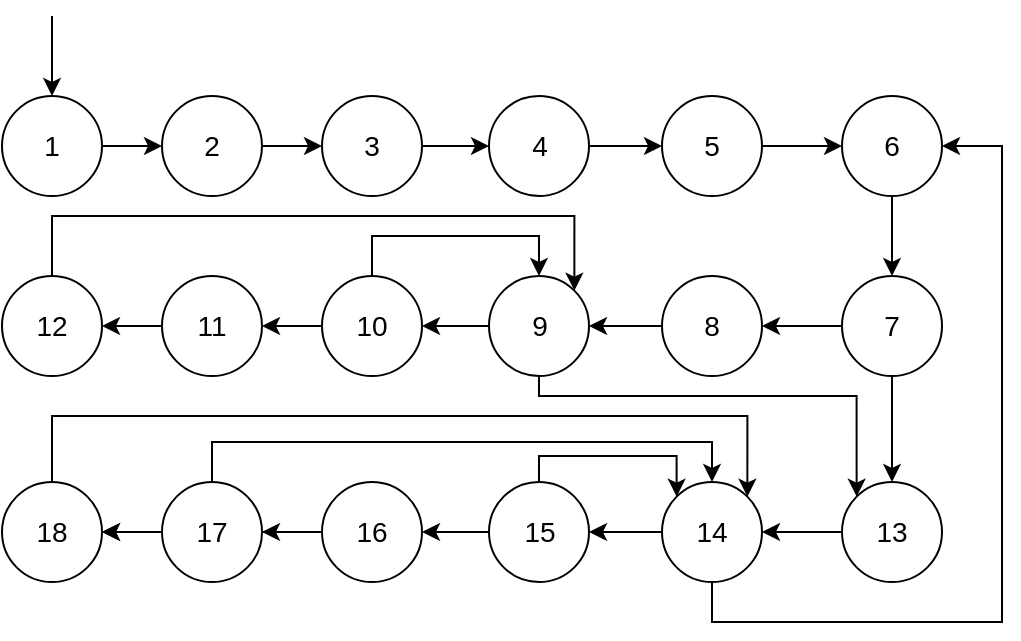 <mxfile version="20.6.1" type="device" pages="6"><diagram id="VAq_Mkgepd9VG9kPGkFZ" name="Страница 1"><mxGraphModel dx="868" dy="425" grid="1" gridSize="10" guides="1" tooltips="1" connect="1" arrows="1" fold="1" page="1" pageScale="1" pageWidth="827" pageHeight="1169" math="0" shadow="0"><root><mxCell id="0"/><mxCell id="1" parent="0"/><mxCell id="p6qyKS3B0BPlI-iq0oEs-9" style="edgeStyle=orthogonalEdgeStyle;rounded=0;orthogonalLoop=1;jettySize=auto;html=1;exitX=1;exitY=0.5;exitDx=0;exitDy=0;fontSize=14;" parent="1" source="p6qyKS3B0BPlI-iq0oEs-1" target="p6qyKS3B0BPlI-iq0oEs-3" edge="1"><mxGeometry relative="1" as="geometry"/></mxCell><mxCell id="p6qyKS3B0BPlI-iq0oEs-1" value="1" style="ellipse;whiteSpace=wrap;html=1;aspect=fixed;fontSize=14;" parent="1" vertex="1"><mxGeometry x="120" y="170" width="50" height="50" as="geometry"/></mxCell><mxCell id="p6qyKS3B0BPlI-iq0oEs-2" value="" style="endArrow=classic;html=1;rounded=0;" parent="1" target="p6qyKS3B0BPlI-iq0oEs-1" edge="1"><mxGeometry width="50" height="50" relative="1" as="geometry"><mxPoint x="145" y="130" as="sourcePoint"/><mxPoint x="440" y="230" as="targetPoint"/></mxGeometry></mxCell><mxCell id="p6qyKS3B0BPlI-iq0oEs-10" style="edgeStyle=orthogonalEdgeStyle;rounded=0;orthogonalLoop=1;jettySize=auto;html=1;exitX=1;exitY=0.5;exitDx=0;exitDy=0;entryX=0;entryY=0.5;entryDx=0;entryDy=0;fontSize=14;" parent="1" source="p6qyKS3B0BPlI-iq0oEs-3" target="p6qyKS3B0BPlI-iq0oEs-4" edge="1"><mxGeometry relative="1" as="geometry"/></mxCell><mxCell id="p6qyKS3B0BPlI-iq0oEs-3" value="2" style="ellipse;whiteSpace=wrap;html=1;aspect=fixed;fontSize=14;" parent="1" vertex="1"><mxGeometry x="200" y="170" width="50" height="50" as="geometry"/></mxCell><mxCell id="p6qyKS3B0BPlI-iq0oEs-11" style="edgeStyle=orthogonalEdgeStyle;rounded=0;orthogonalLoop=1;jettySize=auto;html=1;exitX=1;exitY=0.5;exitDx=0;exitDy=0;entryX=0;entryY=0.5;entryDx=0;entryDy=0;fontSize=14;" parent="1" source="p6qyKS3B0BPlI-iq0oEs-4" target="p6qyKS3B0BPlI-iq0oEs-5" edge="1"><mxGeometry relative="1" as="geometry"/></mxCell><mxCell id="p6qyKS3B0BPlI-iq0oEs-4" value="3" style="ellipse;whiteSpace=wrap;html=1;aspect=fixed;fontSize=14;" parent="1" vertex="1"><mxGeometry x="280" y="170" width="50" height="50" as="geometry"/></mxCell><mxCell id="p6qyKS3B0BPlI-iq0oEs-12" style="edgeStyle=orthogonalEdgeStyle;rounded=0;orthogonalLoop=1;jettySize=auto;html=1;exitX=1;exitY=0.5;exitDx=0;exitDy=0;entryX=0;entryY=0.5;entryDx=0;entryDy=0;fontSize=14;" parent="1" source="p6qyKS3B0BPlI-iq0oEs-5" target="p6qyKS3B0BPlI-iq0oEs-6" edge="1"><mxGeometry relative="1" as="geometry"/></mxCell><mxCell id="p6qyKS3B0BPlI-iq0oEs-5" value="4" style="ellipse;whiteSpace=wrap;html=1;aspect=fixed;fontSize=14;" parent="1" vertex="1"><mxGeometry x="363.5" y="170" width="50" height="50" as="geometry"/></mxCell><mxCell id="p6qyKS3B0BPlI-iq0oEs-14" value="" style="edgeStyle=orthogonalEdgeStyle;rounded=0;orthogonalLoop=1;jettySize=auto;html=1;fontSize=14;" parent="1" source="p6qyKS3B0BPlI-iq0oEs-6" target="p6qyKS3B0BPlI-iq0oEs-8" edge="1"><mxGeometry relative="1" as="geometry"/></mxCell><mxCell id="p6qyKS3B0BPlI-iq0oEs-6" value="5" style="ellipse;whiteSpace=wrap;html=1;aspect=fixed;fontSize=14;" parent="1" vertex="1"><mxGeometry x="450" y="170" width="50" height="50" as="geometry"/></mxCell><mxCell id="p6qyKS3B0BPlI-iq0oEs-30" value="" style="edgeStyle=orthogonalEdgeStyle;rounded=0;orthogonalLoop=1;jettySize=auto;html=1;fontSize=14;" parent="1" source="p6qyKS3B0BPlI-iq0oEs-8" target="p6qyKS3B0BPlI-iq0oEs-15" edge="1"><mxGeometry relative="1" as="geometry"/></mxCell><mxCell id="p6qyKS3B0BPlI-iq0oEs-8" value="6" style="ellipse;whiteSpace=wrap;html=1;aspect=fixed;fontSize=14;" parent="1" vertex="1"><mxGeometry x="540" y="170" width="50" height="50" as="geometry"/></mxCell><mxCell id="p6qyKS3B0BPlI-iq0oEs-22" value="" style="edgeStyle=orthogonalEdgeStyle;rounded=0;orthogonalLoop=1;jettySize=auto;html=1;fontSize=14;" parent="1" source="p6qyKS3B0BPlI-iq0oEs-15" target="p6qyKS3B0BPlI-iq0oEs-16" edge="1"><mxGeometry relative="1" as="geometry"/></mxCell><mxCell id="p6qyKS3B0BPlI-iq0oEs-45" value="" style="edgeStyle=orthogonalEdgeStyle;rounded=0;orthogonalLoop=1;jettySize=auto;html=1;fontSize=14;" parent="1" source="p6qyKS3B0BPlI-iq0oEs-15" target="p6qyKS3B0BPlI-iq0oEs-34" edge="1"><mxGeometry relative="1" as="geometry"/></mxCell><mxCell id="p6qyKS3B0BPlI-iq0oEs-15" value="7" style="ellipse;whiteSpace=wrap;html=1;aspect=fixed;fontSize=14;" parent="1" vertex="1"><mxGeometry x="540" y="260" width="50" height="50" as="geometry"/></mxCell><mxCell id="p6qyKS3B0BPlI-iq0oEs-23" value="" style="edgeStyle=orthogonalEdgeStyle;rounded=0;orthogonalLoop=1;jettySize=auto;html=1;fontSize=14;" parent="1" source="p6qyKS3B0BPlI-iq0oEs-16" target="p6qyKS3B0BPlI-iq0oEs-17" edge="1"><mxGeometry relative="1" as="geometry"/></mxCell><mxCell id="p6qyKS3B0BPlI-iq0oEs-16" value="8" style="ellipse;whiteSpace=wrap;html=1;aspect=fixed;fontSize=14;" parent="1" vertex="1"><mxGeometry x="450" y="260" width="50" height="50" as="geometry"/></mxCell><mxCell id="p6qyKS3B0BPlI-iq0oEs-26" style="edgeStyle=orthogonalEdgeStyle;rounded=0;orthogonalLoop=1;jettySize=auto;html=1;exitX=0;exitY=0.5;exitDx=0;exitDy=0;entryX=1;entryY=0.5;entryDx=0;entryDy=0;fontSize=14;" parent="1" source="p6qyKS3B0BPlI-iq0oEs-17" target="p6qyKS3B0BPlI-iq0oEs-18" edge="1"><mxGeometry relative="1" as="geometry"/></mxCell><mxCell id="p6qyKS3B0BPlI-iq0oEs-52" style="edgeStyle=orthogonalEdgeStyle;rounded=0;orthogonalLoop=1;jettySize=auto;html=1;exitX=0.5;exitY=1;exitDx=0;exitDy=0;entryX=0;entryY=0;entryDx=0;entryDy=0;fontSize=14;" parent="1" source="p6qyKS3B0BPlI-iq0oEs-17" target="p6qyKS3B0BPlI-iq0oEs-34" edge="1"><mxGeometry relative="1" as="geometry"><Array as="points"><mxPoint x="389" y="320"/><mxPoint x="547" y="320"/></Array></mxGeometry></mxCell><mxCell id="p6qyKS3B0BPlI-iq0oEs-17" value="9" style="ellipse;whiteSpace=wrap;html=1;aspect=fixed;fontSize=14;" parent="1" vertex="1"><mxGeometry x="363.5" y="260" width="50" height="50" as="geometry"/></mxCell><mxCell id="p6qyKS3B0BPlI-iq0oEs-28" style="edgeStyle=orthogonalEdgeStyle;rounded=0;orthogonalLoop=1;jettySize=auto;html=1;exitX=0;exitY=0.5;exitDx=0;exitDy=0;entryX=1;entryY=0.5;entryDx=0;entryDy=0;fontSize=14;" parent="1" source="p6qyKS3B0BPlI-iq0oEs-18" target="p6qyKS3B0BPlI-iq0oEs-19" edge="1"><mxGeometry relative="1" as="geometry"/></mxCell><mxCell id="p6qyKS3B0BPlI-iq0oEs-49" style="edgeStyle=orthogonalEdgeStyle;rounded=0;orthogonalLoop=1;jettySize=auto;html=1;exitX=0.5;exitY=0;exitDx=0;exitDy=0;entryX=0.5;entryY=0;entryDx=0;entryDy=0;fontSize=14;" parent="1" source="p6qyKS3B0BPlI-iq0oEs-18" target="p6qyKS3B0BPlI-iq0oEs-17" edge="1"><mxGeometry relative="1" as="geometry"/></mxCell><mxCell id="p6qyKS3B0BPlI-iq0oEs-18" value="10" style="ellipse;whiteSpace=wrap;html=1;aspect=fixed;fontSize=14;" parent="1" vertex="1"><mxGeometry x="280" y="260" width="50" height="50" as="geometry"/></mxCell><mxCell id="p6qyKS3B0BPlI-iq0oEs-29" value="" style="edgeStyle=orthogonalEdgeStyle;rounded=0;orthogonalLoop=1;jettySize=auto;html=1;fontSize=14;" parent="1" source="p6qyKS3B0BPlI-iq0oEs-19" target="p6qyKS3B0BPlI-iq0oEs-20" edge="1"><mxGeometry relative="1" as="geometry"/></mxCell><mxCell id="p6qyKS3B0BPlI-iq0oEs-19" value="11" style="ellipse;whiteSpace=wrap;html=1;aspect=fixed;fontSize=14;" parent="1" vertex="1"><mxGeometry x="200" y="260" width="50" height="50" as="geometry"/></mxCell><mxCell id="p6qyKS3B0BPlI-iq0oEs-48" style="edgeStyle=orthogonalEdgeStyle;rounded=0;orthogonalLoop=1;jettySize=auto;html=1;exitX=0.5;exitY=0;exitDx=0;exitDy=0;entryX=1;entryY=0;entryDx=0;entryDy=0;fontSize=14;" parent="1" source="p6qyKS3B0BPlI-iq0oEs-20" target="p6qyKS3B0BPlI-iq0oEs-17" edge="1"><mxGeometry relative="1" as="geometry"><Array as="points"><mxPoint x="145" y="230"/><mxPoint x="406" y="230"/></Array></mxGeometry></mxCell><mxCell id="p6qyKS3B0BPlI-iq0oEs-20" value="12" style="ellipse;whiteSpace=wrap;html=1;aspect=fixed;fontSize=14;" parent="1" vertex="1"><mxGeometry x="120" y="260" width="50" height="50" as="geometry"/></mxCell><mxCell id="p6qyKS3B0BPlI-iq0oEs-33" value="" style="edgeStyle=orthogonalEdgeStyle;rounded=0;orthogonalLoop=1;jettySize=auto;html=1;fontSize=14;" parent="1" source="p6qyKS3B0BPlI-iq0oEs-34" target="p6qyKS3B0BPlI-iq0oEs-36" edge="1"><mxGeometry relative="1" as="geometry"/></mxCell><mxCell id="p6qyKS3B0BPlI-iq0oEs-34" value="13" style="ellipse;whiteSpace=wrap;html=1;aspect=fixed;fontSize=14;" parent="1" vertex="1"><mxGeometry x="540" y="363" width="50" height="50" as="geometry"/></mxCell><mxCell id="p6qyKS3B0BPlI-iq0oEs-35" value="" style="edgeStyle=orthogonalEdgeStyle;rounded=0;orthogonalLoop=1;jettySize=auto;html=1;fontSize=14;" parent="1" source="p6qyKS3B0BPlI-iq0oEs-36" target="p6qyKS3B0BPlI-iq0oEs-38" edge="1"><mxGeometry relative="1" as="geometry"/></mxCell><mxCell id="p6qyKS3B0BPlI-iq0oEs-58" style="edgeStyle=orthogonalEdgeStyle;rounded=0;orthogonalLoop=1;jettySize=auto;html=1;exitX=0.5;exitY=1;exitDx=0;exitDy=0;entryX=1;entryY=0.5;entryDx=0;entryDy=0;fontSize=14;" parent="1" source="p6qyKS3B0BPlI-iq0oEs-36" target="p6qyKS3B0BPlI-iq0oEs-8" edge="1"><mxGeometry relative="1" as="geometry"><Array as="points"><mxPoint x="475" y="433"/><mxPoint x="620" y="433"/><mxPoint x="620" y="195"/></Array></mxGeometry></mxCell><mxCell id="p6qyKS3B0BPlI-iq0oEs-36" value="14" style="ellipse;whiteSpace=wrap;html=1;aspect=fixed;fontSize=14;" parent="1" vertex="1"><mxGeometry x="450" y="363" width="50" height="50" as="geometry"/></mxCell><mxCell id="p6qyKS3B0BPlI-iq0oEs-37" style="edgeStyle=orthogonalEdgeStyle;rounded=0;orthogonalLoop=1;jettySize=auto;html=1;exitX=0;exitY=0.5;exitDx=0;exitDy=0;entryX=1;entryY=0.5;entryDx=0;entryDy=0;fontSize=14;" parent="1" source="p6qyKS3B0BPlI-iq0oEs-38" target="p6qyKS3B0BPlI-iq0oEs-40" edge="1"><mxGeometry relative="1" as="geometry"/></mxCell><mxCell id="p6qyKS3B0BPlI-iq0oEs-55" style="edgeStyle=orthogonalEdgeStyle;rounded=0;orthogonalLoop=1;jettySize=auto;html=1;exitX=0.5;exitY=0;exitDx=0;exitDy=0;entryX=0;entryY=0;entryDx=0;entryDy=0;fontSize=14;" parent="1" source="p6qyKS3B0BPlI-iq0oEs-38" target="p6qyKS3B0BPlI-iq0oEs-36" edge="1"><mxGeometry relative="1" as="geometry"><Array as="points"><mxPoint x="389" y="350"/><mxPoint x="457" y="350"/></Array></mxGeometry></mxCell><mxCell id="p6qyKS3B0BPlI-iq0oEs-38" value="15" style="ellipse;whiteSpace=wrap;html=1;aspect=fixed;fontSize=14;" parent="1" vertex="1"><mxGeometry x="363.5" y="363" width="50" height="50" as="geometry"/></mxCell><mxCell id="p6qyKS3B0BPlI-iq0oEs-39" style="edgeStyle=orthogonalEdgeStyle;rounded=0;orthogonalLoop=1;jettySize=auto;html=1;exitX=0;exitY=0.5;exitDx=0;exitDy=0;entryX=1;entryY=0.5;entryDx=0;entryDy=0;fontSize=14;" parent="1" source="p6qyKS3B0BPlI-iq0oEs-40" target="p6qyKS3B0BPlI-iq0oEs-42" edge="1"><mxGeometry relative="1" as="geometry"/></mxCell><mxCell id="p6qyKS3B0BPlI-iq0oEs-46" value="" style="edgeStyle=orthogonalEdgeStyle;rounded=0;orthogonalLoop=1;jettySize=auto;html=1;fontSize=14;" parent="1" source="p6qyKS3B0BPlI-iq0oEs-40" target="p6qyKS3B0BPlI-iq0oEs-43" edge="1"><mxGeometry relative="1" as="geometry"/></mxCell><mxCell id="p6qyKS3B0BPlI-iq0oEs-40" value="16" style="ellipse;whiteSpace=wrap;html=1;aspect=fixed;fontSize=14;" parent="1" vertex="1"><mxGeometry x="280" y="363" width="50" height="50" as="geometry"/></mxCell><mxCell id="p6qyKS3B0BPlI-iq0oEs-41" value="" style="edgeStyle=orthogonalEdgeStyle;rounded=0;orthogonalLoop=1;jettySize=auto;html=1;fontSize=14;" parent="1" source="p6qyKS3B0BPlI-iq0oEs-42" target="p6qyKS3B0BPlI-iq0oEs-43" edge="1"><mxGeometry relative="1" as="geometry"/></mxCell><mxCell id="p6qyKS3B0BPlI-iq0oEs-57" style="edgeStyle=orthogonalEdgeStyle;rounded=0;orthogonalLoop=1;jettySize=auto;html=1;exitX=0.5;exitY=0;exitDx=0;exitDy=0;entryX=0.5;entryY=0;entryDx=0;entryDy=0;fontSize=14;" parent="1" source="p6qyKS3B0BPlI-iq0oEs-42" target="p6qyKS3B0BPlI-iq0oEs-36" edge="1"><mxGeometry relative="1" as="geometry"/></mxCell><mxCell id="p6qyKS3B0BPlI-iq0oEs-42" value="17" style="ellipse;whiteSpace=wrap;html=1;aspect=fixed;fontSize=14;" parent="1" vertex="1"><mxGeometry x="200" y="363" width="50" height="50" as="geometry"/></mxCell><mxCell id="p6qyKS3B0BPlI-iq0oEs-53" style="edgeStyle=orthogonalEdgeStyle;rounded=0;orthogonalLoop=1;jettySize=auto;html=1;exitX=0.5;exitY=0;exitDx=0;exitDy=0;entryX=1;entryY=0;entryDx=0;entryDy=0;fontSize=14;" parent="1" source="p6qyKS3B0BPlI-iq0oEs-43" target="p6qyKS3B0BPlI-iq0oEs-36" edge="1"><mxGeometry relative="1" as="geometry"><Array as="points"><mxPoint x="145" y="330"/><mxPoint x="493" y="330"/></Array></mxGeometry></mxCell><mxCell id="p6qyKS3B0BPlI-iq0oEs-43" value="18" style="ellipse;whiteSpace=wrap;html=1;aspect=fixed;fontSize=14;" parent="1" vertex="1"><mxGeometry x="120" y="363" width="50" height="50" as="geometry"/></mxCell></root></mxGraphModel></diagram><diagram id="4OTvpTEP1cG1pqte2N3I" name="Страница 2"><mxGraphModel dx="868" dy="425" grid="1" gridSize="10" guides="1" tooltips="1" connect="1" arrows="1" fold="1" page="1" pageScale="1" pageWidth="827" pageHeight="1169" math="0" shadow="0"><root><mxCell id="0"/><mxCell id="1" parent="0"/><mxCell id="19J8LTXl-wpazqPQ2T6d-4" style="rounded=0;orthogonalLoop=1;jettySize=auto;html=1;exitX=1;exitY=0;exitDx=0;exitDy=0;entryX=0;entryY=0.5;entryDx=0;entryDy=0;" edge="1" parent="1" source="19J8LTXl-wpazqPQ2T6d-1" target="19J8LTXl-wpazqPQ2T6d-2"><mxGeometry relative="1" as="geometry"/></mxCell><mxCell id="19J8LTXl-wpazqPQ2T6d-5" style="edgeStyle=none;rounded=0;orthogonalLoop=1;jettySize=auto;html=1;exitX=1;exitY=1;exitDx=0;exitDy=0;entryX=0;entryY=0.5;entryDx=0;entryDy=0;" edge="1" parent="1" source="19J8LTXl-wpazqPQ2T6d-1" target="19J8LTXl-wpazqPQ2T6d-3"><mxGeometry relative="1" as="geometry"/></mxCell><mxCell id="19J8LTXl-wpazqPQ2T6d-1" value="1" style="ellipse;whiteSpace=wrap;html=1;aspect=fixed;fontSize=14;" vertex="1" parent="1"><mxGeometry x="70" y="270" width="50" height="50" as="geometry"/></mxCell><mxCell id="19J8LTXl-wpazqPQ2T6d-7" value="" style="edgeStyle=none;rounded=0;orthogonalLoop=1;jettySize=auto;html=1;" edge="1" parent="1" source="19J8LTXl-wpazqPQ2T6d-2" target="19J8LTXl-wpazqPQ2T6d-6"><mxGeometry relative="1" as="geometry"/></mxCell><mxCell id="19J8LTXl-wpazqPQ2T6d-2" value="3" style="ellipse;whiteSpace=wrap;html=1;aspect=fixed;fontSize=14;" vertex="1" parent="1"><mxGeometry x="160" y="190" width="50" height="50" as="geometry"/></mxCell><mxCell id="19J8LTXl-wpazqPQ2T6d-35" style="edgeStyle=none;rounded=0;orthogonalLoop=1;jettySize=auto;html=1;exitX=1;exitY=1;exitDx=0;exitDy=0;entryX=0;entryY=1;entryDx=0;entryDy=0;" edge="1" parent="1" source="19J8LTXl-wpazqPQ2T6d-3" target="19J8LTXl-wpazqPQ2T6d-28"><mxGeometry relative="1" as="geometry"/></mxCell><mxCell id="19J8LTXl-wpazqPQ2T6d-53" style="rounded=0;orthogonalLoop=1;jettySize=auto;html=1;exitX=0.5;exitY=1;exitDx=0;exitDy=0;entryX=0;entryY=0;entryDx=0;entryDy=0;" edge="1" parent="1" source="19J8LTXl-wpazqPQ2T6d-3" target="19J8LTXl-wpazqPQ2T6d-49"><mxGeometry relative="1" as="geometry"/></mxCell><mxCell id="19J8LTXl-wpazqPQ2T6d-3" value="5" style="ellipse;whiteSpace=wrap;html=1;aspect=fixed;fontSize=14;" vertex="1" parent="1"><mxGeometry x="160" y="350" width="50" height="50" as="geometry"/></mxCell><mxCell id="19J8LTXl-wpazqPQ2T6d-13" style="edgeStyle=none;rounded=0;orthogonalLoop=1;jettySize=auto;html=1;exitX=1;exitY=0.5;exitDx=0;exitDy=0;entryX=0;entryY=0.5;entryDx=0;entryDy=0;" edge="1" parent="1" source="19J8LTXl-wpazqPQ2T6d-6" target="19J8LTXl-wpazqPQ2T6d-10"><mxGeometry relative="1" as="geometry"/></mxCell><mxCell id="19J8LTXl-wpazqPQ2T6d-25" style="rounded=0;orthogonalLoop=1;jettySize=auto;html=1;exitX=0.5;exitY=1;exitDx=0;exitDy=0;entryX=0;entryY=0.5;entryDx=0;entryDy=0;edgeStyle=orthogonalEdgeStyle;" edge="1" parent="1" source="19J8LTXl-wpazqPQ2T6d-6" target="19J8LTXl-wpazqPQ2T6d-23"><mxGeometry relative="1" as="geometry"/></mxCell><mxCell id="19J8LTXl-wpazqPQ2T6d-72" style="rounded=0;orthogonalLoop=1;jettySize=auto;html=1;exitX=1;exitY=1;exitDx=0;exitDy=0;entryX=0;entryY=1;entryDx=0;entryDy=0;elbow=vertical;edgeStyle=orthogonalEdgeStyle;" edge="1" parent="1" source="19J8LTXl-wpazqPQ2T6d-6" target="19J8LTXl-wpazqPQ2T6d-11"><mxGeometry relative="1" as="geometry"><Array as="points"><mxPoint x="273" y="310"/><mxPoint x="377" y="310"/></Array></mxGeometry></mxCell><mxCell id="19J8LTXl-wpazqPQ2T6d-73" style="edgeStyle=orthogonalEdgeStyle;rounded=0;orthogonalLoop=1;jettySize=auto;html=1;exitX=1;exitY=0;exitDx=0;exitDy=0;entryX=0;entryY=0;entryDx=0;entryDy=0;elbow=vertical;" edge="1" parent="1" source="19J8LTXl-wpazqPQ2T6d-6" target="19J8LTXl-wpazqPQ2T6d-8"><mxGeometry relative="1" as="geometry"><Array as="points"><mxPoint x="273" y="117"/></Array></mxGeometry></mxCell><mxCell id="19J8LTXl-wpazqPQ2T6d-6" value="4" style="ellipse;whiteSpace=wrap;html=1;aspect=fixed;fontSize=14;" vertex="1" parent="1"><mxGeometry x="230" y="190" width="50" height="50" as="geometry"/></mxCell><mxCell id="19J8LTXl-wpazqPQ2T6d-15" style="edgeStyle=none;rounded=0;orthogonalLoop=1;jettySize=auto;html=1;exitX=0.5;exitY=1;exitDx=0;exitDy=0;" edge="1" parent="1" source="19J8LTXl-wpazqPQ2T6d-8" target="19J8LTXl-wpazqPQ2T6d-10"><mxGeometry relative="1" as="geometry"/></mxCell><mxCell id="19J8LTXl-wpazqPQ2T6d-76" style="edgeStyle=orthogonalEdgeStyle;rounded=0;orthogonalLoop=1;jettySize=auto;html=1;exitX=0;exitY=0.5;exitDx=0;exitDy=0;entryX=0;entryY=0.5;entryDx=0;entryDy=0;elbow=vertical;" edge="1" parent="1" source="19J8LTXl-wpazqPQ2T6d-8" target="19J8LTXl-wpazqPQ2T6d-11"><mxGeometry relative="1" as="geometry"><Array as="points"><mxPoint x="340" y="135"/><mxPoint x="340" y="295"/></Array></mxGeometry></mxCell><mxCell id="19J8LTXl-wpazqPQ2T6d-8" value="16" style="ellipse;whiteSpace=wrap;html=1;aspect=fixed;fontSize=14;" vertex="1" parent="1"><mxGeometry x="370" y="110" width="50" height="50" as="geometry"/></mxCell><mxCell id="19J8LTXl-wpazqPQ2T6d-10" value="17" style="ellipse;whiteSpace=wrap;html=1;aspect=fixed;fontSize=14;" vertex="1" parent="1"><mxGeometry x="370" y="190" width="50" height="50" as="geometry"/></mxCell><mxCell id="19J8LTXl-wpazqPQ2T6d-14" style="edgeStyle=none;rounded=0;orthogonalLoop=1;jettySize=auto;html=1;exitX=0.5;exitY=0;exitDx=0;exitDy=0;entryX=0.5;entryY=1;entryDx=0;entryDy=0;" edge="1" parent="1" source="19J8LTXl-wpazqPQ2T6d-11" target="19J8LTXl-wpazqPQ2T6d-10"><mxGeometry relative="1" as="geometry"/></mxCell><mxCell id="19J8LTXl-wpazqPQ2T6d-24" style="edgeStyle=orthogonalEdgeStyle;rounded=0;orthogonalLoop=1;jettySize=auto;html=1;exitX=0.5;exitY=1;exitDx=0;exitDy=0;entryX=0.5;entryY=0;entryDx=0;entryDy=0;" edge="1" parent="1" source="19J8LTXl-wpazqPQ2T6d-11" target="19J8LTXl-wpazqPQ2T6d-23"><mxGeometry relative="1" as="geometry"/></mxCell><mxCell id="19J8LTXl-wpazqPQ2T6d-70" style="edgeStyle=orthogonalEdgeStyle;rounded=0;orthogonalLoop=1;jettySize=auto;html=1;exitX=0;exitY=0;exitDx=0;exitDy=0;entryX=0;entryY=1;entryDx=0;entryDy=0;elbow=vertical;" edge="1" parent="1" source="19J8LTXl-wpazqPQ2T6d-11" target="19J8LTXl-wpazqPQ2T6d-8"><mxGeometry relative="1" as="geometry"><Array as="points"><mxPoint x="350" y="277"/><mxPoint x="350" y="153"/></Array></mxGeometry></mxCell><mxCell id="19J8LTXl-wpazqPQ2T6d-11" value="18" style="ellipse;whiteSpace=wrap;html=1;aspect=fixed;fontSize=14;" vertex="1" parent="1"><mxGeometry x="370" y="270" width="50" height="50" as="geometry"/></mxCell><mxCell id="19J8LTXl-wpazqPQ2T6d-29" style="edgeStyle=none;rounded=0;orthogonalLoop=1;jettySize=auto;html=1;exitX=1;exitY=0;exitDx=0;exitDy=0;entryX=0;entryY=0.5;entryDx=0;entryDy=0;" edge="1" parent="1" source="19J8LTXl-wpazqPQ2T6d-23" target="19J8LTXl-wpazqPQ2T6d-26"><mxGeometry relative="1" as="geometry"/></mxCell><mxCell id="19J8LTXl-wpazqPQ2T6d-30" style="edgeStyle=none;rounded=0;orthogonalLoop=1;jettySize=auto;html=1;exitX=1;exitY=0.5;exitDx=0;exitDy=0;entryX=0;entryY=0.5;entryDx=0;entryDy=0;" edge="1" parent="1" source="19J8LTXl-wpazqPQ2T6d-23" target="19J8LTXl-wpazqPQ2T6d-27"><mxGeometry relative="1" as="geometry"/></mxCell><mxCell id="19J8LTXl-wpazqPQ2T6d-31" style="edgeStyle=none;rounded=0;orthogonalLoop=1;jettySize=auto;html=1;exitX=1;exitY=1;exitDx=0;exitDy=0;entryX=0;entryY=0.5;entryDx=0;entryDy=0;" edge="1" parent="1" source="19J8LTXl-wpazqPQ2T6d-23" target="19J8LTXl-wpazqPQ2T6d-28"><mxGeometry relative="1" as="geometry"/></mxCell><mxCell id="19J8LTXl-wpazqPQ2T6d-23" value="9" style="ellipse;whiteSpace=wrap;html=1;aspect=fixed;fontSize=14;" vertex="1" parent="1"><mxGeometry x="370" y="370" width="50" height="50" as="geometry"/></mxCell><mxCell id="19J8LTXl-wpazqPQ2T6d-44" style="edgeStyle=orthogonalEdgeStyle;rounded=0;orthogonalLoop=1;jettySize=auto;html=1;exitX=1;exitY=0.5;exitDx=0;exitDy=0;entryX=0;entryY=0.5;entryDx=0;entryDy=0;" edge="1" parent="1" source="19J8LTXl-wpazqPQ2T6d-26" target="19J8LTXl-wpazqPQ2T6d-41"><mxGeometry relative="1" as="geometry"/></mxCell><mxCell id="19J8LTXl-wpazqPQ2T6d-75" style="edgeStyle=none;rounded=0;orthogonalLoop=1;jettySize=auto;html=1;exitX=0;exitY=0;exitDx=0;exitDy=0;entryX=1;entryY=0.5;entryDx=0;entryDy=0;elbow=vertical;" edge="1" parent="1" source="19J8LTXl-wpazqPQ2T6d-26" target="19J8LTXl-wpazqPQ2T6d-8"><mxGeometry relative="1" as="geometry"/></mxCell><mxCell id="19J8LTXl-wpazqPQ2T6d-26" value="12" style="ellipse;whiteSpace=wrap;html=1;aspect=fixed;fontSize=14;" vertex="1" parent="1"><mxGeometry x="490" y="270" width="50" height="50" as="geometry"/></mxCell><mxCell id="19J8LTXl-wpazqPQ2T6d-74" style="edgeStyle=none;rounded=0;orthogonalLoop=1;jettySize=auto;html=1;exitX=0.5;exitY=1;exitDx=0;exitDy=0;entryX=0.5;entryY=0;entryDx=0;entryDy=0;elbow=vertical;" edge="1" parent="1" source="19J8LTXl-wpazqPQ2T6d-27" target="19J8LTXl-wpazqPQ2T6d-28"><mxGeometry relative="1" as="geometry"/></mxCell><mxCell id="19J8LTXl-wpazqPQ2T6d-27" value="11" style="ellipse;whiteSpace=wrap;html=1;aspect=fixed;fontSize=14;" vertex="1" parent="1"><mxGeometry x="490" y="350" width="50" height="50" as="geometry"/></mxCell><mxCell id="19J8LTXl-wpazqPQ2T6d-28" value="10" style="ellipse;whiteSpace=wrap;html=1;aspect=fixed;fontSize=14;" vertex="1" parent="1"><mxGeometry x="490" y="440" width="50" height="50" as="geometry"/></mxCell><mxCell id="19J8LTXl-wpazqPQ2T6d-43" style="edgeStyle=orthogonalEdgeStyle;rounded=0;orthogonalLoop=1;jettySize=auto;html=1;exitX=0;exitY=0.5;exitDx=0;exitDy=0;entryX=1;entryY=0.5;entryDx=0;entryDy=0;" edge="1" parent="1" source="19J8LTXl-wpazqPQ2T6d-36" target="19J8LTXl-wpazqPQ2T6d-28"><mxGeometry relative="1" as="geometry"/></mxCell><mxCell id="19J8LTXl-wpazqPQ2T6d-36" value="7" style="ellipse;whiteSpace=wrap;html=1;aspect=fixed;fontSize=14;" vertex="1" parent="1"><mxGeometry x="570" y="440" width="50" height="50" as="geometry"/></mxCell><mxCell id="19J8LTXl-wpazqPQ2T6d-39" style="edgeStyle=none;rounded=0;orthogonalLoop=1;jettySize=auto;html=1;exitX=0;exitY=1;exitDx=0;exitDy=0;entryX=1;entryY=0;entryDx=0;entryDy=0;" edge="1" parent="1" source="19J8LTXl-wpazqPQ2T6d-38" target="19J8LTXl-wpazqPQ2T6d-10"><mxGeometry relative="1" as="geometry"/></mxCell><mxCell id="19J8LTXl-wpazqPQ2T6d-40" style="edgeStyle=orthogonalEdgeStyle;rounded=0;orthogonalLoop=1;jettySize=auto;html=1;exitX=0.5;exitY=0;exitDx=0;exitDy=0;entryX=0.5;entryY=0;entryDx=0;entryDy=0;" edge="1" parent="1" source="19J8LTXl-wpazqPQ2T6d-38" target="19J8LTXl-wpazqPQ2T6d-8"><mxGeometry relative="1" as="geometry"/></mxCell><mxCell id="19J8LTXl-wpazqPQ2T6d-61" style="edgeStyle=none;rounded=0;orthogonalLoop=1;jettySize=auto;html=1;exitX=1;exitY=1;exitDx=0;exitDy=0;entryX=0;entryY=0;entryDx=0;entryDy=0;" edge="1" parent="1" source="19J8LTXl-wpazqPQ2T6d-38" target="19J8LTXl-wpazqPQ2T6d-58"><mxGeometry relative="1" as="geometry"/></mxCell><mxCell id="19J8LTXl-wpazqPQ2T6d-38" value="14" style="ellipse;whiteSpace=wrap;html=1;aspect=fixed;fontSize=14;" vertex="1" parent="1"><mxGeometry x="470" y="110" width="50" height="50" as="geometry"/></mxCell><mxCell id="19J8LTXl-wpazqPQ2T6d-59" value="" style="edgeStyle=none;rounded=0;orthogonalLoop=1;jettySize=auto;html=1;" edge="1" parent="1" source="19J8LTXl-wpazqPQ2T6d-41" target="19J8LTXl-wpazqPQ2T6d-58"><mxGeometry relative="1" as="geometry"/></mxCell><mxCell id="19J8LTXl-wpazqPQ2T6d-78" style="rounded=0;orthogonalLoop=1;jettySize=auto;html=1;exitX=0;exitY=1;exitDx=0;exitDy=0;entryX=1;entryY=0;entryDx=0;entryDy=0;elbow=vertical;" edge="1" parent="1" source="19J8LTXl-wpazqPQ2T6d-41" target="19J8LTXl-wpazqPQ2T6d-28"><mxGeometry relative="1" as="geometry"/></mxCell><mxCell id="19J8LTXl-wpazqPQ2T6d-79" style="edgeStyle=orthogonalEdgeStyle;rounded=0;orthogonalLoop=1;jettySize=auto;html=1;exitX=0.5;exitY=1;exitDx=0;exitDy=0;entryX=1;entryY=0.5;entryDx=0;entryDy=0;elbow=vertical;" edge="1" parent="1" source="19J8LTXl-wpazqPQ2T6d-41" target="19J8LTXl-wpazqPQ2T6d-49"><mxGeometry relative="1" as="geometry"/></mxCell><mxCell id="19J8LTXl-wpazqPQ2T6d-41" value="13" style="ellipse;whiteSpace=wrap;html=1;aspect=fixed;fontSize=14;" vertex="1" parent="1"><mxGeometry x="610" y="260" width="50" height="50" as="geometry"/></mxCell><mxCell id="19J8LTXl-wpazqPQ2T6d-49" value="6" style="ellipse;whiteSpace=wrap;html=1;aspect=fixed;fontSize=14;" vertex="1" parent="1"><mxGeometry x="290" y="480" width="50" height="50" as="geometry"/></mxCell><mxCell id="19J8LTXl-wpazqPQ2T6d-55" style="edgeStyle=none;rounded=0;orthogonalLoop=1;jettySize=auto;html=1;exitX=1;exitY=1;exitDx=0;exitDy=0;entryX=0;entryY=0;entryDx=0;entryDy=0;" edge="1" parent="1" source="19J8LTXl-wpazqPQ2T6d-54" target="19J8LTXl-wpazqPQ2T6d-41"><mxGeometry relative="1" as="geometry"/></mxCell><mxCell id="19J8LTXl-wpazqPQ2T6d-62" style="rounded=0;orthogonalLoop=1;jettySize=auto;elbow=vertical;html=1;exitX=0;exitY=0;exitDx=0;exitDy=0;entryX=1;entryY=0;entryDx=0;entryDy=0;" edge="1" parent="1" source="19J8LTXl-wpazqPQ2T6d-54" target="19J8LTXl-wpazqPQ2T6d-8"><mxGeometry relative="1" as="geometry"/></mxCell><mxCell id="19J8LTXl-wpazqPQ2T6d-80" style="edgeStyle=orthogonalEdgeStyle;rounded=0;orthogonalLoop=1;jettySize=auto;html=1;exitX=1;exitY=0.5;exitDx=0;exitDy=0;elbow=vertical;" edge="1" parent="1" source="19J8LTXl-wpazqPQ2T6d-54" target="19J8LTXl-wpazqPQ2T6d-58"><mxGeometry relative="1" as="geometry"/></mxCell><mxCell id="19J8LTXl-wpazqPQ2T6d-54" value="8" style="ellipse;whiteSpace=wrap;html=1;aspect=fixed;fontSize=14;" vertex="1" parent="1"><mxGeometry x="490" y="180" width="50" height="50" as="geometry"/></mxCell><mxCell id="19J8LTXl-wpazqPQ2T6d-58" value="15" style="ellipse;whiteSpace=wrap;html=1;aspect=fixed;fontSize=14;" vertex="1" parent="1"><mxGeometry x="610" y="180" width="50" height="50" as="geometry"/></mxCell><mxCell id="19J8LTXl-wpazqPQ2T6d-65" style="edgeStyle=orthogonalEdgeStyle;rounded=0;orthogonalLoop=1;jettySize=auto;html=1;exitX=0;exitY=0.5;exitDx=0;exitDy=0;entryX=1;entryY=0.5;entryDx=0;entryDy=0;elbow=vertical;" edge="1" parent="1" source="19J8LTXl-wpazqPQ2T6d-64" target="19J8LTXl-wpazqPQ2T6d-38"><mxGeometry relative="1" as="geometry"/></mxCell><mxCell id="19J8LTXl-wpazqPQ2T6d-64" value="2" style="ellipse;whiteSpace=wrap;html=1;aspect=fixed;fontSize=14;" vertex="1" parent="1"><mxGeometry x="560" y="110" width="50" height="50" as="geometry"/></mxCell><mxCell id="19J8LTXl-wpazqPQ2T6d-67" style="edgeStyle=orthogonalEdgeStyle;rounded=0;orthogonalLoop=1;jettySize=auto;html=1;exitX=1;exitY=1;exitDx=0;exitDy=0;entryX=1;entryY=0.5;entryDx=0;entryDy=0;elbow=vertical;" edge="1" parent="1" source="19J8LTXl-wpazqPQ2T6d-11" target="19J8LTXl-wpazqPQ2T6d-11"><mxGeometry relative="1" as="geometry"><Array as="points"><mxPoint x="430" y="313"/><mxPoint x="430" y="295"/></Array></mxGeometry></mxCell></root></mxGraphModel></diagram><diagram id="prva7VjkFzqP6oXJaWiT" name="Страница 3"><mxGraphModel dx="1736" dy="850" grid="1" gridSize="10" guides="1" tooltips="1" connect="1" arrows="1" fold="1" page="1" pageScale="1" pageWidth="827" pageHeight="1169" math="0" shadow="0"><root><mxCell id="0"/><mxCell id="1" parent="0"/><mxCell id="mAFzMGvD4mVK66FdHq33-1" style="edgeStyle=orthogonalEdgeStyle;rounded=0;orthogonalLoop=1;jettySize=auto;html=1;exitX=1;exitY=0.5;exitDx=0;exitDy=0;fontSize=14;" edge="1" parent="1" source="mAFzMGvD4mVK66FdHq33-2" target="mAFzMGvD4mVK66FdHq33-4"><mxGeometry relative="1" as="geometry"/></mxCell><mxCell id="mAFzMGvD4mVK66FdHq33-2" value="1" style="ellipse;whiteSpace=wrap;html=1;aspect=fixed;fontSize=14;" vertex="1" parent="1"><mxGeometry x="80" y="70" width="50" height="50" as="geometry"/></mxCell><mxCell id="mAFzMGvD4mVK66FdHq33-3" style="edgeStyle=orthogonalEdgeStyle;rounded=0;orthogonalLoop=1;jettySize=auto;html=1;exitX=1;exitY=0.5;exitDx=0;exitDy=0;entryX=0;entryY=0.5;entryDx=0;entryDy=0;fontSize=14;" edge="1" parent="1" source="mAFzMGvD4mVK66FdHq33-4" target="mAFzMGvD4mVK66FdHq33-6"><mxGeometry relative="1" as="geometry"/></mxCell><mxCell id="mAFzMGvD4mVK66FdHq33-4" value="2" style="ellipse;whiteSpace=wrap;html=1;aspect=fixed;fontSize=14;" vertex="1" parent="1"><mxGeometry x="160" y="70" width="50" height="50" as="geometry"/></mxCell><mxCell id="mAFzMGvD4mVK66FdHq33-5" style="edgeStyle=orthogonalEdgeStyle;rounded=0;orthogonalLoop=1;jettySize=auto;html=1;exitX=1;exitY=0.5;exitDx=0;exitDy=0;entryX=0;entryY=0.5;entryDx=0;entryDy=0;fontSize=14;" edge="1" parent="1" source="mAFzMGvD4mVK66FdHq33-6" target="mAFzMGvD4mVK66FdHq33-8"><mxGeometry relative="1" as="geometry"/></mxCell><mxCell id="mAFzMGvD4mVK66FdHq33-6" value="3" style="ellipse;whiteSpace=wrap;html=1;aspect=fixed;fontSize=14;" vertex="1" parent="1"><mxGeometry x="240" y="70" width="50" height="50" as="geometry"/></mxCell><mxCell id="mAFzMGvD4mVK66FdHq33-7" style="edgeStyle=orthogonalEdgeStyle;rounded=0;orthogonalLoop=1;jettySize=auto;html=1;exitX=1;exitY=0.5;exitDx=0;exitDy=0;entryX=0;entryY=0.5;entryDx=0;entryDy=0;fontSize=14;" edge="1" parent="1" source="mAFzMGvD4mVK66FdHq33-8" target="mAFzMGvD4mVK66FdHq33-10"><mxGeometry relative="1" as="geometry"/></mxCell><mxCell id="mAFzMGvD4mVK66FdHq33-8" value="4" style="ellipse;whiteSpace=wrap;html=1;aspect=fixed;fontSize=14;" vertex="1" parent="1"><mxGeometry x="323.5" y="70" width="50" height="50" as="geometry"/></mxCell><mxCell id="mAFzMGvD4mVK66FdHq33-13" style="edgeStyle=none;rounded=0;orthogonalLoop=1;jettySize=auto;html=1;exitX=0;exitY=1;exitDx=0;exitDy=0;entryX=1;entryY=0;entryDx=0;entryDy=0;elbow=vertical;" edge="1" parent="1" source="mAFzMGvD4mVK66FdHq33-10" target="mAFzMGvD4mVK66FdHq33-11"><mxGeometry relative="1" as="geometry"/></mxCell><mxCell id="mAFzMGvD4mVK66FdHq33-10" value="5" style="ellipse;whiteSpace=wrap;html=1;aspect=fixed;fontSize=14;" vertex="1" parent="1"><mxGeometry x="410" y="70" width="50" height="50" as="geometry"/></mxCell><mxCell id="mAFzMGvD4mVK66FdHq33-30" style="edgeStyle=none;rounded=0;orthogonalLoop=1;jettySize=auto;html=1;exitX=0.5;exitY=1;exitDx=0;exitDy=0;entryX=0.5;entryY=0;entryDx=0;entryDy=0;elbow=vertical;" edge="1" parent="1" source="mAFzMGvD4mVK66FdHq33-11" target="mAFzMGvD4mVK66FdHq33-25"><mxGeometry relative="1" as="geometry"/></mxCell><mxCell id="mAFzMGvD4mVK66FdHq33-11" value="6" style="ellipse;whiteSpace=wrap;html=1;aspect=fixed;fontSize=14;" vertex="1" parent="1"><mxGeometry x="80" y="160" width="50" height="50" as="geometry"/></mxCell><mxCell id="mAFzMGvD4mVK66FdHq33-31" style="edgeStyle=none;rounded=0;orthogonalLoop=1;jettySize=auto;html=1;exitX=0.5;exitY=1;exitDx=0;exitDy=0;entryX=0.5;entryY=0;entryDx=0;entryDy=0;elbow=vertical;" edge="1" parent="1" source="mAFzMGvD4mVK66FdHq33-25" target="mAFzMGvD4mVK66FdHq33-26"><mxGeometry relative="1" as="geometry"/></mxCell><mxCell id="mAFzMGvD4mVK66FdHq33-25" value="7" style="ellipse;whiteSpace=wrap;html=1;aspect=fixed;fontSize=14;" vertex="1" parent="1"><mxGeometry x="80" y="230" width="50" height="50" as="geometry"/></mxCell><mxCell id="mAFzMGvD4mVK66FdHq33-32" style="edgeStyle=none;rounded=0;orthogonalLoop=1;jettySize=auto;html=1;exitX=0.5;exitY=1;exitDx=0;exitDy=0;entryX=0.5;entryY=0;entryDx=0;entryDy=0;elbow=vertical;" edge="1" parent="1" source="mAFzMGvD4mVK66FdHq33-26" target="mAFzMGvD4mVK66FdHq33-27"><mxGeometry relative="1" as="geometry"/></mxCell><mxCell id="mAFzMGvD4mVK66FdHq33-26" value="8" style="ellipse;whiteSpace=wrap;html=1;aspect=fixed;fontSize=14;" vertex="1" parent="1"><mxGeometry x="80" y="300" width="50" height="50" as="geometry"/></mxCell><mxCell id="mAFzMGvD4mVK66FdHq33-33" style="edgeStyle=none;rounded=0;orthogonalLoop=1;jettySize=auto;html=1;exitX=0.5;exitY=1;exitDx=0;exitDy=0;elbow=vertical;" edge="1" parent="1" source="mAFzMGvD4mVK66FdHq33-27" target="mAFzMGvD4mVK66FdHq33-28"><mxGeometry relative="1" as="geometry"/></mxCell><mxCell id="mAFzMGvD4mVK66FdHq33-27" value="9" style="ellipse;whiteSpace=wrap;html=1;aspect=fixed;fontSize=14;" vertex="1" parent="1"><mxGeometry x="80" y="370" width="50" height="50" as="geometry"/></mxCell><mxCell id="mAFzMGvD4mVK66FdHq33-36" style="edgeStyle=none;rounded=0;orthogonalLoop=1;jettySize=auto;html=1;exitX=0.5;exitY=1;exitDx=0;exitDy=0;entryX=0.5;entryY=0;entryDx=0;entryDy=0;elbow=vertical;" edge="1" parent="1" source="mAFzMGvD4mVK66FdHq33-28" target="mAFzMGvD4mVK66FdHq33-35"><mxGeometry relative="1" as="geometry"/></mxCell><mxCell id="mAFzMGvD4mVK66FdHq33-45" style="edgeStyle=none;rounded=0;orthogonalLoop=1;jettySize=auto;html=1;exitX=1;exitY=0;exitDx=0;exitDy=0;entryX=0;entryY=0;entryDx=0;entryDy=0;elbow=vertical;dashed=1;" edge="1" parent="1" source="mAFzMGvD4mVK66FdHq33-28" target="mAFzMGvD4mVK66FdHq33-39"><mxGeometry relative="1" as="geometry"/></mxCell><mxCell id="mAFzMGvD4mVK66FdHq33-28" value="10" style="ellipse;whiteSpace=wrap;html=1;aspect=fixed;fontSize=14;" vertex="1" parent="1"><mxGeometry x="80" y="440" width="50" height="50" as="geometry"/></mxCell><mxCell id="mAFzMGvD4mVK66FdHq33-46" style="edgeStyle=none;rounded=0;orthogonalLoop=1;jettySize=auto;html=1;exitX=1;exitY=0;exitDx=0;exitDy=0;entryX=0;entryY=1;entryDx=0;entryDy=0;elbow=vertical;" edge="1" parent="1" source="mAFzMGvD4mVK66FdHq33-34" target="mAFzMGvD4mVK66FdHq33-39"><mxGeometry relative="1" as="geometry"/></mxCell><mxCell id="mAFzMGvD4mVK66FdHq33-34" value="12" style="ellipse;whiteSpace=wrap;html=1;aspect=fixed;fontSize=14;" vertex="1" parent="1"><mxGeometry x="80" y="584.5" width="50" height="50" as="geometry"/></mxCell><mxCell id="mAFzMGvD4mVK66FdHq33-37" style="edgeStyle=none;rounded=0;orthogonalLoop=1;jettySize=auto;html=1;exitX=0.5;exitY=1;exitDx=0;exitDy=0;entryX=0.5;entryY=0;entryDx=0;entryDy=0;elbow=vertical;" edge="1" parent="1" source="mAFzMGvD4mVK66FdHq33-35" target="mAFzMGvD4mVK66FdHq33-34"><mxGeometry relative="1" as="geometry"/></mxCell><mxCell id="mAFzMGvD4mVK66FdHq33-35" value="11" style="ellipse;whiteSpace=wrap;html=1;aspect=fixed;fontSize=14;" vertex="1" parent="1"><mxGeometry x="80" y="510" width="50" height="50" as="geometry"/></mxCell><mxCell id="mAFzMGvD4mVK66FdHq33-38" style="edgeStyle=none;rounded=0;orthogonalLoop=1;jettySize=auto;html=1;exitX=0.5;exitY=1;exitDx=0;exitDy=0;elbow=vertical;" edge="1" parent="1" source="mAFzMGvD4mVK66FdHq33-39" target="mAFzMGvD4mVK66FdHq33-41"><mxGeometry relative="1" as="geometry"/></mxCell><mxCell id="mAFzMGvD4mVK66FdHq33-39" value="9" style="ellipse;whiteSpace=wrap;html=1;aspect=fixed;fontSize=14;" vertex="1" parent="1"><mxGeometry x="180" y="370" width="50" height="50" as="geometry"/></mxCell><mxCell id="mAFzMGvD4mVK66FdHq33-40" style="edgeStyle=none;rounded=0;orthogonalLoop=1;jettySize=auto;html=1;exitX=0.5;exitY=1;exitDx=0;exitDy=0;entryX=0.5;entryY=0;entryDx=0;entryDy=0;elbow=vertical;" edge="1" parent="1" source="mAFzMGvD4mVK66FdHq33-41" target="mAFzMGvD4mVK66FdHq33-44"><mxGeometry relative="1" as="geometry"/></mxCell><mxCell id="mAFzMGvD4mVK66FdHq33-59" style="edgeStyle=none;rounded=0;orthogonalLoop=1;jettySize=auto;html=1;exitX=1;exitY=0;exitDx=0;exitDy=0;entryX=0;entryY=1;entryDx=0;entryDy=0;fontSize=21;elbow=vertical;dashed=1;" edge="1" parent="1" source="mAFzMGvD4mVK66FdHq33-41" target="mAFzMGvD4mVK66FdHq33-55"><mxGeometry relative="1" as="geometry"/></mxCell><mxCell id="mAFzMGvD4mVK66FdHq33-41" value="10" style="ellipse;whiteSpace=wrap;html=1;aspect=fixed;fontSize=14;" vertex="1" parent="1"><mxGeometry x="180" y="440" width="50" height="50" as="geometry"/></mxCell><mxCell id="mAFzMGvD4mVK66FdHq33-67" style="edgeStyle=none;rounded=0;orthogonalLoop=1;jettySize=auto;html=1;exitX=1;exitY=0;exitDx=0;exitDy=0;entryX=0;entryY=0.75;entryDx=0;entryDy=0;fontSize=21;elbow=vertical;" edge="1" parent="1" source="mAFzMGvD4mVK66FdHq33-42" target="mAFzMGvD4mVK66FdHq33-63"><mxGeometry relative="1" as="geometry"/></mxCell><mxCell id="mAFzMGvD4mVK66FdHq33-42" value="12" style="ellipse;whiteSpace=wrap;html=1;aspect=fixed;fontSize=14;" vertex="1" parent="1"><mxGeometry x="180" y="584.5" width="50" height="50" as="geometry"/></mxCell><mxCell id="mAFzMGvD4mVK66FdHq33-43" style="edgeStyle=none;rounded=0;orthogonalLoop=1;jettySize=auto;html=1;exitX=0.5;exitY=1;exitDx=0;exitDy=0;entryX=0.5;entryY=0;entryDx=0;entryDy=0;elbow=vertical;" edge="1" parent="1" source="mAFzMGvD4mVK66FdHq33-44" target="mAFzMGvD4mVK66FdHq33-42"><mxGeometry relative="1" as="geometry"/></mxCell><mxCell id="mAFzMGvD4mVK66FdHq33-44" value="11" style="ellipse;whiteSpace=wrap;html=1;aspect=fixed;fontSize=14;" vertex="1" parent="1"><mxGeometry x="180" y="510" width="50" height="50" as="geometry"/></mxCell><mxCell id="mAFzMGvD4mVK66FdHq33-47" style="edgeStyle=none;rounded=0;orthogonalLoop=1;jettySize=auto;html=1;exitX=0.5;exitY=1;exitDx=0;exitDy=0;elbow=vertical;" edge="1" parent="1" source="mAFzMGvD4mVK66FdHq33-48" target="mAFzMGvD4mVK66FdHq33-50"><mxGeometry relative="1" as="geometry"/></mxCell><mxCell id="mAFzMGvD4mVK66FdHq33-48" value="9" style="ellipse;whiteSpace=wrap;html=1;aspect=fixed;fontSize=14;" vertex="1" parent="1"><mxGeometry x="323.5" y="370" width="50" height="50" as="geometry"/></mxCell><mxCell id="mAFzMGvD4mVK66FdHq33-49" style="edgeStyle=none;rounded=0;orthogonalLoop=1;jettySize=auto;html=1;exitX=0.5;exitY=1;exitDx=0;exitDy=0;entryX=0.5;entryY=0;entryDx=0;entryDy=0;elbow=vertical;" edge="1" parent="1" source="mAFzMGvD4mVK66FdHq33-50" target="mAFzMGvD4mVK66FdHq33-53"><mxGeometry relative="1" as="geometry"/></mxCell><mxCell id="mAFzMGvD4mVK66FdHq33-70" style="edgeStyle=none;rounded=0;orthogonalLoop=1;jettySize=auto;html=1;exitX=1;exitY=0;exitDx=0;exitDy=0;entryX=0;entryY=0;entryDx=0;entryDy=0;fontSize=21;elbow=vertical;dashed=1;" edge="1" parent="1" source="mAFzMGvD4mVK66FdHq33-50" target="mAFzMGvD4mVK66FdHq33-69"><mxGeometry relative="1" as="geometry"/></mxCell><mxCell id="mAFzMGvD4mVK66FdHq33-50" value="10" style="ellipse;whiteSpace=wrap;html=1;aspect=fixed;fontSize=14;" vertex="1" parent="1"><mxGeometry x="323.5" y="440" width="50" height="50" as="geometry"/></mxCell><mxCell id="mAFzMGvD4mVK66FdHq33-72" style="edgeStyle=none;rounded=0;orthogonalLoop=1;jettySize=auto;html=1;exitX=1;exitY=0;exitDx=0;exitDy=0;entryX=0;entryY=1;entryDx=0;entryDy=0;fontSize=21;elbow=vertical;" edge="1" parent="1" source="mAFzMGvD4mVK66FdHq33-51" target="mAFzMGvD4mVK66FdHq33-69"><mxGeometry relative="1" as="geometry"/></mxCell><mxCell id="mAFzMGvD4mVK66FdHq33-51" value="12" style="ellipse;whiteSpace=wrap;html=1;aspect=fixed;fontSize=14;" vertex="1" parent="1"><mxGeometry x="323.5" y="584.5" width="50" height="50" as="geometry"/></mxCell><mxCell id="mAFzMGvD4mVK66FdHq33-52" style="edgeStyle=none;rounded=0;orthogonalLoop=1;jettySize=auto;html=1;exitX=0.5;exitY=1;exitDx=0;exitDy=0;entryX=0.5;entryY=0;entryDx=0;entryDy=0;elbow=vertical;" edge="1" parent="1" source="mAFzMGvD4mVK66FdHq33-53" target="mAFzMGvD4mVK66FdHq33-51"><mxGeometry relative="1" as="geometry"/></mxCell><mxCell id="mAFzMGvD4mVK66FdHq33-53" value="11" style="ellipse;whiteSpace=wrap;html=1;aspect=fixed;fontSize=14;" vertex="1" parent="1"><mxGeometry x="323.5" y="510" width="50" height="50" as="geometry"/></mxCell><mxCell id="mAFzMGvD4mVK66FdHq33-60" style="edgeStyle=none;rounded=0;orthogonalLoop=1;jettySize=auto;html=1;exitX=1;exitY=0.5;exitDx=0;exitDy=0;entryX=0;entryY=0;entryDx=0;entryDy=0;fontSize=21;elbow=vertical;dashed=1;" edge="1" parent="1" source="mAFzMGvD4mVK66FdHq33-55" target="mAFzMGvD4mVK66FdHq33-48"><mxGeometry relative="1" as="geometry"/></mxCell><mxCell id="mAFzMGvD4mVK66FdHq33-55" value="&lt;font style=&quot;font-size: 21px;&quot;&gt;...&lt;/font&gt;" style="text;html=1;align=center;verticalAlign=middle;whiteSpace=wrap;rounded=0;labelBackgroundColor=default;" vertex="1" parent="1"><mxGeometry x="260" y="393" width="30" height="27" as="geometry"/></mxCell><mxCell id="mAFzMGvD4mVK66FdHq33-68" style="edgeStyle=none;rounded=0;orthogonalLoop=1;jettySize=auto;html=1;exitX=0.5;exitY=0;exitDx=0;exitDy=0;entryX=0;entryY=1;entryDx=0;entryDy=0;fontSize=21;elbow=vertical;" edge="1" parent="1" source="mAFzMGvD4mVK66FdHq33-63" target="mAFzMGvD4mVK66FdHq33-48"><mxGeometry relative="1" as="geometry"/></mxCell><mxCell id="mAFzMGvD4mVK66FdHq33-63" value="&lt;font style=&quot;font-size: 21px;&quot;&gt;...&lt;/font&gt;" style="text;html=1;align=center;verticalAlign=middle;whiteSpace=wrap;rounded=0;labelBackgroundColor=default;" vertex="1" parent="1"><mxGeometry x="260" y="510" width="30" height="27" as="geometry"/></mxCell><mxCell id="mAFzMGvD4mVK66FdHq33-92" style="edgeStyle=orthogonalEdgeStyle;rounded=0;orthogonalLoop=1;jettySize=auto;html=1;exitX=0.5;exitY=1;exitDx=0;exitDy=0;entryX=0.5;entryY=0;entryDx=0;entryDy=0;fontSize=21;elbow=vertical;" edge="1" parent="1" source="mAFzMGvD4mVK66FdHq33-69" target="mAFzMGvD4mVK66FdHq33-80"><mxGeometry relative="1" as="geometry"><Array as="points"><mxPoint x="455" y="740"/><mxPoint x="105" y="740"/></Array></mxGeometry></mxCell><mxCell id="mAFzMGvD4mVK66FdHq33-69" value="9" style="ellipse;whiteSpace=wrap;html=1;aspect=fixed;fontSize=14;" vertex="1" parent="1"><mxGeometry x="430" y="370" width="50" height="50" as="geometry"/></mxCell><mxCell id="mAFzMGvD4mVK66FdHq33-73" value="" style="shape=curlyBracket;whiteSpace=wrap;html=1;rounded=1;labelPosition=left;verticalLabelPosition=middle;align=right;verticalAlign=middle;labelBackgroundColor=default;fontSize=21;rotation=-90;" vertex="1" parent="1"><mxGeometry x="215" y="535" width="20" height="290" as="geometry"/></mxCell><mxCell id="mAFzMGvD4mVK66FdHq33-79" style="edgeStyle=none;rounded=0;orthogonalLoop=1;jettySize=auto;html=1;exitX=0.5;exitY=1;exitDx=0;exitDy=0;entryX=0.5;entryY=0;entryDx=0;entryDy=0;elbow=vertical;" edge="1" parent="1" source="mAFzMGvD4mVK66FdHq33-80" target="mAFzMGvD4mVK66FdHq33-82"><mxGeometry relative="1" as="geometry"/></mxCell><mxCell id="mAFzMGvD4mVK66FdHq33-80" value="13" style="ellipse;whiteSpace=wrap;html=1;aspect=fixed;fontSize=14;" vertex="1" parent="1"><mxGeometry x="80" y="780" width="50" height="50" as="geometry"/></mxCell><mxCell id="mAFzMGvD4mVK66FdHq33-81" style="edgeStyle=none;rounded=0;orthogonalLoop=1;jettySize=auto;html=1;exitX=0.5;exitY=1;exitDx=0;exitDy=0;entryX=0.5;entryY=0;entryDx=0;entryDy=0;elbow=vertical;" edge="1" parent="1" source="mAFzMGvD4mVK66FdHq33-82" target="mAFzMGvD4mVK66FdHq33-84"><mxGeometry relative="1" as="geometry"/></mxCell><mxCell id="mAFzMGvD4mVK66FdHq33-82" value="14" style="ellipse;whiteSpace=wrap;html=1;aspect=fixed;fontSize=14;" vertex="1" parent="1"><mxGeometry x="80" y="850" width="50" height="50" as="geometry"/></mxCell><mxCell id="mAFzMGvD4mVK66FdHq33-83" style="edgeStyle=none;rounded=0;orthogonalLoop=1;jettySize=auto;html=1;exitX=0.5;exitY=1;exitDx=0;exitDy=0;entryX=0.5;entryY=0;entryDx=0;entryDy=0;elbow=vertical;" edge="1" parent="1" source="mAFzMGvD4mVK66FdHq33-84" target="mAFzMGvD4mVK66FdHq33-86"><mxGeometry relative="1" as="geometry"/></mxCell><mxCell id="mAFzMGvD4mVK66FdHq33-102" style="rounded=0;orthogonalLoop=1;jettySize=auto;html=1;exitX=1;exitY=0;exitDx=0;exitDy=0;entryX=0;entryY=0;entryDx=0;entryDy=0;fontSize=21;elbow=vertical;dashed=1;" edge="1" parent="1" source="mAFzMGvD4mVK66FdHq33-84" target="mAFzMGvD4mVK66FdHq33-94"><mxGeometry relative="1" as="geometry"/></mxCell><mxCell id="mAFzMGvD4mVK66FdHq33-84" value="15" style="ellipse;whiteSpace=wrap;html=1;aspect=fixed;fontSize=14;" vertex="1" parent="1"><mxGeometry x="80" y="920" width="50" height="50" as="geometry"/></mxCell><mxCell id="mAFzMGvD4mVK66FdHq33-85" style="edgeStyle=none;rounded=0;orthogonalLoop=1;jettySize=auto;html=1;exitX=0.5;exitY=1;exitDx=0;exitDy=0;elbow=vertical;" edge="1" parent="1" source="mAFzMGvD4mVK66FdHq33-86" target="mAFzMGvD4mVK66FdHq33-88"><mxGeometry relative="1" as="geometry"/></mxCell><mxCell id="mAFzMGvD4mVK66FdHq33-86" value="16" style="ellipse;whiteSpace=wrap;html=1;aspect=fixed;fontSize=14;" vertex="1" parent="1"><mxGeometry x="80" y="990" width="50" height="50" as="geometry"/></mxCell><mxCell id="mAFzMGvD4mVK66FdHq33-87" style="edgeStyle=none;rounded=0;orthogonalLoop=1;jettySize=auto;html=1;exitX=0.5;exitY=1;exitDx=0;exitDy=0;entryX=0.5;entryY=0;entryDx=0;entryDy=0;elbow=vertical;" edge="1" parent="1" source="mAFzMGvD4mVK66FdHq33-88" target="mAFzMGvD4mVK66FdHq33-91"><mxGeometry relative="1" as="geometry"/></mxCell><mxCell id="mAFzMGvD4mVK66FdHq33-103" style="edgeStyle=none;rounded=0;orthogonalLoop=1;jettySize=auto;html=1;exitX=1;exitY=0;exitDx=0;exitDy=0;entryX=0;entryY=0.5;entryDx=0;entryDy=0;dashed=1;fontSize=21;elbow=vertical;" edge="1" parent="1" source="mAFzMGvD4mVK66FdHq33-88" target="mAFzMGvD4mVK66FdHq33-94"><mxGeometry relative="1" as="geometry"/></mxCell><mxCell id="mAFzMGvD4mVK66FdHq33-88" value="17" style="ellipse;whiteSpace=wrap;html=1;aspect=fixed;fontSize=14;" vertex="1" parent="1"><mxGeometry x="80" y="1060" width="50" height="50" as="geometry"/></mxCell><mxCell id="mAFzMGvD4mVK66FdHq33-104" style="edgeStyle=none;rounded=0;orthogonalLoop=1;jettySize=auto;html=1;exitX=1;exitY=0;exitDx=0;exitDy=0;entryX=0;entryY=1;entryDx=0;entryDy=0;fontSize=21;elbow=vertical;" edge="1" parent="1" source="mAFzMGvD4mVK66FdHq33-91" target="mAFzMGvD4mVK66FdHq33-94"><mxGeometry relative="1" as="geometry"/></mxCell><mxCell id="mAFzMGvD4mVK66FdHq33-91" value="18" style="ellipse;whiteSpace=wrap;html=1;aspect=fixed;fontSize=14;" vertex="1" parent="1"><mxGeometry x="80" y="1130" width="50" height="50" as="geometry"/></mxCell><mxCell id="mAFzMGvD4mVK66FdHq33-93" style="edgeStyle=none;rounded=0;orthogonalLoop=1;jettySize=auto;html=1;exitX=0.5;exitY=1;exitDx=0;exitDy=0;entryX=0.5;entryY=0;entryDx=0;entryDy=0;elbow=vertical;" edge="1" parent="1" source="mAFzMGvD4mVK66FdHq33-94" target="mAFzMGvD4mVK66FdHq33-96"><mxGeometry relative="1" as="geometry"/></mxCell><mxCell id="mAFzMGvD4mVK66FdHq33-94" value="14" style="ellipse;whiteSpace=wrap;html=1;aspect=fixed;fontSize=14;" vertex="1" parent="1"><mxGeometry x="180" y="850" width="50" height="50" as="geometry"/></mxCell><mxCell id="mAFzMGvD4mVK66FdHq33-95" style="edgeStyle=none;rounded=0;orthogonalLoop=1;jettySize=auto;html=1;exitX=0.5;exitY=1;exitDx=0;exitDy=0;entryX=0.5;entryY=0;entryDx=0;entryDy=0;elbow=vertical;" edge="1" parent="1" source="mAFzMGvD4mVK66FdHq33-96" target="mAFzMGvD4mVK66FdHq33-98"><mxGeometry relative="1" as="geometry"/></mxCell><mxCell id="mAFzMGvD4mVK66FdHq33-118" style="edgeStyle=none;rounded=0;orthogonalLoop=1;jettySize=auto;html=1;exitX=1;exitY=0;exitDx=0;exitDy=0;entryX=0.25;entryY=1;entryDx=0;entryDy=0;fontSize=21;elbow=vertical;dashed=1;" edge="1" parent="1" source="mAFzMGvD4mVK66FdHq33-96" target="mAFzMGvD4mVK66FdHq33-114"><mxGeometry relative="1" as="geometry"/></mxCell><mxCell id="mAFzMGvD4mVK66FdHq33-96" value="15" style="ellipse;whiteSpace=wrap;html=1;aspect=fixed;fontSize=14;" vertex="1" parent="1"><mxGeometry x="180" y="920" width="50" height="50" as="geometry"/></mxCell><mxCell id="mAFzMGvD4mVK66FdHq33-97" style="edgeStyle=none;rounded=0;orthogonalLoop=1;jettySize=auto;html=1;exitX=0.5;exitY=1;exitDx=0;exitDy=0;elbow=vertical;" edge="1" parent="1" source="mAFzMGvD4mVK66FdHq33-98" target="mAFzMGvD4mVK66FdHq33-100"><mxGeometry relative="1" as="geometry"/></mxCell><mxCell id="mAFzMGvD4mVK66FdHq33-98" value="16" style="ellipse;whiteSpace=wrap;html=1;aspect=fixed;fontSize=14;" vertex="1" parent="1"><mxGeometry x="180" y="990" width="50" height="50" as="geometry"/></mxCell><mxCell id="mAFzMGvD4mVK66FdHq33-99" style="edgeStyle=none;rounded=0;orthogonalLoop=1;jettySize=auto;html=1;exitX=0.5;exitY=1;exitDx=0;exitDy=0;entryX=0.5;entryY=0;entryDx=0;entryDy=0;elbow=vertical;" edge="1" parent="1" source="mAFzMGvD4mVK66FdHq33-100" target="mAFzMGvD4mVK66FdHq33-101"><mxGeometry relative="1" as="geometry"/></mxCell><mxCell id="mAFzMGvD4mVK66FdHq33-122" style="edgeStyle=none;rounded=0;orthogonalLoop=1;jettySize=auto;html=1;exitX=1;exitY=0;exitDx=0;exitDy=0;entryX=0.25;entryY=1;entryDx=0;entryDy=0;dashed=1;fontSize=21;elbow=vertical;" edge="1" parent="1" source="mAFzMGvD4mVK66FdHq33-100" target="mAFzMGvD4mVK66FdHq33-120"><mxGeometry relative="1" as="geometry"/></mxCell><mxCell id="mAFzMGvD4mVK66FdHq33-100" value="17" style="ellipse;whiteSpace=wrap;html=1;aspect=fixed;fontSize=14;" vertex="1" parent="1"><mxGeometry x="180" y="1060" width="50" height="50" as="geometry"/></mxCell><mxCell id="mAFzMGvD4mVK66FdHq33-127" style="edgeStyle=none;rounded=0;orthogonalLoop=1;jettySize=auto;html=1;exitX=1;exitY=0;exitDx=0;exitDy=0;entryX=0.25;entryY=1;entryDx=0;entryDy=0;fontSize=21;elbow=vertical;" edge="1" parent="1" source="mAFzMGvD4mVK66FdHq33-101" target="mAFzMGvD4mVK66FdHq33-125"><mxGeometry relative="1" as="geometry"/></mxCell><mxCell id="mAFzMGvD4mVK66FdHq33-101" value="18" style="ellipse;whiteSpace=wrap;html=1;aspect=fixed;fontSize=14;" vertex="1" parent="1"><mxGeometry x="180" y="1130" width="50" height="50" as="geometry"/></mxCell><mxCell id="mAFzMGvD4mVK66FdHq33-105" style="edgeStyle=none;rounded=0;orthogonalLoop=1;jettySize=auto;html=1;exitX=0.5;exitY=1;exitDx=0;exitDy=0;entryX=0.5;entryY=0;entryDx=0;entryDy=0;elbow=vertical;" edge="1" parent="1" source="mAFzMGvD4mVK66FdHq33-106" target="mAFzMGvD4mVK66FdHq33-108"><mxGeometry relative="1" as="geometry"/></mxCell><mxCell id="mAFzMGvD4mVK66FdHq33-106" value="14" style="ellipse;whiteSpace=wrap;html=1;aspect=fixed;fontSize=14;" vertex="1" parent="1"><mxGeometry x="323.5" y="850" width="50" height="50" as="geometry"/></mxCell><mxCell id="mAFzMGvD4mVK66FdHq33-107" style="edgeStyle=none;rounded=0;orthogonalLoop=1;jettySize=auto;html=1;exitX=0.5;exitY=1;exitDx=0;exitDy=0;entryX=0.5;entryY=0;entryDx=0;entryDy=0;elbow=vertical;" edge="1" parent="1" source="mAFzMGvD4mVK66FdHq33-108" target="mAFzMGvD4mVK66FdHq33-110"><mxGeometry relative="1" as="geometry"/></mxCell><mxCell id="mAFzMGvD4mVK66FdHq33-108" value="15" style="ellipse;whiteSpace=wrap;html=1;aspect=fixed;fontSize=14;" vertex="1" parent="1"><mxGeometry x="323.5" y="920" width="50" height="50" as="geometry"/></mxCell><mxCell id="mAFzMGvD4mVK66FdHq33-109" style="edgeStyle=none;rounded=0;orthogonalLoop=1;jettySize=auto;html=1;exitX=0.5;exitY=1;exitDx=0;exitDy=0;elbow=vertical;" edge="1" parent="1" source="mAFzMGvD4mVK66FdHq33-110" target="mAFzMGvD4mVK66FdHq33-112"><mxGeometry relative="1" as="geometry"/></mxCell><mxCell id="mAFzMGvD4mVK66FdHq33-110" value="16" style="ellipse;whiteSpace=wrap;html=1;aspect=fixed;fontSize=14;" vertex="1" parent="1"><mxGeometry x="323.5" y="990" width="50" height="50" as="geometry"/></mxCell><mxCell id="mAFzMGvD4mVK66FdHq33-111" style="edgeStyle=none;rounded=0;orthogonalLoop=1;jettySize=auto;html=1;exitX=0.5;exitY=1;exitDx=0;exitDy=0;entryX=0.5;entryY=0;entryDx=0;entryDy=0;elbow=vertical;" edge="1" parent="1" source="mAFzMGvD4mVK66FdHq33-112" target="mAFzMGvD4mVK66FdHq33-113"><mxGeometry relative="1" as="geometry"/></mxCell><mxCell id="mAFzMGvD4mVK66FdHq33-131" style="edgeStyle=none;rounded=0;orthogonalLoop=1;jettySize=auto;html=1;exitX=1;exitY=0;exitDx=0;exitDy=0;entryX=0;entryY=0.5;entryDx=0;entryDy=0;fontSize=21;elbow=vertical;dashed=1;" edge="1" parent="1" source="mAFzMGvD4mVK66FdHq33-112" target="mAFzMGvD4mVK66FdHq33-129"><mxGeometry relative="1" as="geometry"/></mxCell><mxCell id="mAFzMGvD4mVK66FdHq33-112" value="17" style="ellipse;whiteSpace=wrap;html=1;aspect=fixed;fontSize=14;" vertex="1" parent="1"><mxGeometry x="323.5" y="1060" width="50" height="50" as="geometry"/></mxCell><mxCell id="mAFzMGvD4mVK66FdHq33-132" style="edgeStyle=none;rounded=0;orthogonalLoop=1;jettySize=auto;html=1;exitX=1;exitY=0;exitDx=0;exitDy=0;entryX=0;entryY=1;entryDx=0;entryDy=0;fontSize=21;elbow=vertical;" edge="1" parent="1" source="mAFzMGvD4mVK66FdHq33-113" target="mAFzMGvD4mVK66FdHq33-129"><mxGeometry relative="1" as="geometry"/></mxCell><mxCell id="mAFzMGvD4mVK66FdHq33-113" value="18" style="ellipse;whiteSpace=wrap;html=1;aspect=fixed;fontSize=14;" vertex="1" parent="1"><mxGeometry x="323.5" y="1130" width="50" height="50" as="geometry"/></mxCell><mxCell id="mAFzMGvD4mVK66FdHq33-119" style="edgeStyle=none;rounded=0;orthogonalLoop=1;jettySize=auto;html=1;exitX=1;exitY=0.5;exitDx=0;exitDy=0;entryX=0;entryY=0;entryDx=0;entryDy=0;fontSize=21;elbow=vertical;dashed=1;" edge="1" parent="1" source="mAFzMGvD4mVK66FdHq33-114" target="mAFzMGvD4mVK66FdHq33-106"><mxGeometry relative="1" as="geometry"/></mxCell><mxCell id="mAFzMGvD4mVK66FdHq33-114" value="&lt;font style=&quot;font-size: 21px;&quot;&gt;...&lt;/font&gt;" style="text;html=1;align=center;verticalAlign=middle;whiteSpace=wrap;rounded=0;labelBackgroundColor=default;" vertex="1" parent="1"><mxGeometry x="260" y="873" width="30" height="27" as="geometry"/></mxCell><mxCell id="mAFzMGvD4mVK66FdHq33-124" style="edgeStyle=none;rounded=0;orthogonalLoop=1;jettySize=auto;html=1;exitX=0.75;exitY=0;exitDx=0;exitDy=0;entryX=0;entryY=0.5;entryDx=0;entryDy=0;dashed=1;fontSize=21;elbow=vertical;" edge="1" parent="1" source="mAFzMGvD4mVK66FdHq33-120" target="mAFzMGvD4mVK66FdHq33-106"><mxGeometry relative="1" as="geometry"/></mxCell><mxCell id="mAFzMGvD4mVK66FdHq33-120" value="&lt;font style=&quot;font-size: 21px;&quot;&gt;...&lt;/font&gt;" style="text;html=1;align=center;verticalAlign=middle;whiteSpace=wrap;rounded=0;labelBackgroundColor=default;" vertex="1" parent="1"><mxGeometry x="260" y="960" width="30" height="27" as="geometry"/></mxCell><mxCell id="mAFzMGvD4mVK66FdHq33-128" style="edgeStyle=none;rounded=0;orthogonalLoop=1;jettySize=auto;html=1;exitX=0.5;exitY=0;exitDx=0;exitDy=0;entryX=0;entryY=1;entryDx=0;entryDy=0;fontSize=21;elbow=vertical;" edge="1" parent="1" source="mAFzMGvD4mVK66FdHq33-125" target="mAFzMGvD4mVK66FdHq33-106"><mxGeometry relative="1" as="geometry"/></mxCell><mxCell id="mAFzMGvD4mVK66FdHq33-125" value="&lt;font style=&quot;font-size: 21px;&quot;&gt;...&lt;/font&gt;" style="text;html=1;align=center;verticalAlign=middle;whiteSpace=wrap;rounded=0;labelBackgroundColor=default;" vertex="1" parent="1"><mxGeometry x="260" y="1013" width="30" height="27" as="geometry"/></mxCell><mxCell id="mAFzMGvD4mVK66FdHq33-225" style="edgeStyle=none;rounded=0;orthogonalLoop=1;jettySize=auto;html=1;exitX=0.5;exitY=0;exitDx=0;exitDy=0;entryX=0;entryY=0.5;entryDx=0;entryDy=0;fontSize=21;elbow=vertical;" edge="1" parent="1" source="mAFzMGvD4mVK66FdHq33-129" target="mAFzMGvD4mVK66FdHq33-137"><mxGeometry relative="1" as="geometry"/></mxCell><mxCell id="mAFzMGvD4mVK66FdHq33-129" value="14" style="ellipse;whiteSpace=wrap;html=1;aspect=fixed;fontSize=14;" vertex="1" parent="1"><mxGeometry x="430" y="850" width="50" height="50" as="geometry"/></mxCell><mxCell id="mAFzMGvD4mVK66FdHq33-130" style="rounded=0;orthogonalLoop=1;jettySize=auto;html=1;exitX=1;exitY=0;exitDx=0;exitDy=0;entryX=0;entryY=0;entryDx=0;entryDy=0;fontSize=21;elbow=vertical;dashed=1;" edge="1" parent="1" source="mAFzMGvD4mVK66FdHq33-108" target="mAFzMGvD4mVK66FdHq33-129"><mxGeometry relative="1" as="geometry"><mxPoint x="479.998" y="1040.002" as="sourcePoint"/><mxPoint x="544.642" y="970.002" as="targetPoint"/></mxGeometry></mxCell><mxCell id="mAFzMGvD4mVK66FdHq33-133" value="" style="shape=curlyBracket;whiteSpace=wrap;html=1;rounded=1;labelPosition=left;verticalLabelPosition=middle;align=right;verticalAlign=middle;labelBackgroundColor=default;fontSize=21;rotation=-90;" vertex="1" parent="1"><mxGeometry x="215" y="1070" width="20" height="290" as="geometry"/></mxCell><mxCell id="mAFzMGvD4mVK66FdHq33-134" value="row" style="text;html=1;strokeColor=none;fillColor=none;align=center;verticalAlign=middle;whiteSpace=wrap;rounded=0;labelBackgroundColor=default;fontSize=21;" vertex="1" parent="1"><mxGeometry x="195" y="690" width="60" height="30" as="geometry"/></mxCell><mxCell id="mAFzMGvD4mVK66FdHq33-135" value="columns" style="text;html=1;strokeColor=none;fillColor=none;align=center;verticalAlign=middle;whiteSpace=wrap;rounded=0;labelBackgroundColor=default;fontSize=21;" vertex="1" parent="1"><mxGeometry x="195" y="1230" width="60" height="30" as="geometry"/></mxCell><mxCell id="mAFzMGvD4mVK66FdHq33-136" style="edgeStyle=none;rounded=0;orthogonalLoop=1;jettySize=auto;html=1;exitX=0.5;exitY=1;exitDx=0;exitDy=0;entryX=0.5;entryY=0;entryDx=0;entryDy=0;elbow=vertical;" edge="1" parent="1" source="mAFzMGvD4mVK66FdHq33-137" target="mAFzMGvD4mVK66FdHq33-139"><mxGeometry relative="1" as="geometry"/></mxCell><mxCell id="mAFzMGvD4mVK66FdHq33-137" value="6" style="ellipse;whiteSpace=wrap;html=1;aspect=fixed;fontSize=14;" vertex="1" parent="1"><mxGeometry x="550" y="160" width="50" height="50" as="geometry"/></mxCell><mxCell id="mAFzMGvD4mVK66FdHq33-138" style="edgeStyle=none;rounded=0;orthogonalLoop=1;jettySize=auto;html=1;exitX=0.5;exitY=1;exitDx=0;exitDy=0;entryX=0.5;entryY=0;entryDx=0;entryDy=0;elbow=vertical;" edge="1" parent="1" source="mAFzMGvD4mVK66FdHq33-139" target="mAFzMGvD4mVK66FdHq33-141"><mxGeometry relative="1" as="geometry"/></mxCell><mxCell id="mAFzMGvD4mVK66FdHq33-139" value="7" style="ellipse;whiteSpace=wrap;html=1;aspect=fixed;fontSize=14;" vertex="1" parent="1"><mxGeometry x="550" y="230" width="50" height="50" as="geometry"/></mxCell><mxCell id="mAFzMGvD4mVK66FdHq33-140" style="edgeStyle=none;rounded=0;orthogonalLoop=1;jettySize=auto;html=1;exitX=0.5;exitY=1;exitDx=0;exitDy=0;entryX=0.5;entryY=0;entryDx=0;entryDy=0;elbow=vertical;" edge="1" parent="1" source="mAFzMGvD4mVK66FdHq33-141" target="mAFzMGvD4mVK66FdHq33-143"><mxGeometry relative="1" as="geometry"/></mxCell><mxCell id="mAFzMGvD4mVK66FdHq33-141" value="8" style="ellipse;whiteSpace=wrap;html=1;aspect=fixed;fontSize=14;" vertex="1" parent="1"><mxGeometry x="550" y="300" width="50" height="50" as="geometry"/></mxCell><mxCell id="mAFzMGvD4mVK66FdHq33-142" style="edgeStyle=none;rounded=0;orthogonalLoop=1;jettySize=auto;html=1;exitX=0.5;exitY=1;exitDx=0;exitDy=0;elbow=vertical;" edge="1" parent="1" source="mAFzMGvD4mVK66FdHq33-143" target="mAFzMGvD4mVK66FdHq33-146"><mxGeometry relative="1" as="geometry"/></mxCell><mxCell id="mAFzMGvD4mVK66FdHq33-143" value="9" style="ellipse;whiteSpace=wrap;html=1;aspect=fixed;fontSize=14;" vertex="1" parent="1"><mxGeometry x="550" y="370" width="50" height="50" as="geometry"/></mxCell><mxCell id="mAFzMGvD4mVK66FdHq33-144" style="edgeStyle=none;rounded=0;orthogonalLoop=1;jettySize=auto;html=1;exitX=0.5;exitY=1;exitDx=0;exitDy=0;entryX=0.5;entryY=0;entryDx=0;entryDy=0;elbow=vertical;" edge="1" parent="1" source="mAFzMGvD4mVK66FdHq33-146" target="mAFzMGvD4mVK66FdHq33-150"><mxGeometry relative="1" as="geometry"/></mxCell><mxCell id="mAFzMGvD4mVK66FdHq33-145" style="edgeStyle=none;rounded=0;orthogonalLoop=1;jettySize=auto;html=1;exitX=1;exitY=0;exitDx=0;exitDy=0;entryX=0;entryY=0;entryDx=0;entryDy=0;elbow=vertical;dashed=1;" edge="1" parent="1" source="mAFzMGvD4mVK66FdHq33-146" target="mAFzMGvD4mVK66FdHq33-152"><mxGeometry relative="1" as="geometry"/></mxCell><mxCell id="mAFzMGvD4mVK66FdHq33-146" value="10" style="ellipse;whiteSpace=wrap;html=1;aspect=fixed;fontSize=14;" vertex="1" parent="1"><mxGeometry x="550" y="440" width="50" height="50" as="geometry"/></mxCell><mxCell id="mAFzMGvD4mVK66FdHq33-147" style="edgeStyle=none;rounded=0;orthogonalLoop=1;jettySize=auto;html=1;exitX=1;exitY=0;exitDx=0;exitDy=0;entryX=0;entryY=1;entryDx=0;entryDy=0;elbow=vertical;" edge="1" parent="1" source="mAFzMGvD4mVK66FdHq33-148" target="mAFzMGvD4mVK66FdHq33-152"><mxGeometry relative="1" as="geometry"/></mxCell><mxCell id="mAFzMGvD4mVK66FdHq33-148" value="12" style="ellipse;whiteSpace=wrap;html=1;aspect=fixed;fontSize=14;" vertex="1" parent="1"><mxGeometry x="550" y="584.5" width="50" height="50" as="geometry"/></mxCell><mxCell id="mAFzMGvD4mVK66FdHq33-149" style="edgeStyle=none;rounded=0;orthogonalLoop=1;jettySize=auto;html=1;exitX=0.5;exitY=1;exitDx=0;exitDy=0;entryX=0.5;entryY=0;entryDx=0;entryDy=0;elbow=vertical;" edge="1" parent="1" source="mAFzMGvD4mVK66FdHq33-150" target="mAFzMGvD4mVK66FdHq33-148"><mxGeometry relative="1" as="geometry"/></mxCell><mxCell id="mAFzMGvD4mVK66FdHq33-150" value="11" style="ellipse;whiteSpace=wrap;html=1;aspect=fixed;fontSize=14;" vertex="1" parent="1"><mxGeometry x="550" y="510" width="50" height="50" as="geometry"/></mxCell><mxCell id="mAFzMGvD4mVK66FdHq33-151" style="edgeStyle=none;rounded=0;orthogonalLoop=1;jettySize=auto;html=1;exitX=0.5;exitY=1;exitDx=0;exitDy=0;elbow=vertical;" edge="1" parent="1" source="mAFzMGvD4mVK66FdHq33-152" target="mAFzMGvD4mVK66FdHq33-155"><mxGeometry relative="1" as="geometry"/></mxCell><mxCell id="mAFzMGvD4mVK66FdHq33-152" value="9" style="ellipse;whiteSpace=wrap;html=1;aspect=fixed;fontSize=14;" vertex="1" parent="1"><mxGeometry x="650" y="370" width="50" height="50" as="geometry"/></mxCell><mxCell id="mAFzMGvD4mVK66FdHq33-153" style="edgeStyle=none;rounded=0;orthogonalLoop=1;jettySize=auto;html=1;exitX=0.5;exitY=1;exitDx=0;exitDy=0;entryX=0.5;entryY=0;entryDx=0;entryDy=0;elbow=vertical;" edge="1" parent="1" source="mAFzMGvD4mVK66FdHq33-155" target="mAFzMGvD4mVK66FdHq33-159"><mxGeometry relative="1" as="geometry"/></mxCell><mxCell id="mAFzMGvD4mVK66FdHq33-154" style="edgeStyle=none;rounded=0;orthogonalLoop=1;jettySize=auto;html=1;exitX=1;exitY=0;exitDx=0;exitDy=0;entryX=0;entryY=1;entryDx=0;entryDy=0;fontSize=21;elbow=vertical;dashed=1;" edge="1" parent="1" source="mAFzMGvD4mVK66FdHq33-155" target="mAFzMGvD4mVK66FdHq33-170"><mxGeometry relative="1" as="geometry"/></mxCell><mxCell id="mAFzMGvD4mVK66FdHq33-155" value="10" style="ellipse;whiteSpace=wrap;html=1;aspect=fixed;fontSize=14;" vertex="1" parent="1"><mxGeometry x="650" y="440" width="50" height="50" as="geometry"/></mxCell><mxCell id="mAFzMGvD4mVK66FdHq33-156" style="edgeStyle=none;rounded=0;orthogonalLoop=1;jettySize=auto;html=1;exitX=1;exitY=0;exitDx=0;exitDy=0;entryX=0;entryY=0.75;entryDx=0;entryDy=0;fontSize=21;elbow=vertical;" edge="1" parent="1" source="mAFzMGvD4mVK66FdHq33-157" target="mAFzMGvD4mVK66FdHq33-172"><mxGeometry relative="1" as="geometry"/></mxCell><mxCell id="mAFzMGvD4mVK66FdHq33-157" value="12" style="ellipse;whiteSpace=wrap;html=1;aspect=fixed;fontSize=14;" vertex="1" parent="1"><mxGeometry x="650" y="584.5" width="50" height="50" as="geometry"/></mxCell><mxCell id="mAFzMGvD4mVK66FdHq33-158" style="edgeStyle=none;rounded=0;orthogonalLoop=1;jettySize=auto;html=1;exitX=0.5;exitY=1;exitDx=0;exitDy=0;entryX=0.5;entryY=0;entryDx=0;entryDy=0;elbow=vertical;" edge="1" parent="1" source="mAFzMGvD4mVK66FdHq33-159" target="mAFzMGvD4mVK66FdHq33-157"><mxGeometry relative="1" as="geometry"/></mxCell><mxCell id="mAFzMGvD4mVK66FdHq33-159" value="11" style="ellipse;whiteSpace=wrap;html=1;aspect=fixed;fontSize=14;" vertex="1" parent="1"><mxGeometry x="650" y="510" width="50" height="50" as="geometry"/></mxCell><mxCell id="mAFzMGvD4mVK66FdHq33-160" style="edgeStyle=none;rounded=0;orthogonalLoop=1;jettySize=auto;html=1;exitX=0.5;exitY=1;exitDx=0;exitDy=0;elbow=vertical;" edge="1" parent="1" source="mAFzMGvD4mVK66FdHq33-161" target="mAFzMGvD4mVK66FdHq33-164"><mxGeometry relative="1" as="geometry"/></mxCell><mxCell id="mAFzMGvD4mVK66FdHq33-161" value="9" style="ellipse;whiteSpace=wrap;html=1;aspect=fixed;fontSize=14;" vertex="1" parent="1"><mxGeometry x="793.5" y="370" width="50" height="50" as="geometry"/></mxCell><mxCell id="mAFzMGvD4mVK66FdHq33-162" style="edgeStyle=none;rounded=0;orthogonalLoop=1;jettySize=auto;html=1;exitX=0.5;exitY=1;exitDx=0;exitDy=0;entryX=0.5;entryY=0;entryDx=0;entryDy=0;elbow=vertical;" edge="1" parent="1" source="mAFzMGvD4mVK66FdHq33-164" target="mAFzMGvD4mVK66FdHq33-168"><mxGeometry relative="1" as="geometry"/></mxCell><mxCell id="mAFzMGvD4mVK66FdHq33-163" style="edgeStyle=none;rounded=0;orthogonalLoop=1;jettySize=auto;html=1;exitX=1;exitY=0;exitDx=0;exitDy=0;entryX=0;entryY=0;entryDx=0;entryDy=0;fontSize=21;elbow=vertical;dashed=1;" edge="1" parent="1" source="mAFzMGvD4mVK66FdHq33-164" target="mAFzMGvD4mVK66FdHq33-174"><mxGeometry relative="1" as="geometry"/></mxCell><mxCell id="mAFzMGvD4mVK66FdHq33-164" value="10" style="ellipse;whiteSpace=wrap;html=1;aspect=fixed;fontSize=14;" vertex="1" parent="1"><mxGeometry x="793.5" y="440" width="50" height="50" as="geometry"/></mxCell><mxCell id="mAFzMGvD4mVK66FdHq33-165" style="edgeStyle=none;rounded=0;orthogonalLoop=1;jettySize=auto;html=1;exitX=1;exitY=0;exitDx=0;exitDy=0;entryX=0;entryY=1;entryDx=0;entryDy=0;fontSize=21;elbow=vertical;" edge="1" parent="1" source="mAFzMGvD4mVK66FdHq33-166" target="mAFzMGvD4mVK66FdHq33-174"><mxGeometry relative="1" as="geometry"/></mxCell><mxCell id="mAFzMGvD4mVK66FdHq33-166" value="12" style="ellipse;whiteSpace=wrap;html=1;aspect=fixed;fontSize=14;" vertex="1" parent="1"><mxGeometry x="793.5" y="584.5" width="50" height="50" as="geometry"/></mxCell><mxCell id="mAFzMGvD4mVK66FdHq33-167" style="edgeStyle=none;rounded=0;orthogonalLoop=1;jettySize=auto;html=1;exitX=0.5;exitY=1;exitDx=0;exitDy=0;entryX=0.5;entryY=0;entryDx=0;entryDy=0;elbow=vertical;" edge="1" parent="1" source="mAFzMGvD4mVK66FdHq33-168" target="mAFzMGvD4mVK66FdHq33-166"><mxGeometry relative="1" as="geometry"/></mxCell><mxCell id="mAFzMGvD4mVK66FdHq33-168" value="11" style="ellipse;whiteSpace=wrap;html=1;aspect=fixed;fontSize=14;" vertex="1" parent="1"><mxGeometry x="793.5" y="510" width="50" height="50" as="geometry"/></mxCell><mxCell id="mAFzMGvD4mVK66FdHq33-169" style="edgeStyle=none;rounded=0;orthogonalLoop=1;jettySize=auto;html=1;exitX=1;exitY=0.5;exitDx=0;exitDy=0;entryX=0;entryY=0;entryDx=0;entryDy=0;fontSize=21;elbow=vertical;dashed=1;" edge="1" parent="1" source="mAFzMGvD4mVK66FdHq33-170" target="mAFzMGvD4mVK66FdHq33-161"><mxGeometry relative="1" as="geometry"/></mxCell><mxCell id="mAFzMGvD4mVK66FdHq33-170" value="&lt;font style=&quot;font-size: 21px;&quot;&gt;...&lt;/font&gt;" style="text;html=1;align=center;verticalAlign=middle;whiteSpace=wrap;rounded=0;labelBackgroundColor=default;" vertex="1" parent="1"><mxGeometry x="730" y="393" width="30" height="27" as="geometry"/></mxCell><mxCell id="mAFzMGvD4mVK66FdHq33-171" style="edgeStyle=none;rounded=0;orthogonalLoop=1;jettySize=auto;html=1;exitX=0.5;exitY=0;exitDx=0;exitDy=0;entryX=0;entryY=1;entryDx=0;entryDy=0;fontSize=21;elbow=vertical;" edge="1" parent="1" source="mAFzMGvD4mVK66FdHq33-172" target="mAFzMGvD4mVK66FdHq33-161"><mxGeometry relative="1" as="geometry"/></mxCell><mxCell id="mAFzMGvD4mVK66FdHq33-172" value="&lt;font style=&quot;font-size: 21px;&quot;&gt;...&lt;/font&gt;" style="text;html=1;align=center;verticalAlign=middle;whiteSpace=wrap;rounded=0;labelBackgroundColor=default;" vertex="1" parent="1"><mxGeometry x="730" y="510" width="30" height="27" as="geometry"/></mxCell><mxCell id="mAFzMGvD4mVK66FdHq33-173" style="edgeStyle=orthogonalEdgeStyle;rounded=0;orthogonalLoop=1;jettySize=auto;html=1;exitX=0.5;exitY=1;exitDx=0;exitDy=0;entryX=0.5;entryY=0;entryDx=0;entryDy=0;fontSize=21;elbow=vertical;" edge="1" parent="1" source="mAFzMGvD4mVK66FdHq33-174" target="mAFzMGvD4mVK66FdHq33-177"><mxGeometry relative="1" as="geometry"><Array as="points"><mxPoint x="925" y="740"/><mxPoint x="575" y="740"/></Array></mxGeometry></mxCell><mxCell id="mAFzMGvD4mVK66FdHq33-174" value="9" style="ellipse;whiteSpace=wrap;html=1;aspect=fixed;fontSize=14;" vertex="1" parent="1"><mxGeometry x="900" y="370" width="50" height="50" as="geometry"/></mxCell><mxCell id="mAFzMGvD4mVK66FdHq33-175" value="" style="shape=curlyBracket;whiteSpace=wrap;html=1;rounded=1;labelPosition=left;verticalLabelPosition=middle;align=right;verticalAlign=middle;labelBackgroundColor=default;fontSize=21;rotation=-90;" vertex="1" parent="1"><mxGeometry x="685" y="535" width="20" height="290" as="geometry"/></mxCell><mxCell id="mAFzMGvD4mVK66FdHq33-176" style="edgeStyle=none;rounded=0;orthogonalLoop=1;jettySize=auto;html=1;exitX=0.5;exitY=1;exitDx=0;exitDy=0;entryX=0.5;entryY=0;entryDx=0;entryDy=0;elbow=vertical;" edge="1" parent="1" source="mAFzMGvD4mVK66FdHq33-177" target="mAFzMGvD4mVK66FdHq33-179"><mxGeometry relative="1" as="geometry"/></mxCell><mxCell id="mAFzMGvD4mVK66FdHq33-177" value="13" style="ellipse;whiteSpace=wrap;html=1;aspect=fixed;fontSize=14;" vertex="1" parent="1"><mxGeometry x="550" y="780" width="50" height="50" as="geometry"/></mxCell><mxCell id="mAFzMGvD4mVK66FdHq33-178" style="edgeStyle=none;rounded=0;orthogonalLoop=1;jettySize=auto;html=1;exitX=0.5;exitY=1;exitDx=0;exitDy=0;entryX=0.5;entryY=0;entryDx=0;entryDy=0;elbow=vertical;" edge="1" parent="1" source="mAFzMGvD4mVK66FdHq33-179" target="mAFzMGvD4mVK66FdHq33-182"><mxGeometry relative="1" as="geometry"/></mxCell><mxCell id="mAFzMGvD4mVK66FdHq33-179" value="14" style="ellipse;whiteSpace=wrap;html=1;aspect=fixed;fontSize=14;" vertex="1" parent="1"><mxGeometry x="550" y="850" width="50" height="50" as="geometry"/></mxCell><mxCell id="mAFzMGvD4mVK66FdHq33-180" style="edgeStyle=none;rounded=0;orthogonalLoop=1;jettySize=auto;html=1;exitX=0.5;exitY=1;exitDx=0;exitDy=0;entryX=0.5;entryY=0;entryDx=0;entryDy=0;elbow=vertical;" edge="1" parent="1" source="mAFzMGvD4mVK66FdHq33-182" target="mAFzMGvD4mVK66FdHq33-184"><mxGeometry relative="1" as="geometry"/></mxCell><mxCell id="mAFzMGvD4mVK66FdHq33-181" style="rounded=0;orthogonalLoop=1;jettySize=auto;html=1;exitX=1;exitY=0;exitDx=0;exitDy=0;entryX=0;entryY=0;entryDx=0;entryDy=0;fontSize=21;elbow=vertical;dashed=1;" edge="1" parent="1" source="mAFzMGvD4mVK66FdHq33-182" target="mAFzMGvD4mVK66FdHq33-191"><mxGeometry relative="1" as="geometry"/></mxCell><mxCell id="mAFzMGvD4mVK66FdHq33-182" value="15" style="ellipse;whiteSpace=wrap;html=1;aspect=fixed;fontSize=14;" vertex="1" parent="1"><mxGeometry x="550" y="920" width="50" height="50" as="geometry"/></mxCell><mxCell id="mAFzMGvD4mVK66FdHq33-183" style="edgeStyle=none;rounded=0;orthogonalLoop=1;jettySize=auto;html=1;exitX=0.5;exitY=1;exitDx=0;exitDy=0;elbow=vertical;" edge="1" parent="1" source="mAFzMGvD4mVK66FdHq33-184" target="mAFzMGvD4mVK66FdHq33-187"><mxGeometry relative="1" as="geometry"/></mxCell><mxCell id="mAFzMGvD4mVK66FdHq33-184" value="16" style="ellipse;whiteSpace=wrap;html=1;aspect=fixed;fontSize=14;" vertex="1" parent="1"><mxGeometry x="550" y="990" width="50" height="50" as="geometry"/></mxCell><mxCell id="mAFzMGvD4mVK66FdHq33-185" style="edgeStyle=none;rounded=0;orthogonalLoop=1;jettySize=auto;html=1;exitX=0.5;exitY=1;exitDx=0;exitDy=0;entryX=0.5;entryY=0;entryDx=0;entryDy=0;elbow=vertical;" edge="1" parent="1" source="mAFzMGvD4mVK66FdHq33-187" target="mAFzMGvD4mVK66FdHq33-189"><mxGeometry relative="1" as="geometry"/></mxCell><mxCell id="mAFzMGvD4mVK66FdHq33-186" style="edgeStyle=none;rounded=0;orthogonalLoop=1;jettySize=auto;html=1;exitX=1;exitY=0;exitDx=0;exitDy=0;entryX=0;entryY=0.5;entryDx=0;entryDy=0;dashed=1;fontSize=21;elbow=vertical;" edge="1" parent="1" source="mAFzMGvD4mVK66FdHq33-187" target="mAFzMGvD4mVK66FdHq33-191"><mxGeometry relative="1" as="geometry"/></mxCell><mxCell id="mAFzMGvD4mVK66FdHq33-187" value="17" style="ellipse;whiteSpace=wrap;html=1;aspect=fixed;fontSize=14;" vertex="1" parent="1"><mxGeometry x="550" y="1060" width="50" height="50" as="geometry"/></mxCell><mxCell id="mAFzMGvD4mVK66FdHq33-188" style="edgeStyle=none;rounded=0;orthogonalLoop=1;jettySize=auto;html=1;exitX=1;exitY=0;exitDx=0;exitDy=0;entryX=0;entryY=1;entryDx=0;entryDy=0;fontSize=21;elbow=vertical;" edge="1" parent="1" source="mAFzMGvD4mVK66FdHq33-189" target="mAFzMGvD4mVK66FdHq33-191"><mxGeometry relative="1" as="geometry"/></mxCell><mxCell id="mAFzMGvD4mVK66FdHq33-189" value="18" style="ellipse;whiteSpace=wrap;html=1;aspect=fixed;fontSize=14;" vertex="1" parent="1"><mxGeometry x="550" y="1130" width="50" height="50" as="geometry"/></mxCell><mxCell id="mAFzMGvD4mVK66FdHq33-190" style="edgeStyle=none;rounded=0;orthogonalLoop=1;jettySize=auto;html=1;exitX=0.5;exitY=1;exitDx=0;exitDy=0;entryX=0.5;entryY=0;entryDx=0;entryDy=0;elbow=vertical;" edge="1" parent="1" source="mAFzMGvD4mVK66FdHq33-191" target="mAFzMGvD4mVK66FdHq33-194"><mxGeometry relative="1" as="geometry"/></mxCell><mxCell id="mAFzMGvD4mVK66FdHq33-191" value="14" style="ellipse;whiteSpace=wrap;html=1;aspect=fixed;fontSize=14;" vertex="1" parent="1"><mxGeometry x="650" y="850" width="50" height="50" as="geometry"/></mxCell><mxCell id="mAFzMGvD4mVK66FdHq33-192" style="edgeStyle=none;rounded=0;orthogonalLoop=1;jettySize=auto;html=1;exitX=0.5;exitY=1;exitDx=0;exitDy=0;entryX=0.5;entryY=0;entryDx=0;entryDy=0;elbow=vertical;" edge="1" parent="1" source="mAFzMGvD4mVK66FdHq33-194" target="mAFzMGvD4mVK66FdHq33-196"><mxGeometry relative="1" as="geometry"/></mxCell><mxCell id="mAFzMGvD4mVK66FdHq33-193" style="edgeStyle=none;rounded=0;orthogonalLoop=1;jettySize=auto;html=1;exitX=1;exitY=0;exitDx=0;exitDy=0;entryX=0.25;entryY=1;entryDx=0;entryDy=0;fontSize=21;elbow=vertical;dashed=1;" edge="1" parent="1" source="mAFzMGvD4mVK66FdHq33-194" target="mAFzMGvD4mVK66FdHq33-214"><mxGeometry relative="1" as="geometry"/></mxCell><mxCell id="mAFzMGvD4mVK66FdHq33-194" value="15" style="ellipse;whiteSpace=wrap;html=1;aspect=fixed;fontSize=14;" vertex="1" parent="1"><mxGeometry x="650" y="920" width="50" height="50" as="geometry"/></mxCell><mxCell id="mAFzMGvD4mVK66FdHq33-195" style="edgeStyle=none;rounded=0;orthogonalLoop=1;jettySize=auto;html=1;exitX=0.5;exitY=1;exitDx=0;exitDy=0;elbow=vertical;" edge="1" parent="1" source="mAFzMGvD4mVK66FdHq33-196" target="mAFzMGvD4mVK66FdHq33-199"><mxGeometry relative="1" as="geometry"/></mxCell><mxCell id="mAFzMGvD4mVK66FdHq33-196" value="16" style="ellipse;whiteSpace=wrap;html=1;aspect=fixed;fontSize=14;" vertex="1" parent="1"><mxGeometry x="650" y="990" width="50" height="50" as="geometry"/></mxCell><mxCell id="mAFzMGvD4mVK66FdHq33-197" style="edgeStyle=none;rounded=0;orthogonalLoop=1;jettySize=auto;html=1;exitX=0.5;exitY=1;exitDx=0;exitDy=0;entryX=0.5;entryY=0;entryDx=0;entryDy=0;elbow=vertical;" edge="1" parent="1" source="mAFzMGvD4mVK66FdHq33-199" target="mAFzMGvD4mVK66FdHq33-201"><mxGeometry relative="1" as="geometry"/></mxCell><mxCell id="mAFzMGvD4mVK66FdHq33-198" style="edgeStyle=none;rounded=0;orthogonalLoop=1;jettySize=auto;html=1;exitX=1;exitY=0;exitDx=0;exitDy=0;entryX=0.25;entryY=1;entryDx=0;entryDy=0;dashed=1;fontSize=21;elbow=vertical;" edge="1" parent="1" source="mAFzMGvD4mVK66FdHq33-199" target="mAFzMGvD4mVK66FdHq33-216"><mxGeometry relative="1" as="geometry"/></mxCell><mxCell id="mAFzMGvD4mVK66FdHq33-199" value="17" style="ellipse;whiteSpace=wrap;html=1;aspect=fixed;fontSize=14;" vertex="1" parent="1"><mxGeometry x="650" y="1060" width="50" height="50" as="geometry"/></mxCell><mxCell id="mAFzMGvD4mVK66FdHq33-200" style="edgeStyle=none;rounded=0;orthogonalLoop=1;jettySize=auto;html=1;exitX=1;exitY=0;exitDx=0;exitDy=0;entryX=0.25;entryY=1;entryDx=0;entryDy=0;fontSize=21;elbow=vertical;" edge="1" parent="1" source="mAFzMGvD4mVK66FdHq33-201" target="mAFzMGvD4mVK66FdHq33-218"><mxGeometry relative="1" as="geometry"/></mxCell><mxCell id="mAFzMGvD4mVK66FdHq33-201" value="18" style="ellipse;whiteSpace=wrap;html=1;aspect=fixed;fontSize=14;" vertex="1" parent="1"><mxGeometry x="650" y="1130" width="50" height="50" as="geometry"/></mxCell><mxCell id="mAFzMGvD4mVK66FdHq33-202" style="edgeStyle=none;rounded=0;orthogonalLoop=1;jettySize=auto;html=1;exitX=0.5;exitY=1;exitDx=0;exitDy=0;entryX=0.5;entryY=0;entryDx=0;entryDy=0;elbow=vertical;" edge="1" parent="1" source="mAFzMGvD4mVK66FdHq33-203" target="mAFzMGvD4mVK66FdHq33-205"><mxGeometry relative="1" as="geometry"/></mxCell><mxCell id="mAFzMGvD4mVK66FdHq33-203" value="14" style="ellipse;whiteSpace=wrap;html=1;aspect=fixed;fontSize=14;" vertex="1" parent="1"><mxGeometry x="793.5" y="850" width="50" height="50" as="geometry"/></mxCell><mxCell id="mAFzMGvD4mVK66FdHq33-204" style="edgeStyle=none;rounded=0;orthogonalLoop=1;jettySize=auto;html=1;exitX=0.5;exitY=1;exitDx=0;exitDy=0;entryX=0.5;entryY=0;entryDx=0;entryDy=0;elbow=vertical;" edge="1" parent="1" source="mAFzMGvD4mVK66FdHq33-205" target="mAFzMGvD4mVK66FdHq33-207"><mxGeometry relative="1" as="geometry"/></mxCell><mxCell id="mAFzMGvD4mVK66FdHq33-205" value="15" style="ellipse;whiteSpace=wrap;html=1;aspect=fixed;fontSize=14;" vertex="1" parent="1"><mxGeometry x="793.5" y="920" width="50" height="50" as="geometry"/></mxCell><mxCell id="mAFzMGvD4mVK66FdHq33-206" style="edgeStyle=none;rounded=0;orthogonalLoop=1;jettySize=auto;html=1;exitX=0.5;exitY=1;exitDx=0;exitDy=0;elbow=vertical;" edge="1" parent="1" source="mAFzMGvD4mVK66FdHq33-207" target="mAFzMGvD4mVK66FdHq33-210"><mxGeometry relative="1" as="geometry"/></mxCell><mxCell id="mAFzMGvD4mVK66FdHq33-207" value="16" style="ellipse;whiteSpace=wrap;html=1;aspect=fixed;fontSize=14;" vertex="1" parent="1"><mxGeometry x="793.5" y="990" width="50" height="50" as="geometry"/></mxCell><mxCell id="mAFzMGvD4mVK66FdHq33-208" style="edgeStyle=none;rounded=0;orthogonalLoop=1;jettySize=auto;html=1;exitX=0.5;exitY=1;exitDx=0;exitDy=0;entryX=0.5;entryY=0;entryDx=0;entryDy=0;elbow=vertical;" edge="1" parent="1" source="mAFzMGvD4mVK66FdHq33-210" target="mAFzMGvD4mVK66FdHq33-212"><mxGeometry relative="1" as="geometry"/></mxCell><mxCell id="mAFzMGvD4mVK66FdHq33-209" style="edgeStyle=none;rounded=0;orthogonalLoop=1;jettySize=auto;html=1;exitX=1;exitY=0;exitDx=0;exitDy=0;entryX=0;entryY=0.5;entryDx=0;entryDy=0;fontSize=21;elbow=vertical;dashed=1;" edge="1" parent="1" source="mAFzMGvD4mVK66FdHq33-210" target="mAFzMGvD4mVK66FdHq33-219"><mxGeometry relative="1" as="geometry"/></mxCell><mxCell id="mAFzMGvD4mVK66FdHq33-210" value="17" style="ellipse;whiteSpace=wrap;html=1;aspect=fixed;fontSize=14;" vertex="1" parent="1"><mxGeometry x="793.5" y="1060" width="50" height="50" as="geometry"/></mxCell><mxCell id="mAFzMGvD4mVK66FdHq33-211" style="edgeStyle=none;rounded=0;orthogonalLoop=1;jettySize=auto;html=1;exitX=1;exitY=0;exitDx=0;exitDy=0;entryX=0;entryY=1;entryDx=0;entryDy=0;fontSize=21;elbow=vertical;" edge="1" parent="1" source="mAFzMGvD4mVK66FdHq33-212" target="mAFzMGvD4mVK66FdHq33-219"><mxGeometry relative="1" as="geometry"/></mxCell><mxCell id="mAFzMGvD4mVK66FdHq33-212" value="18" style="ellipse;whiteSpace=wrap;html=1;aspect=fixed;fontSize=14;" vertex="1" parent="1"><mxGeometry x="793.5" y="1130" width="50" height="50" as="geometry"/></mxCell><mxCell id="mAFzMGvD4mVK66FdHq33-213" style="edgeStyle=none;rounded=0;orthogonalLoop=1;jettySize=auto;html=1;exitX=1;exitY=0.5;exitDx=0;exitDy=0;entryX=0;entryY=0;entryDx=0;entryDy=0;fontSize=21;elbow=vertical;dashed=1;" edge="1" parent="1" source="mAFzMGvD4mVK66FdHq33-214" target="mAFzMGvD4mVK66FdHq33-203"><mxGeometry relative="1" as="geometry"/></mxCell><mxCell id="mAFzMGvD4mVK66FdHq33-214" value="&lt;font style=&quot;font-size: 21px;&quot;&gt;...&lt;/font&gt;" style="text;html=1;align=center;verticalAlign=middle;whiteSpace=wrap;rounded=0;labelBackgroundColor=default;" vertex="1" parent="1"><mxGeometry x="730" y="873" width="30" height="27" as="geometry"/></mxCell><mxCell id="mAFzMGvD4mVK66FdHq33-215" style="edgeStyle=none;rounded=0;orthogonalLoop=1;jettySize=auto;html=1;exitX=0.75;exitY=0;exitDx=0;exitDy=0;entryX=0;entryY=0.5;entryDx=0;entryDy=0;dashed=1;fontSize=21;elbow=vertical;" edge="1" parent="1" source="mAFzMGvD4mVK66FdHq33-216" target="mAFzMGvD4mVK66FdHq33-203"><mxGeometry relative="1" as="geometry"/></mxCell><mxCell id="mAFzMGvD4mVK66FdHq33-216" value="&lt;font style=&quot;font-size: 21px;&quot;&gt;...&lt;/font&gt;" style="text;html=1;align=center;verticalAlign=middle;whiteSpace=wrap;rounded=0;labelBackgroundColor=default;" vertex="1" parent="1"><mxGeometry x="730" y="960" width="30" height="27" as="geometry"/></mxCell><mxCell id="mAFzMGvD4mVK66FdHq33-217" style="edgeStyle=none;rounded=0;orthogonalLoop=1;jettySize=auto;html=1;exitX=0.5;exitY=0;exitDx=0;exitDy=0;entryX=0;entryY=1;entryDx=0;entryDy=0;fontSize=21;elbow=vertical;" edge="1" parent="1" source="mAFzMGvD4mVK66FdHq33-218" target="mAFzMGvD4mVK66FdHq33-203"><mxGeometry relative="1" as="geometry"/></mxCell><mxCell id="mAFzMGvD4mVK66FdHq33-218" value="&lt;font style=&quot;font-size: 21px;&quot;&gt;...&lt;/font&gt;" style="text;html=1;align=center;verticalAlign=middle;whiteSpace=wrap;rounded=0;labelBackgroundColor=default;" vertex="1" parent="1"><mxGeometry x="730" y="1013" width="30" height="27" as="geometry"/></mxCell><mxCell id="mAFzMGvD4mVK66FdHq33-315" style="edgeStyle=none;rounded=0;orthogonalLoop=1;jettySize=auto;html=1;exitX=0.5;exitY=0;exitDx=0;exitDy=0;entryX=0.25;entryY=1;entryDx=0;entryDy=0;fontSize=21;elbow=vertical;" edge="1" parent="1" source="mAFzMGvD4mVK66FdHq33-219" target="mAFzMGvD4mVK66FdHq33-314"><mxGeometry relative="1" as="geometry"/></mxCell><mxCell id="mAFzMGvD4mVK66FdHq33-219" value="14" style="ellipse;whiteSpace=wrap;html=1;aspect=fixed;fontSize=14;" vertex="1" parent="1"><mxGeometry x="900" y="850" width="50" height="50" as="geometry"/></mxCell><mxCell id="mAFzMGvD4mVK66FdHq33-220" style="rounded=0;orthogonalLoop=1;jettySize=auto;html=1;exitX=1;exitY=0;exitDx=0;exitDy=0;entryX=0;entryY=0;entryDx=0;entryDy=0;fontSize=21;elbow=vertical;dashed=1;" edge="1" parent="1" source="mAFzMGvD4mVK66FdHq33-205" target="mAFzMGvD4mVK66FdHq33-219"><mxGeometry relative="1" as="geometry"><mxPoint x="949.998" y="1040.002" as="sourcePoint"/><mxPoint x="1014.642" y="970.002" as="targetPoint"/></mxGeometry></mxCell><mxCell id="mAFzMGvD4mVK66FdHq33-221" value="" style="shape=curlyBracket;whiteSpace=wrap;html=1;rounded=1;labelPosition=left;verticalLabelPosition=middle;align=right;verticalAlign=middle;labelBackgroundColor=default;fontSize=21;rotation=-90;" vertex="1" parent="1"><mxGeometry x="685" y="1070" width="20" height="290" as="geometry"/></mxCell><mxCell id="mAFzMGvD4mVK66FdHq33-222" value="row" style="text;html=1;strokeColor=none;fillColor=none;align=center;verticalAlign=middle;whiteSpace=wrap;rounded=0;labelBackgroundColor=default;fontSize=21;" vertex="1" parent="1"><mxGeometry x="665" y="690" width="60" height="30" as="geometry"/></mxCell><mxCell id="mAFzMGvD4mVK66FdHq33-223" value="columns" style="text;html=1;strokeColor=none;fillColor=none;align=center;verticalAlign=middle;whiteSpace=wrap;rounded=0;labelBackgroundColor=default;fontSize=21;" vertex="1" parent="1"><mxGeometry x="665" y="1230" width="60" height="30" as="geometry"/></mxCell><mxCell id="mAFzMGvD4mVK66FdHq33-226" style="edgeStyle=none;rounded=0;orthogonalLoop=1;jettySize=auto;html=1;exitX=0.5;exitY=1;exitDx=0;exitDy=0;entryX=0.5;entryY=0;entryDx=0;entryDy=0;elbow=vertical;" edge="1" parent="1" source="mAFzMGvD4mVK66FdHq33-227" target="mAFzMGvD4mVK66FdHq33-229"><mxGeometry relative="1" as="geometry"/></mxCell><mxCell id="mAFzMGvD4mVK66FdHq33-227" value="6" style="ellipse;whiteSpace=wrap;html=1;aspect=fixed;fontSize=14;" vertex="1" parent="1"><mxGeometry x="1040" y="160" width="50" height="50" as="geometry"/></mxCell><mxCell id="mAFzMGvD4mVK66FdHq33-228" style="edgeStyle=none;rounded=0;orthogonalLoop=1;jettySize=auto;html=1;exitX=0.5;exitY=1;exitDx=0;exitDy=0;entryX=0.5;entryY=0;entryDx=0;entryDy=0;elbow=vertical;" edge="1" parent="1" source="mAFzMGvD4mVK66FdHq33-229" target="mAFzMGvD4mVK66FdHq33-231"><mxGeometry relative="1" as="geometry"/></mxCell><mxCell id="mAFzMGvD4mVK66FdHq33-229" value="7" style="ellipse;whiteSpace=wrap;html=1;aspect=fixed;fontSize=14;" vertex="1" parent="1"><mxGeometry x="1040" y="230" width="50" height="50" as="geometry"/></mxCell><mxCell id="mAFzMGvD4mVK66FdHq33-230" style="edgeStyle=none;rounded=0;orthogonalLoop=1;jettySize=auto;html=1;exitX=0.5;exitY=1;exitDx=0;exitDy=0;entryX=0.5;entryY=0;entryDx=0;entryDy=0;elbow=vertical;" edge="1" parent="1" source="mAFzMGvD4mVK66FdHq33-231" target="mAFzMGvD4mVK66FdHq33-233"><mxGeometry relative="1" as="geometry"/></mxCell><mxCell id="mAFzMGvD4mVK66FdHq33-231" value="8" style="ellipse;whiteSpace=wrap;html=1;aspect=fixed;fontSize=14;" vertex="1" parent="1"><mxGeometry x="1040" y="300" width="50" height="50" as="geometry"/></mxCell><mxCell id="mAFzMGvD4mVK66FdHq33-232" style="edgeStyle=none;rounded=0;orthogonalLoop=1;jettySize=auto;html=1;exitX=0.5;exitY=1;exitDx=0;exitDy=0;elbow=vertical;" edge="1" parent="1" source="mAFzMGvD4mVK66FdHq33-233" target="mAFzMGvD4mVK66FdHq33-236"><mxGeometry relative="1" as="geometry"/></mxCell><mxCell id="mAFzMGvD4mVK66FdHq33-233" value="9" style="ellipse;whiteSpace=wrap;html=1;aspect=fixed;fontSize=14;" vertex="1" parent="1"><mxGeometry x="1040" y="370" width="50" height="50" as="geometry"/></mxCell><mxCell id="mAFzMGvD4mVK66FdHq33-234" style="edgeStyle=none;rounded=0;orthogonalLoop=1;jettySize=auto;html=1;exitX=0.5;exitY=1;exitDx=0;exitDy=0;entryX=0.5;entryY=0;entryDx=0;entryDy=0;elbow=vertical;" edge="1" parent="1" source="mAFzMGvD4mVK66FdHq33-236" target="mAFzMGvD4mVK66FdHq33-240"><mxGeometry relative="1" as="geometry"/></mxCell><mxCell id="mAFzMGvD4mVK66FdHq33-235" style="edgeStyle=none;rounded=0;orthogonalLoop=1;jettySize=auto;html=1;exitX=1;exitY=0;exitDx=0;exitDy=0;entryX=0;entryY=0;entryDx=0;entryDy=0;elbow=vertical;dashed=1;" edge="1" parent="1" source="mAFzMGvD4mVK66FdHq33-236" target="mAFzMGvD4mVK66FdHq33-242"><mxGeometry relative="1" as="geometry"/></mxCell><mxCell id="mAFzMGvD4mVK66FdHq33-236" value="10" style="ellipse;whiteSpace=wrap;html=1;aspect=fixed;fontSize=14;" vertex="1" parent="1"><mxGeometry x="1040" y="440" width="50" height="50" as="geometry"/></mxCell><mxCell id="mAFzMGvD4mVK66FdHq33-237" style="edgeStyle=none;rounded=0;orthogonalLoop=1;jettySize=auto;html=1;exitX=1;exitY=0;exitDx=0;exitDy=0;entryX=0;entryY=1;entryDx=0;entryDy=0;elbow=vertical;" edge="1" parent="1" source="mAFzMGvD4mVK66FdHq33-238" target="mAFzMGvD4mVK66FdHq33-242"><mxGeometry relative="1" as="geometry"/></mxCell><mxCell id="mAFzMGvD4mVK66FdHq33-238" value="12" style="ellipse;whiteSpace=wrap;html=1;aspect=fixed;fontSize=14;" vertex="1" parent="1"><mxGeometry x="1040" y="584.5" width="50" height="50" as="geometry"/></mxCell><mxCell id="mAFzMGvD4mVK66FdHq33-239" style="edgeStyle=none;rounded=0;orthogonalLoop=1;jettySize=auto;html=1;exitX=0.5;exitY=1;exitDx=0;exitDy=0;entryX=0.5;entryY=0;entryDx=0;entryDy=0;elbow=vertical;" edge="1" parent="1" source="mAFzMGvD4mVK66FdHq33-240" target="mAFzMGvD4mVK66FdHq33-238"><mxGeometry relative="1" as="geometry"/></mxCell><mxCell id="mAFzMGvD4mVK66FdHq33-240" value="11" style="ellipse;whiteSpace=wrap;html=1;aspect=fixed;fontSize=14;" vertex="1" parent="1"><mxGeometry x="1040" y="510" width="50" height="50" as="geometry"/></mxCell><mxCell id="mAFzMGvD4mVK66FdHq33-241" style="edgeStyle=none;rounded=0;orthogonalLoop=1;jettySize=auto;html=1;exitX=0.5;exitY=1;exitDx=0;exitDy=0;elbow=vertical;" edge="1" parent="1" source="mAFzMGvD4mVK66FdHq33-242" target="mAFzMGvD4mVK66FdHq33-245"><mxGeometry relative="1" as="geometry"/></mxCell><mxCell id="mAFzMGvD4mVK66FdHq33-242" value="9" style="ellipse;whiteSpace=wrap;html=1;aspect=fixed;fontSize=14;" vertex="1" parent="1"><mxGeometry x="1140" y="370" width="50" height="50" as="geometry"/></mxCell><mxCell id="mAFzMGvD4mVK66FdHq33-243" style="edgeStyle=none;rounded=0;orthogonalLoop=1;jettySize=auto;html=1;exitX=0.5;exitY=1;exitDx=0;exitDy=0;entryX=0.5;entryY=0;entryDx=0;entryDy=0;elbow=vertical;" edge="1" parent="1" source="mAFzMGvD4mVK66FdHq33-245" target="mAFzMGvD4mVK66FdHq33-249"><mxGeometry relative="1" as="geometry"/></mxCell><mxCell id="mAFzMGvD4mVK66FdHq33-244" style="edgeStyle=none;rounded=0;orthogonalLoop=1;jettySize=auto;html=1;exitX=1;exitY=0;exitDx=0;exitDy=0;entryX=0;entryY=1;entryDx=0;entryDy=0;fontSize=21;elbow=vertical;dashed=1;" edge="1" parent="1" source="mAFzMGvD4mVK66FdHq33-245" target="mAFzMGvD4mVK66FdHq33-260"><mxGeometry relative="1" as="geometry"/></mxCell><mxCell id="mAFzMGvD4mVK66FdHq33-245" value="10" style="ellipse;whiteSpace=wrap;html=1;aspect=fixed;fontSize=14;" vertex="1" parent="1"><mxGeometry x="1140" y="440" width="50" height="50" as="geometry"/></mxCell><mxCell id="mAFzMGvD4mVK66FdHq33-246" style="edgeStyle=none;rounded=0;orthogonalLoop=1;jettySize=auto;html=1;exitX=1;exitY=0;exitDx=0;exitDy=0;entryX=0;entryY=0.75;entryDx=0;entryDy=0;fontSize=21;elbow=vertical;" edge="1" parent="1" source="mAFzMGvD4mVK66FdHq33-247" target="mAFzMGvD4mVK66FdHq33-262"><mxGeometry relative="1" as="geometry"/></mxCell><mxCell id="mAFzMGvD4mVK66FdHq33-247" value="12" style="ellipse;whiteSpace=wrap;html=1;aspect=fixed;fontSize=14;" vertex="1" parent="1"><mxGeometry x="1140" y="584.5" width="50" height="50" as="geometry"/></mxCell><mxCell id="mAFzMGvD4mVK66FdHq33-248" style="edgeStyle=none;rounded=0;orthogonalLoop=1;jettySize=auto;html=1;exitX=0.5;exitY=1;exitDx=0;exitDy=0;entryX=0.5;entryY=0;entryDx=0;entryDy=0;elbow=vertical;" edge="1" parent="1" source="mAFzMGvD4mVK66FdHq33-249" target="mAFzMGvD4mVK66FdHq33-247"><mxGeometry relative="1" as="geometry"/></mxCell><mxCell id="mAFzMGvD4mVK66FdHq33-249" value="11" style="ellipse;whiteSpace=wrap;html=1;aspect=fixed;fontSize=14;" vertex="1" parent="1"><mxGeometry x="1140" y="510" width="50" height="50" as="geometry"/></mxCell><mxCell id="mAFzMGvD4mVK66FdHq33-250" style="edgeStyle=none;rounded=0;orthogonalLoop=1;jettySize=auto;html=1;exitX=0.5;exitY=1;exitDx=0;exitDy=0;elbow=vertical;" edge="1" parent="1" source="mAFzMGvD4mVK66FdHq33-251" target="mAFzMGvD4mVK66FdHq33-254"><mxGeometry relative="1" as="geometry"/></mxCell><mxCell id="mAFzMGvD4mVK66FdHq33-251" value="9" style="ellipse;whiteSpace=wrap;html=1;aspect=fixed;fontSize=14;" vertex="1" parent="1"><mxGeometry x="1283.5" y="370" width="50" height="50" as="geometry"/></mxCell><mxCell id="mAFzMGvD4mVK66FdHq33-252" style="edgeStyle=none;rounded=0;orthogonalLoop=1;jettySize=auto;html=1;exitX=0.5;exitY=1;exitDx=0;exitDy=0;entryX=0.5;entryY=0;entryDx=0;entryDy=0;elbow=vertical;" edge="1" parent="1" source="mAFzMGvD4mVK66FdHq33-254" target="mAFzMGvD4mVK66FdHq33-258"><mxGeometry relative="1" as="geometry"/></mxCell><mxCell id="mAFzMGvD4mVK66FdHq33-253" style="edgeStyle=none;rounded=0;orthogonalLoop=1;jettySize=auto;html=1;exitX=1;exitY=0;exitDx=0;exitDy=0;entryX=0;entryY=0;entryDx=0;entryDy=0;fontSize=21;elbow=vertical;dashed=1;" edge="1" parent="1" source="mAFzMGvD4mVK66FdHq33-254" target="mAFzMGvD4mVK66FdHq33-264"><mxGeometry relative="1" as="geometry"/></mxCell><mxCell id="mAFzMGvD4mVK66FdHq33-254" value="10" style="ellipse;whiteSpace=wrap;html=1;aspect=fixed;fontSize=14;" vertex="1" parent="1"><mxGeometry x="1283.5" y="440" width="50" height="50" as="geometry"/></mxCell><mxCell id="mAFzMGvD4mVK66FdHq33-255" style="edgeStyle=none;rounded=0;orthogonalLoop=1;jettySize=auto;html=1;exitX=1;exitY=0;exitDx=0;exitDy=0;entryX=0;entryY=1;entryDx=0;entryDy=0;fontSize=21;elbow=vertical;" edge="1" parent="1" source="mAFzMGvD4mVK66FdHq33-256" target="mAFzMGvD4mVK66FdHq33-264"><mxGeometry relative="1" as="geometry"/></mxCell><mxCell id="mAFzMGvD4mVK66FdHq33-256" value="12" style="ellipse;whiteSpace=wrap;html=1;aspect=fixed;fontSize=14;" vertex="1" parent="1"><mxGeometry x="1283.5" y="584.5" width="50" height="50" as="geometry"/></mxCell><mxCell id="mAFzMGvD4mVK66FdHq33-257" style="edgeStyle=none;rounded=0;orthogonalLoop=1;jettySize=auto;html=1;exitX=0.5;exitY=1;exitDx=0;exitDy=0;entryX=0.5;entryY=0;entryDx=0;entryDy=0;elbow=vertical;" edge="1" parent="1" source="mAFzMGvD4mVK66FdHq33-258" target="mAFzMGvD4mVK66FdHq33-256"><mxGeometry relative="1" as="geometry"/></mxCell><mxCell id="mAFzMGvD4mVK66FdHq33-258" value="11" style="ellipse;whiteSpace=wrap;html=1;aspect=fixed;fontSize=14;" vertex="1" parent="1"><mxGeometry x="1283.5" y="510" width="50" height="50" as="geometry"/></mxCell><mxCell id="mAFzMGvD4mVK66FdHq33-259" style="edgeStyle=none;rounded=0;orthogonalLoop=1;jettySize=auto;html=1;exitX=1;exitY=0.5;exitDx=0;exitDy=0;entryX=0;entryY=0;entryDx=0;entryDy=0;fontSize=21;elbow=vertical;dashed=1;" edge="1" parent="1" source="mAFzMGvD4mVK66FdHq33-260" target="mAFzMGvD4mVK66FdHq33-251"><mxGeometry relative="1" as="geometry"/></mxCell><mxCell id="mAFzMGvD4mVK66FdHq33-260" value="&lt;font style=&quot;font-size: 21px;&quot;&gt;...&lt;/font&gt;" style="text;html=1;align=center;verticalAlign=middle;whiteSpace=wrap;rounded=0;labelBackgroundColor=default;" vertex="1" parent="1"><mxGeometry x="1220" y="393" width="30" height="27" as="geometry"/></mxCell><mxCell id="mAFzMGvD4mVK66FdHq33-261" style="edgeStyle=none;rounded=0;orthogonalLoop=1;jettySize=auto;html=1;exitX=0.5;exitY=0;exitDx=0;exitDy=0;entryX=0;entryY=1;entryDx=0;entryDy=0;fontSize=21;elbow=vertical;" edge="1" parent="1" source="mAFzMGvD4mVK66FdHq33-262" target="mAFzMGvD4mVK66FdHq33-251"><mxGeometry relative="1" as="geometry"/></mxCell><mxCell id="mAFzMGvD4mVK66FdHq33-262" value="&lt;font style=&quot;font-size: 21px;&quot;&gt;...&lt;/font&gt;" style="text;html=1;align=center;verticalAlign=middle;whiteSpace=wrap;rounded=0;labelBackgroundColor=default;" vertex="1" parent="1"><mxGeometry x="1220" y="510" width="30" height="27" as="geometry"/></mxCell><mxCell id="mAFzMGvD4mVK66FdHq33-263" style="edgeStyle=orthogonalEdgeStyle;rounded=0;orthogonalLoop=1;jettySize=auto;html=1;exitX=0.5;exitY=1;exitDx=0;exitDy=0;entryX=0.5;entryY=0;entryDx=0;entryDy=0;fontSize=21;elbow=vertical;" edge="1" parent="1" source="mAFzMGvD4mVK66FdHq33-264" target="mAFzMGvD4mVK66FdHq33-267"><mxGeometry relative="1" as="geometry"><Array as="points"><mxPoint x="1415" y="740"/><mxPoint x="1065" y="740"/></Array></mxGeometry></mxCell><mxCell id="mAFzMGvD4mVK66FdHq33-264" value="9" style="ellipse;whiteSpace=wrap;html=1;aspect=fixed;fontSize=14;" vertex="1" parent="1"><mxGeometry x="1390" y="370" width="50" height="50" as="geometry"/></mxCell><mxCell id="mAFzMGvD4mVK66FdHq33-265" value="" style="shape=curlyBracket;whiteSpace=wrap;html=1;rounded=1;labelPosition=left;verticalLabelPosition=middle;align=right;verticalAlign=middle;labelBackgroundColor=default;fontSize=21;rotation=-90;" vertex="1" parent="1"><mxGeometry x="1175" y="535" width="20" height="290" as="geometry"/></mxCell><mxCell id="mAFzMGvD4mVK66FdHq33-266" style="edgeStyle=none;rounded=0;orthogonalLoop=1;jettySize=auto;html=1;exitX=0.5;exitY=1;exitDx=0;exitDy=0;entryX=0.5;entryY=0;entryDx=0;entryDy=0;elbow=vertical;" edge="1" parent="1" source="mAFzMGvD4mVK66FdHq33-267" target="mAFzMGvD4mVK66FdHq33-269"><mxGeometry relative="1" as="geometry"/></mxCell><mxCell id="mAFzMGvD4mVK66FdHq33-267" value="13" style="ellipse;whiteSpace=wrap;html=1;aspect=fixed;fontSize=14;" vertex="1" parent="1"><mxGeometry x="1040" y="780" width="50" height="50" as="geometry"/></mxCell><mxCell id="mAFzMGvD4mVK66FdHq33-268" style="edgeStyle=none;rounded=0;orthogonalLoop=1;jettySize=auto;html=1;exitX=0.5;exitY=1;exitDx=0;exitDy=0;entryX=0.5;entryY=0;entryDx=0;entryDy=0;elbow=vertical;" edge="1" parent="1" source="mAFzMGvD4mVK66FdHq33-269" target="mAFzMGvD4mVK66FdHq33-272"><mxGeometry relative="1" as="geometry"/></mxCell><mxCell id="mAFzMGvD4mVK66FdHq33-269" value="14" style="ellipse;whiteSpace=wrap;html=1;aspect=fixed;fontSize=14;" vertex="1" parent="1"><mxGeometry x="1040" y="850" width="50" height="50" as="geometry"/></mxCell><mxCell id="mAFzMGvD4mVK66FdHq33-270" style="edgeStyle=none;rounded=0;orthogonalLoop=1;jettySize=auto;html=1;exitX=0.5;exitY=1;exitDx=0;exitDy=0;entryX=0.5;entryY=0;entryDx=0;entryDy=0;elbow=vertical;" edge="1" parent="1" source="mAFzMGvD4mVK66FdHq33-272" target="mAFzMGvD4mVK66FdHq33-274"><mxGeometry relative="1" as="geometry"/></mxCell><mxCell id="mAFzMGvD4mVK66FdHq33-271" style="rounded=0;orthogonalLoop=1;jettySize=auto;html=1;exitX=1;exitY=0;exitDx=0;exitDy=0;entryX=0;entryY=0;entryDx=0;entryDy=0;fontSize=21;elbow=vertical;dashed=1;" edge="1" parent="1" source="mAFzMGvD4mVK66FdHq33-272" target="mAFzMGvD4mVK66FdHq33-281"><mxGeometry relative="1" as="geometry"/></mxCell><mxCell id="mAFzMGvD4mVK66FdHq33-272" value="15" style="ellipse;whiteSpace=wrap;html=1;aspect=fixed;fontSize=14;" vertex="1" parent="1"><mxGeometry x="1040" y="920" width="50" height="50" as="geometry"/></mxCell><mxCell id="mAFzMGvD4mVK66FdHq33-273" style="edgeStyle=none;rounded=0;orthogonalLoop=1;jettySize=auto;html=1;exitX=0.5;exitY=1;exitDx=0;exitDy=0;elbow=vertical;" edge="1" parent="1" source="mAFzMGvD4mVK66FdHq33-274" target="mAFzMGvD4mVK66FdHq33-277"><mxGeometry relative="1" as="geometry"/></mxCell><mxCell id="mAFzMGvD4mVK66FdHq33-274" value="16" style="ellipse;whiteSpace=wrap;html=1;aspect=fixed;fontSize=14;" vertex="1" parent="1"><mxGeometry x="1040" y="990" width="50" height="50" as="geometry"/></mxCell><mxCell id="mAFzMGvD4mVK66FdHq33-275" style="edgeStyle=none;rounded=0;orthogonalLoop=1;jettySize=auto;html=1;exitX=0.5;exitY=1;exitDx=0;exitDy=0;entryX=0.5;entryY=0;entryDx=0;entryDy=0;elbow=vertical;" edge="1" parent="1" source="mAFzMGvD4mVK66FdHq33-277" target="mAFzMGvD4mVK66FdHq33-279"><mxGeometry relative="1" as="geometry"/></mxCell><mxCell id="mAFzMGvD4mVK66FdHq33-276" style="edgeStyle=none;rounded=0;orthogonalLoop=1;jettySize=auto;html=1;exitX=1;exitY=0;exitDx=0;exitDy=0;entryX=0;entryY=0.5;entryDx=0;entryDy=0;dashed=1;fontSize=21;elbow=vertical;" edge="1" parent="1" source="mAFzMGvD4mVK66FdHq33-277" target="mAFzMGvD4mVK66FdHq33-281"><mxGeometry relative="1" as="geometry"/></mxCell><mxCell id="mAFzMGvD4mVK66FdHq33-277" value="17" style="ellipse;whiteSpace=wrap;html=1;aspect=fixed;fontSize=14;" vertex="1" parent="1"><mxGeometry x="1040" y="1060" width="50" height="50" as="geometry"/></mxCell><mxCell id="mAFzMGvD4mVK66FdHq33-278" style="edgeStyle=none;rounded=0;orthogonalLoop=1;jettySize=auto;html=1;exitX=1;exitY=0;exitDx=0;exitDy=0;entryX=0;entryY=1;entryDx=0;entryDy=0;fontSize=21;elbow=vertical;" edge="1" parent="1" source="mAFzMGvD4mVK66FdHq33-279" target="mAFzMGvD4mVK66FdHq33-281"><mxGeometry relative="1" as="geometry"/></mxCell><mxCell id="mAFzMGvD4mVK66FdHq33-279" value="18" style="ellipse;whiteSpace=wrap;html=1;aspect=fixed;fontSize=14;" vertex="1" parent="1"><mxGeometry x="1040" y="1130" width="50" height="50" as="geometry"/></mxCell><mxCell id="mAFzMGvD4mVK66FdHq33-280" style="edgeStyle=none;rounded=0;orthogonalLoop=1;jettySize=auto;html=1;exitX=0.5;exitY=1;exitDx=0;exitDy=0;entryX=0.5;entryY=0;entryDx=0;entryDy=0;elbow=vertical;" edge="1" parent="1" source="mAFzMGvD4mVK66FdHq33-281" target="mAFzMGvD4mVK66FdHq33-284"><mxGeometry relative="1" as="geometry"/></mxCell><mxCell id="mAFzMGvD4mVK66FdHq33-281" value="14" style="ellipse;whiteSpace=wrap;html=1;aspect=fixed;fontSize=14;" vertex="1" parent="1"><mxGeometry x="1140" y="850" width="50" height="50" as="geometry"/></mxCell><mxCell id="mAFzMGvD4mVK66FdHq33-282" style="edgeStyle=none;rounded=0;orthogonalLoop=1;jettySize=auto;html=1;exitX=0.5;exitY=1;exitDx=0;exitDy=0;entryX=0.5;entryY=0;entryDx=0;entryDy=0;elbow=vertical;" edge="1" parent="1" source="mAFzMGvD4mVK66FdHq33-284" target="mAFzMGvD4mVK66FdHq33-286"><mxGeometry relative="1" as="geometry"/></mxCell><mxCell id="mAFzMGvD4mVK66FdHq33-283" style="edgeStyle=none;rounded=0;orthogonalLoop=1;jettySize=auto;html=1;exitX=1;exitY=0;exitDx=0;exitDy=0;entryX=0.25;entryY=1;entryDx=0;entryDy=0;fontSize=21;elbow=vertical;dashed=1;" edge="1" parent="1" source="mAFzMGvD4mVK66FdHq33-284" target="mAFzMGvD4mVK66FdHq33-304"><mxGeometry relative="1" as="geometry"/></mxCell><mxCell id="mAFzMGvD4mVK66FdHq33-284" value="15" style="ellipse;whiteSpace=wrap;html=1;aspect=fixed;fontSize=14;" vertex="1" parent="1"><mxGeometry x="1140" y="920" width="50" height="50" as="geometry"/></mxCell><mxCell id="mAFzMGvD4mVK66FdHq33-285" style="edgeStyle=none;rounded=0;orthogonalLoop=1;jettySize=auto;html=1;exitX=0.5;exitY=1;exitDx=0;exitDy=0;elbow=vertical;" edge="1" parent="1" source="mAFzMGvD4mVK66FdHq33-286" target="mAFzMGvD4mVK66FdHq33-289"><mxGeometry relative="1" as="geometry"/></mxCell><mxCell id="mAFzMGvD4mVK66FdHq33-286" value="16" style="ellipse;whiteSpace=wrap;html=1;aspect=fixed;fontSize=14;" vertex="1" parent="1"><mxGeometry x="1140" y="990" width="50" height="50" as="geometry"/></mxCell><mxCell id="mAFzMGvD4mVK66FdHq33-287" style="edgeStyle=none;rounded=0;orthogonalLoop=1;jettySize=auto;html=1;exitX=0.5;exitY=1;exitDx=0;exitDy=0;entryX=0.5;entryY=0;entryDx=0;entryDy=0;elbow=vertical;" edge="1" parent="1" source="mAFzMGvD4mVK66FdHq33-289" target="mAFzMGvD4mVK66FdHq33-291"><mxGeometry relative="1" as="geometry"/></mxCell><mxCell id="mAFzMGvD4mVK66FdHq33-288" style="edgeStyle=none;rounded=0;orthogonalLoop=1;jettySize=auto;html=1;exitX=1;exitY=0;exitDx=0;exitDy=0;entryX=0.25;entryY=1;entryDx=0;entryDy=0;dashed=1;fontSize=21;elbow=vertical;" edge="1" parent="1" source="mAFzMGvD4mVK66FdHq33-289" target="mAFzMGvD4mVK66FdHq33-306"><mxGeometry relative="1" as="geometry"/></mxCell><mxCell id="mAFzMGvD4mVK66FdHq33-289" value="17" style="ellipse;whiteSpace=wrap;html=1;aspect=fixed;fontSize=14;" vertex="1" parent="1"><mxGeometry x="1140" y="1060" width="50" height="50" as="geometry"/></mxCell><mxCell id="mAFzMGvD4mVK66FdHq33-290" style="edgeStyle=none;rounded=0;orthogonalLoop=1;jettySize=auto;html=1;exitX=1;exitY=0;exitDx=0;exitDy=0;entryX=0.25;entryY=1;entryDx=0;entryDy=0;fontSize=21;elbow=vertical;" edge="1" parent="1" source="mAFzMGvD4mVK66FdHq33-291" target="mAFzMGvD4mVK66FdHq33-308"><mxGeometry relative="1" as="geometry"/></mxCell><mxCell id="mAFzMGvD4mVK66FdHq33-291" value="18" style="ellipse;whiteSpace=wrap;html=1;aspect=fixed;fontSize=14;" vertex="1" parent="1"><mxGeometry x="1140" y="1130" width="50" height="50" as="geometry"/></mxCell><mxCell id="mAFzMGvD4mVK66FdHq33-292" style="edgeStyle=none;rounded=0;orthogonalLoop=1;jettySize=auto;html=1;exitX=0.5;exitY=1;exitDx=0;exitDy=0;entryX=0.5;entryY=0;entryDx=0;entryDy=0;elbow=vertical;" edge="1" parent="1" source="mAFzMGvD4mVK66FdHq33-293" target="mAFzMGvD4mVK66FdHq33-295"><mxGeometry relative="1" as="geometry"/></mxCell><mxCell id="mAFzMGvD4mVK66FdHq33-293" value="14" style="ellipse;whiteSpace=wrap;html=1;aspect=fixed;fontSize=14;" vertex="1" parent="1"><mxGeometry x="1283.5" y="850" width="50" height="50" as="geometry"/></mxCell><mxCell id="mAFzMGvD4mVK66FdHq33-294" style="edgeStyle=none;rounded=0;orthogonalLoop=1;jettySize=auto;html=1;exitX=0.5;exitY=1;exitDx=0;exitDy=0;entryX=0.5;entryY=0;entryDx=0;entryDy=0;elbow=vertical;" edge="1" parent="1" source="mAFzMGvD4mVK66FdHq33-295" target="mAFzMGvD4mVK66FdHq33-297"><mxGeometry relative="1" as="geometry"/></mxCell><mxCell id="mAFzMGvD4mVK66FdHq33-295" value="15" style="ellipse;whiteSpace=wrap;html=1;aspect=fixed;fontSize=14;" vertex="1" parent="1"><mxGeometry x="1283.5" y="920" width="50" height="50" as="geometry"/></mxCell><mxCell id="mAFzMGvD4mVK66FdHq33-296" style="edgeStyle=none;rounded=0;orthogonalLoop=1;jettySize=auto;html=1;exitX=0.5;exitY=1;exitDx=0;exitDy=0;elbow=vertical;" edge="1" parent="1" source="mAFzMGvD4mVK66FdHq33-297" target="mAFzMGvD4mVK66FdHq33-300"><mxGeometry relative="1" as="geometry"/></mxCell><mxCell id="mAFzMGvD4mVK66FdHq33-297" value="16" style="ellipse;whiteSpace=wrap;html=1;aspect=fixed;fontSize=14;" vertex="1" parent="1"><mxGeometry x="1283.5" y="990" width="50" height="50" as="geometry"/></mxCell><mxCell id="mAFzMGvD4mVK66FdHq33-298" style="edgeStyle=none;rounded=0;orthogonalLoop=1;jettySize=auto;html=1;exitX=0.5;exitY=1;exitDx=0;exitDy=0;entryX=0.5;entryY=0;entryDx=0;entryDy=0;elbow=vertical;" edge="1" parent="1" source="mAFzMGvD4mVK66FdHq33-300" target="mAFzMGvD4mVK66FdHq33-302"><mxGeometry relative="1" as="geometry"/></mxCell><mxCell id="mAFzMGvD4mVK66FdHq33-299" style="edgeStyle=none;rounded=0;orthogonalLoop=1;jettySize=auto;html=1;exitX=1;exitY=0;exitDx=0;exitDy=0;entryX=0;entryY=0.5;entryDx=0;entryDy=0;fontSize=21;elbow=vertical;dashed=1;" edge="1" parent="1" source="mAFzMGvD4mVK66FdHq33-300" target="mAFzMGvD4mVK66FdHq33-309"><mxGeometry relative="1" as="geometry"/></mxCell><mxCell id="mAFzMGvD4mVK66FdHq33-300" value="17" style="ellipse;whiteSpace=wrap;html=1;aspect=fixed;fontSize=14;" vertex="1" parent="1"><mxGeometry x="1283.5" y="1060" width="50" height="50" as="geometry"/></mxCell><mxCell id="mAFzMGvD4mVK66FdHq33-301" style="edgeStyle=none;rounded=0;orthogonalLoop=1;jettySize=auto;html=1;exitX=1;exitY=0;exitDx=0;exitDy=0;entryX=0;entryY=1;entryDx=0;entryDy=0;fontSize=21;elbow=vertical;" edge="1" parent="1" source="mAFzMGvD4mVK66FdHq33-302" target="mAFzMGvD4mVK66FdHq33-309"><mxGeometry relative="1" as="geometry"/></mxCell><mxCell id="mAFzMGvD4mVK66FdHq33-302" value="18" style="ellipse;whiteSpace=wrap;html=1;aspect=fixed;fontSize=14;" vertex="1" parent="1"><mxGeometry x="1283.5" y="1130" width="50" height="50" as="geometry"/></mxCell><mxCell id="mAFzMGvD4mVK66FdHq33-303" style="edgeStyle=none;rounded=0;orthogonalLoop=1;jettySize=auto;html=1;exitX=1;exitY=0.5;exitDx=0;exitDy=0;entryX=0;entryY=0;entryDx=0;entryDy=0;fontSize=21;elbow=vertical;dashed=1;" edge="1" parent="1" source="mAFzMGvD4mVK66FdHq33-304" target="mAFzMGvD4mVK66FdHq33-293"><mxGeometry relative="1" as="geometry"/></mxCell><mxCell id="mAFzMGvD4mVK66FdHq33-304" value="&lt;font style=&quot;font-size: 21px;&quot;&gt;...&lt;/font&gt;" style="text;html=1;align=center;verticalAlign=middle;whiteSpace=wrap;rounded=0;labelBackgroundColor=default;" vertex="1" parent="1"><mxGeometry x="1220" y="873" width="30" height="27" as="geometry"/></mxCell><mxCell id="mAFzMGvD4mVK66FdHq33-305" style="edgeStyle=none;rounded=0;orthogonalLoop=1;jettySize=auto;html=1;exitX=0.75;exitY=0;exitDx=0;exitDy=0;entryX=0;entryY=0.5;entryDx=0;entryDy=0;dashed=1;fontSize=21;elbow=vertical;" edge="1" parent="1" source="mAFzMGvD4mVK66FdHq33-306" target="mAFzMGvD4mVK66FdHq33-293"><mxGeometry relative="1" as="geometry"/></mxCell><mxCell id="mAFzMGvD4mVK66FdHq33-306" value="&lt;font style=&quot;font-size: 21px;&quot;&gt;...&lt;/font&gt;" style="text;html=1;align=center;verticalAlign=middle;whiteSpace=wrap;rounded=0;labelBackgroundColor=default;" vertex="1" parent="1"><mxGeometry x="1220" y="960" width="30" height="27" as="geometry"/></mxCell><mxCell id="mAFzMGvD4mVK66FdHq33-307" style="edgeStyle=none;rounded=0;orthogonalLoop=1;jettySize=auto;html=1;exitX=0.5;exitY=0;exitDx=0;exitDy=0;entryX=0;entryY=1;entryDx=0;entryDy=0;fontSize=21;elbow=vertical;" edge="1" parent="1" source="mAFzMGvD4mVK66FdHq33-308" target="mAFzMGvD4mVK66FdHq33-293"><mxGeometry relative="1" as="geometry"/></mxCell><mxCell id="mAFzMGvD4mVK66FdHq33-308" value="&lt;font style=&quot;font-size: 21px;&quot;&gt;...&lt;/font&gt;" style="text;html=1;align=center;verticalAlign=middle;whiteSpace=wrap;rounded=0;labelBackgroundColor=default;" vertex="1" parent="1"><mxGeometry x="1220" y="1013" width="30" height="27" as="geometry"/></mxCell><mxCell id="mAFzMGvD4mVK66FdHq33-321" style="edgeStyle=none;rounded=0;orthogonalLoop=1;jettySize=auto;html=1;exitX=0.5;exitY=0;exitDx=0;exitDy=0;entryX=0;entryY=0.5;entryDx=0;entryDy=0;fontSize=21;elbow=vertical;" edge="1" parent="1" source="mAFzMGvD4mVK66FdHq33-309" target="mAFzMGvD4mVK66FdHq33-318"><mxGeometry relative="1" as="geometry"/></mxCell><mxCell id="mAFzMGvD4mVK66FdHq33-309" value="14" style="ellipse;whiteSpace=wrap;html=1;aspect=fixed;fontSize=14;" vertex="1" parent="1"><mxGeometry x="1390" y="850" width="50" height="50" as="geometry"/></mxCell><mxCell id="mAFzMGvD4mVK66FdHq33-310" style="rounded=0;orthogonalLoop=1;jettySize=auto;html=1;exitX=1;exitY=0;exitDx=0;exitDy=0;entryX=0;entryY=0;entryDx=0;entryDy=0;fontSize=21;elbow=vertical;dashed=1;" edge="1" parent="1" source="mAFzMGvD4mVK66FdHq33-295" target="mAFzMGvD4mVK66FdHq33-309"><mxGeometry relative="1" as="geometry"><mxPoint x="1439.998" y="1040.002" as="sourcePoint"/><mxPoint x="1504.642" y="970.002" as="targetPoint"/></mxGeometry></mxCell><mxCell id="mAFzMGvD4mVK66FdHq33-311" value="" style="shape=curlyBracket;whiteSpace=wrap;html=1;rounded=1;labelPosition=left;verticalLabelPosition=middle;align=right;verticalAlign=middle;labelBackgroundColor=default;fontSize=21;rotation=-90;" vertex="1" parent="1"><mxGeometry x="1175" y="1070" width="20" height="290" as="geometry"/></mxCell><mxCell id="mAFzMGvD4mVK66FdHq33-312" value="row" style="text;html=1;strokeColor=none;fillColor=none;align=center;verticalAlign=middle;whiteSpace=wrap;rounded=0;labelBackgroundColor=default;fontSize=21;" vertex="1" parent="1"><mxGeometry x="1155" y="690" width="60" height="30" as="geometry"/></mxCell><mxCell id="mAFzMGvD4mVK66FdHq33-313" value="columns" style="text;html=1;strokeColor=none;fillColor=none;align=center;verticalAlign=middle;whiteSpace=wrap;rounded=0;labelBackgroundColor=default;fontSize=21;" vertex="1" parent="1"><mxGeometry x="1155" y="1230" width="60" height="30" as="geometry"/></mxCell><mxCell id="mAFzMGvD4mVK66FdHq33-317" style="edgeStyle=none;rounded=0;orthogonalLoop=1;jettySize=auto;html=1;exitX=0.25;exitY=0;exitDx=0;exitDy=0;entryX=0;entryY=0.5;entryDx=0;entryDy=0;fontSize=21;elbow=vertical;" edge="1" parent="1" source="mAFzMGvD4mVK66FdHq33-314" target="mAFzMGvD4mVK66FdHq33-227"><mxGeometry relative="1" as="geometry"/></mxCell><mxCell id="mAFzMGvD4mVK66FdHq33-314" value="&lt;font style=&quot;font-size: 21px;&quot;&gt;...&lt;/font&gt;" style="text;html=1;align=center;verticalAlign=middle;whiteSpace=wrap;rounded=0;labelBackgroundColor=default;" vertex="1" parent="1"><mxGeometry x="978" y="500" width="30" height="27" as="geometry"/></mxCell><mxCell id="mAFzMGvD4mVK66FdHq33-318" value="6" style="ellipse;whiteSpace=wrap;html=1;aspect=fixed;fontSize=14;" vertex="1" parent="1"><mxGeometry x="1520" y="160" width="50" height="50" as="geometry"/></mxCell><mxCell id="mAFzMGvD4mVK66FdHq33-322" value="" style="shape=curlyBracket;whiteSpace=wrap;html=1;rounded=1;labelPosition=left;verticalLabelPosition=middle;align=right;verticalAlign=middle;labelBackgroundColor=default;fontSize=21;rotation=-90;" vertex="1" parent="1"><mxGeometry x="695" y="675" width="20" height="1260" as="geometry"/></mxCell><mxCell id="mAFzMGvD4mVK66FdHq33-323" value="rows" style="text;html=1;strokeColor=none;fillColor=none;align=center;verticalAlign=middle;whiteSpace=wrap;rounded=0;labelBackgroundColor=default;fontSize=21;" vertex="1" parent="1"><mxGeometry x="670" y="1320" width="60" height="30" as="geometry"/></mxCell></root></mxGraphModel></diagram><diagram id="7j-GY1yZqle94sQD1b0I" name="Страница 4"><mxGraphModel dx="1240" dy="1776" grid="1" gridSize="10" guides="1" tooltips="1" connect="1" arrows="1" fold="1" page="1" pageScale="1" pageWidth="827" pageHeight="1169" math="0" shadow="0"><root><mxCell id="0"/><mxCell id="1" parent="0"/><mxCell id="-_acTuTkzShB2sG2Z0dG-1" style="rounded=0;orthogonalLoop=1;jettySize=auto;html=1;exitX=1;exitY=0;exitDx=0;exitDy=0;entryX=0;entryY=0.5;entryDx=0;entryDy=0;" edge="1" parent="1" source="-_acTuTkzShB2sG2Z0dG-3" target="-_acTuTkzShB2sG2Z0dG-4"><mxGeometry relative="1" as="geometry"/></mxCell><mxCell id="-_acTuTkzShB2sG2Z0dG-2" style="edgeStyle=none;rounded=0;orthogonalLoop=1;jettySize=auto;html=1;exitX=1;exitY=1;exitDx=0;exitDy=0;entryX=0;entryY=0.5;entryDx=0;entryDy=0;" edge="1" parent="1" source="-_acTuTkzShB2sG2Z0dG-3" target="-_acTuTkzShB2sG2Z0dG-5"><mxGeometry relative="1" as="geometry"/></mxCell><mxCell id="-_acTuTkzShB2sG2Z0dG-3" value="1" style="ellipse;whiteSpace=wrap;html=1;aspect=fixed;fontSize=14;" vertex="1" parent="1"><mxGeometry x="70" y="110" width="50" height="50" as="geometry"/></mxCell><mxCell id="-_acTuTkzShB2sG2Z0dG-12" value="" style="edgeStyle=none;rounded=0;orthogonalLoop=1;jettySize=auto;html=1;fontSize=21;elbow=vertical;" edge="1" parent="1" source="-_acTuTkzShB2sG2Z0dG-4" target="-_acTuTkzShB2sG2Z0dG-11"><mxGeometry relative="1" as="geometry"/></mxCell><mxCell id="-_acTuTkzShB2sG2Z0dG-4" value="3" style="ellipse;whiteSpace=wrap;html=1;aspect=fixed;fontSize=14;" vertex="1" parent="1"><mxGeometry x="130" y="80" width="50" height="50" as="geometry"/></mxCell><mxCell id="-_acTuTkzShB2sG2Z0dG-14" value="" style="edgeStyle=none;rounded=0;orthogonalLoop=1;jettySize=auto;html=1;fontSize=21;elbow=vertical;" edge="1" parent="1" source="-_acTuTkzShB2sG2Z0dG-5" target="-_acTuTkzShB2sG2Z0dG-13"><mxGeometry relative="1" as="geometry"/></mxCell><mxCell id="-_acTuTkzShB2sG2Z0dG-5" value="5" style="ellipse;whiteSpace=wrap;html=1;aspect=fixed;fontSize=14;" vertex="1" parent="1"><mxGeometry x="130" y="140" width="50" height="50" as="geometry"/></mxCell><mxCell id="-_acTuTkzShB2sG2Z0dG-19" style="edgeStyle=none;rounded=0;orthogonalLoop=1;jettySize=auto;html=1;exitX=1;exitY=0.5;exitDx=0;exitDy=0;entryX=0;entryY=0.5;entryDx=0;entryDy=0;fontSize=21;elbow=vertical;" edge="1" parent="1" source="-_acTuTkzShB2sG2Z0dG-11" target="-_acTuTkzShB2sG2Z0dG-15"><mxGeometry relative="1" as="geometry"/></mxCell><mxCell id="03IPbnDOrXUz3Mxib_PA-3" style="edgeStyle=orthogonalEdgeStyle;rounded=0;orthogonalLoop=1;jettySize=auto;html=1;exitX=0.5;exitY=0;exitDx=0;exitDy=0;entryX=0;entryY=0;entryDx=0;entryDy=0;fontSize=10;elbow=vertical;" edge="1" parent="1" source="-_acTuTkzShB2sG2Z0dG-11" target="-_acTuTkzShB2sG2Z0dG-15"><mxGeometry relative="1" as="geometry"><Array as="points"><mxPoint x="285" y="-20"/><mxPoint x="371" y="-20"/></Array></mxGeometry></mxCell><mxCell id="03IPbnDOrXUz3Mxib_PA-4" style="edgeStyle=orthogonalEdgeStyle;rounded=0;orthogonalLoop=1;jettySize=auto;html=1;exitX=0.5;exitY=0;exitDx=0;exitDy=0;entryX=0;entryY=0;entryDx=0;entryDy=0;fontSize=10;elbow=vertical;" edge="1" parent="1" source="-_acTuTkzShB2sG2Z0dG-11" target="-_acTuTkzShB2sG2Z0dG-29"><mxGeometry relative="1" as="geometry"><Array as="points"><mxPoint x="285" y="-20"/><mxPoint x="551" y="-20"/></Array></mxGeometry></mxCell><mxCell id="03IPbnDOrXUz3Mxib_PA-5" style="edgeStyle=orthogonalEdgeStyle;rounded=0;orthogonalLoop=1;jettySize=auto;html=1;exitX=0.5;exitY=0;exitDx=0;exitDy=0;entryX=0;entryY=0;entryDx=0;entryDy=0;fontSize=10;elbow=vertical;" edge="1" parent="1" source="-_acTuTkzShB2sG2Z0dG-11" target="6IhGgXrC9N7IuL6wnnpN-27"><mxGeometry relative="1" as="geometry"><Array as="points"><mxPoint x="285" y="-20"/><mxPoint x="727" y="-20"/></Array></mxGeometry></mxCell><mxCell id="03IPbnDOrXUz3Mxib_PA-7" style="edgeStyle=orthogonalEdgeStyle;rounded=0;orthogonalLoop=1;jettySize=auto;html=1;exitX=0;exitY=1;exitDx=0;exitDy=0;entryX=0;entryY=0;entryDx=0;entryDy=0;fontSize=10;elbow=vertical;" edge="1" parent="1" source="-_acTuTkzShB2sG2Z0dG-11" target="A7udNS480TtLV_PypSl--19"><mxGeometry relative="1" as="geometry"><Array as="points"><mxPoint x="210" y="123"/><mxPoint x="210" y="482"/></Array></mxGeometry></mxCell><mxCell id="03IPbnDOrXUz3Mxib_PA-9" style="edgeStyle=orthogonalEdgeStyle;rounded=0;orthogonalLoop=1;jettySize=auto;html=1;exitX=0;exitY=1;exitDx=0;exitDy=0;entryX=0;entryY=0.5;entryDx=0;entryDy=0;fontSize=10;elbow=vertical;" edge="1" parent="1" source="-_acTuTkzShB2sG2Z0dG-11" target="A7udNS480TtLV_PypSl--23"><mxGeometry relative="1" as="geometry"><Array as="points"><mxPoint x="210" y="123"/><mxPoint x="210" y="760"/></Array></mxGeometry></mxCell><mxCell id="03IPbnDOrXUz3Mxib_PA-110" style="edgeStyle=orthogonalEdgeStyle;rounded=0;orthogonalLoop=1;jettySize=auto;html=1;exitX=0;exitY=1;exitDx=0;exitDy=0;entryX=0;entryY=0.5;entryDx=0;entryDy=0;fontSize=10;elbow=vertical;" edge="1" parent="1" source="-_acTuTkzShB2sG2Z0dG-11" target="A7udNS480TtLV_PypSl--20"><mxGeometry relative="1" as="geometry"><Array as="points"><mxPoint x="210" y="123"/><mxPoint x="210" y="668"/></Array></mxGeometry></mxCell><mxCell id="-_acTuTkzShB2sG2Z0dG-11" value="4" style="ellipse;whiteSpace=wrap;html=1;aspect=fixed;fontSize=14;" vertex="1" parent="1"><mxGeometry x="260" y="80" width="50" height="50" as="geometry"/></mxCell><mxCell id="-_acTuTkzShB2sG2Z0dG-37" style="edgeStyle=orthogonalEdgeStyle;rounded=0;orthogonalLoop=1;jettySize=auto;html=1;exitX=0.5;exitY=1;exitDx=0;exitDy=0;entryX=0.5;entryY=1;entryDx=0;entryDy=0;fontSize=21;elbow=vertical;" edge="1" parent="1" source="-_acTuTkzShB2sG2Z0dG-13" target="-_acTuTkzShB2sG2Z0dG-32"><mxGeometry relative="1" as="geometry"><Array as="points"><mxPoint x="285" y="230"/><mxPoint x="645" y="230"/></Array></mxGeometry></mxCell><mxCell id="03IPbnDOrXUz3Mxib_PA-1" style="edgeStyle=orthogonalEdgeStyle;rounded=0;orthogonalLoop=1;jettySize=auto;html=1;exitX=0.5;exitY=1;exitDx=0;exitDy=0;entryX=0.5;entryY=1;entryDx=0;entryDy=0;fontSize=10;elbow=vertical;" edge="1" parent="1" source="-_acTuTkzShB2sG2Z0dG-13" target="-_acTuTkzShB2sG2Z0dG-18"><mxGeometry relative="1" as="geometry"/></mxCell><mxCell id="03IPbnDOrXUz3Mxib_PA-2" style="edgeStyle=orthogonalEdgeStyle;rounded=0;orthogonalLoop=1;jettySize=auto;html=1;exitX=0.5;exitY=1;exitDx=0;exitDy=0;entryX=0.5;entryY=1;entryDx=0;entryDy=0;fontSize=10;elbow=vertical;" edge="1" parent="1" source="-_acTuTkzShB2sG2Z0dG-13" target="6IhGgXrC9N7IuL6wnnpN-30"><mxGeometry relative="1" as="geometry"/></mxCell><mxCell id="-_acTuTkzShB2sG2Z0dG-13" value="6" style="ellipse;whiteSpace=wrap;html=1;aspect=fixed;fontSize=14;" vertex="1" parent="1"><mxGeometry x="260" y="140" width="50" height="50" as="geometry"/></mxCell><mxCell id="-_acTuTkzShB2sG2Z0dG-22" value="" style="edgeStyle=none;rounded=0;orthogonalLoop=1;jettySize=auto;html=1;fontSize=21;elbow=vertical;" edge="1" parent="1" source="-_acTuTkzShB2sG2Z0dG-15" target="-_acTuTkzShB2sG2Z0dG-17"><mxGeometry relative="1" as="geometry"/></mxCell><mxCell id="-_acTuTkzShB2sG2Z0dG-23" style="edgeStyle=none;rounded=0;orthogonalLoop=1;jettySize=auto;html=1;exitX=1;exitY=1;exitDx=0;exitDy=0;fontSize=21;elbow=vertical;" edge="1" parent="1" source="-_acTuTkzShB2sG2Z0dG-15" target="-_acTuTkzShB2sG2Z0dG-18"><mxGeometry relative="1" as="geometry"/></mxCell><mxCell id="-_acTuTkzShB2sG2Z0dG-38" style="rounded=0;orthogonalLoop=1;jettySize=auto;html=1;exitX=0.5;exitY=0;exitDx=0;exitDy=0;entryX=0;entryY=0.5;entryDx=0;entryDy=0;fontSize=21;elbow=vertical;" edge="1" parent="1" source="-_acTuTkzShB2sG2Z0dG-15" target="-_acTuTkzShB2sG2Z0dG-16"><mxGeometry relative="1" as="geometry"/></mxCell><mxCell id="-_acTuTkzShB2sG2Z0dG-41" style="edgeStyle=orthogonalEdgeStyle;rounded=0;orthogonalLoop=1;jettySize=auto;html=1;exitX=1;exitY=0;exitDx=0;exitDy=0;entryX=0;entryY=0.5;entryDx=0;entryDy=0;fontSize=21;elbow=vertical;" edge="1" parent="1" source="-_acTuTkzShB2sG2Z0dG-15" target="-_acTuTkzShB2sG2Z0dG-29"><mxGeometry relative="1" as="geometry"><Array as="points"><mxPoint x="407" y="70"/><mxPoint x="544" y="70"/></Array></mxGeometry></mxCell><mxCell id="-_acTuTkzShB2sG2Z0dG-15" value="9" style="ellipse;whiteSpace=wrap;html=1;aspect=fixed;fontSize=14;" vertex="1" parent="1"><mxGeometry x="364" y="80" width="50" height="50" as="geometry"/></mxCell><mxCell id="-_acTuTkzShB2sG2Z0dG-16" value="12" style="ellipse;whiteSpace=wrap;html=1;aspect=fixed;fontSize=14;" vertex="1" parent="1"><mxGeometry x="440" width="50" height="50" as="geometry"/></mxCell><mxCell id="6IhGgXrC9N7IuL6wnnpN-20" style="edgeStyle=none;rounded=0;orthogonalLoop=1;jettySize=auto;html=1;exitX=1;exitY=1;exitDx=0;exitDy=0;entryX=0;entryY=0.5;entryDx=0;entryDy=0;fontSize=10;elbow=vertical;" edge="1" parent="1" source="-_acTuTkzShB2sG2Z0dG-17" target="-_acTuTkzShB2sG2Z0dG-32"><mxGeometry relative="1" as="geometry"/></mxCell><mxCell id="-_acTuTkzShB2sG2Z0dG-17" value="11" style="ellipse;whiteSpace=wrap;html=1;aspect=fixed;fontSize=14;" vertex="1" parent="1"><mxGeometry x="440" y="80" width="50" height="50" as="geometry"/></mxCell><mxCell id="-_acTuTkzShB2sG2Z0dG-18" value="10" style="ellipse;whiteSpace=wrap;html=1;aspect=fixed;fontSize=14;" vertex="1" parent="1"><mxGeometry x="440" y="160" width="50" height="50" as="geometry"/></mxCell><mxCell id="-_acTuTkzShB2sG2Z0dG-27" value="" style="edgeStyle=none;rounded=0;orthogonalLoop=1;jettySize=auto;html=1;fontSize=21;elbow=vertical;" edge="1" parent="1" source="-_acTuTkzShB2sG2Z0dG-29" target="-_acTuTkzShB2sG2Z0dG-31"><mxGeometry relative="1" as="geometry"/></mxCell><mxCell id="-_acTuTkzShB2sG2Z0dG-28" style="edgeStyle=none;rounded=0;orthogonalLoop=1;jettySize=auto;html=1;exitX=1;exitY=1;exitDx=0;exitDy=0;fontSize=21;elbow=vertical;" edge="1" parent="1" source="-_acTuTkzShB2sG2Z0dG-29" target="-_acTuTkzShB2sG2Z0dG-32"><mxGeometry relative="1" as="geometry"/></mxCell><mxCell id="-_acTuTkzShB2sG2Z0dG-43" style="edgeStyle=none;rounded=0;orthogonalLoop=1;jettySize=auto;html=1;exitX=0.5;exitY=0;exitDx=0;exitDy=0;entryX=0;entryY=0.5;entryDx=0;entryDy=0;fontSize=21;elbow=vertical;" edge="1" parent="1" source="-_acTuTkzShB2sG2Z0dG-29" target="-_acTuTkzShB2sG2Z0dG-30"><mxGeometry relative="1" as="geometry"/></mxCell><mxCell id="A7udNS480TtLV_PypSl--8" style="edgeStyle=orthogonalEdgeStyle;rounded=0;orthogonalLoop=1;jettySize=auto;html=1;exitX=1;exitY=0;exitDx=0;exitDy=0;entryX=0;entryY=0.75;entryDx=0;entryDy=0;fontSize=10;elbow=vertical;" edge="1" parent="1" source="-_acTuTkzShB2sG2Z0dG-29" target="A7udNS480TtLV_PypSl--7"><mxGeometry relative="1" as="geometry"><Array as="points"><mxPoint x="587" y="70"/></Array></mxGeometry></mxCell><mxCell id="-_acTuTkzShB2sG2Z0dG-29" value="9" style="ellipse;whiteSpace=wrap;html=1;aspect=fixed;fontSize=14;" vertex="1" parent="1"><mxGeometry x="544" y="80" width="50" height="50" as="geometry"/></mxCell><mxCell id="-_acTuTkzShB2sG2Z0dG-30" value="12" style="ellipse;whiteSpace=wrap;html=1;aspect=fixed;fontSize=14;" vertex="1" parent="1"><mxGeometry x="620" width="50" height="50" as="geometry"/></mxCell><mxCell id="A7udNS480TtLV_PypSl--4" style="edgeStyle=none;rounded=0;orthogonalLoop=1;jettySize=auto;html=1;exitX=1;exitY=1;exitDx=0;exitDy=0;entryX=0;entryY=0.5;entryDx=0;entryDy=0;fontSize=10;elbow=vertical;" edge="1" parent="1" source="-_acTuTkzShB2sG2Z0dG-31" target="A7udNS480TtLV_PypSl--1"><mxGeometry relative="1" as="geometry"/></mxCell><mxCell id="-_acTuTkzShB2sG2Z0dG-31" value="11" style="ellipse;whiteSpace=wrap;html=1;aspect=fixed;fontSize=14;" vertex="1" parent="1"><mxGeometry x="620" y="80" width="50" height="50" as="geometry"/></mxCell><mxCell id="-_acTuTkzShB2sG2Z0dG-32" value="10" style="ellipse;whiteSpace=wrap;html=1;aspect=fixed;fontSize=14;" vertex="1" parent="1"><mxGeometry x="620" y="160" width="50" height="50" as="geometry"/></mxCell><mxCell id="6IhGgXrC9N7IuL6wnnpN-23" style="edgeStyle=none;rounded=0;orthogonalLoop=1;jettySize=auto;html=1;exitX=1;exitY=0.5;exitDx=0;exitDy=0;entryX=0;entryY=0.5;entryDx=0;entryDy=0;fontSize=10;elbow=vertical;" edge="1" parent="1" source="6IhGgXrC9N7IuL6wnnpN-22" target="-_acTuTkzShB2sG2Z0dG-18"><mxGeometry relative="1" as="geometry"/></mxCell><mxCell id="6IhGgXrC9N7IuL6wnnpN-22" value="7" style="ellipse;whiteSpace=wrap;html=1;aspect=fixed;fontSize=14;" vertex="1" parent="1"><mxGeometry x="340" y="160" width="50" height="50" as="geometry"/></mxCell><mxCell id="6IhGgXrC9N7IuL6wnnpN-24" value="" style="edgeStyle=none;rounded=0;orthogonalLoop=1;jettySize=auto;html=1;fontSize=21;elbow=vertical;" edge="1" parent="1" source="6IhGgXrC9N7IuL6wnnpN-27" target="6IhGgXrC9N7IuL6wnnpN-29"><mxGeometry relative="1" as="geometry"/></mxCell><mxCell id="6IhGgXrC9N7IuL6wnnpN-25" style="edgeStyle=none;rounded=0;orthogonalLoop=1;jettySize=auto;html=1;exitX=1;exitY=1;exitDx=0;exitDy=0;fontSize=21;elbow=vertical;" edge="1" parent="1" source="6IhGgXrC9N7IuL6wnnpN-27" target="6IhGgXrC9N7IuL6wnnpN-30"><mxGeometry relative="1" as="geometry"/></mxCell><mxCell id="6IhGgXrC9N7IuL6wnnpN-26" style="edgeStyle=none;rounded=0;orthogonalLoop=1;jettySize=auto;html=1;exitX=0.5;exitY=0;exitDx=0;exitDy=0;entryX=0;entryY=0.5;entryDx=0;entryDy=0;fontSize=21;elbow=vertical;" edge="1" parent="1" source="6IhGgXrC9N7IuL6wnnpN-27" target="6IhGgXrC9N7IuL6wnnpN-28"><mxGeometry relative="1" as="geometry"/></mxCell><mxCell id="6IhGgXrC9N7IuL6wnnpN-27" value="9" style="ellipse;whiteSpace=wrap;html=1;aspect=fixed;fontSize=14;" vertex="1" parent="1"><mxGeometry x="720" y="80" width="50" height="50" as="geometry"/></mxCell><mxCell id="A7udNS480TtLV_PypSl--29" style="edgeStyle=orthogonalEdgeStyle;rounded=0;orthogonalLoop=1;jettySize=auto;html=1;exitX=1;exitY=0;exitDx=0;exitDy=0;entryX=0.5;entryY=0;entryDx=0;entryDy=0;fontSize=10;elbow=vertical;" edge="1" parent="1" source="6IhGgXrC9N7IuL6wnnpN-28" target="A7udNS480TtLV_PypSl--16"><mxGeometry relative="1" as="geometry"/></mxCell><mxCell id="03IPbnDOrXUz3Mxib_PA-16" style="edgeStyle=orthogonalEdgeStyle;rounded=0;orthogonalLoop=1;jettySize=auto;html=1;exitX=1;exitY=0.5;exitDx=0;exitDy=0;entryX=0;entryY=0;entryDx=0;entryDy=0;fontSize=10;elbow=vertical;" edge="1" parent="1" source="6IhGgXrC9N7IuL6wnnpN-28" target="A7udNS480TtLV_PypSl--18"><mxGeometry relative="1" as="geometry"><Array as="points"><mxPoint x="866" y="25"/><mxPoint x="866" y="270"/><mxPoint x="321" y="270"/></Array></mxGeometry></mxCell><mxCell id="03IPbnDOrXUz3Mxib_PA-17" style="edgeStyle=orthogonalEdgeStyle;rounded=0;orthogonalLoop=1;jettySize=auto;html=1;exitX=1;exitY=1;exitDx=0;exitDy=0;entryX=0.5;entryY=0;entryDx=0;entryDy=0;fontSize=10;elbow=vertical;" edge="1" parent="1" source="6IhGgXrC9N7IuL6wnnpN-28" target="A7udNS480TtLV_PypSl--19"><mxGeometry relative="1" as="geometry"><Array as="points"><mxPoint x="839" y="260"/><mxPoint x="300" y="260"/><mxPoint x="300" y="475"/></Array></mxGeometry></mxCell><mxCell id="6IhGgXrC9N7IuL6wnnpN-28" value="12" style="ellipse;whiteSpace=wrap;html=1;aspect=fixed;fontSize=14;" vertex="1" parent="1"><mxGeometry x="796" width="50" height="50" as="geometry"/></mxCell><mxCell id="6IhGgXrC9N7IuL6wnnpN-29" value="11" style="ellipse;whiteSpace=wrap;html=1;aspect=fixed;fontSize=14;" vertex="1" parent="1"><mxGeometry x="796" y="80" width="50" height="50" as="geometry"/></mxCell><mxCell id="6IhGgXrC9N7IuL6wnnpN-30" value="10" style="ellipse;whiteSpace=wrap;html=1;aspect=fixed;fontSize=14;" vertex="1" parent="1"><mxGeometry x="796" y="160" width="50" height="50" as="geometry"/></mxCell><mxCell id="A7udNS480TtLV_PypSl--5" style="edgeStyle=none;rounded=0;orthogonalLoop=1;jettySize=auto;html=1;exitX=1;exitY=1;exitDx=0;exitDy=0;entryX=0;entryY=0.5;entryDx=0;entryDy=0;fontSize=10;elbow=vertical;" edge="1" parent="1" source="A7udNS480TtLV_PypSl--1" target="6IhGgXrC9N7IuL6wnnpN-30"><mxGeometry relative="1" as="geometry"/></mxCell><mxCell id="A7udNS480TtLV_PypSl--1" value="&lt;font style=&quot;font-size: 21px;&quot;&gt;...&lt;/font&gt;" style="text;html=1;align=center;verticalAlign=middle;whiteSpace=wrap;rounded=0;labelBackgroundColor=default;" vertex="1" parent="1"><mxGeometry x="700" y="127" width="30" height="27" as="geometry"/></mxCell><mxCell id="A7udNS480TtLV_PypSl--9" style="edgeStyle=orthogonalEdgeStyle;rounded=0;orthogonalLoop=1;jettySize=auto;html=1;exitX=1;exitY=0.75;exitDx=0;exitDy=0;entryX=0;entryY=0.5;entryDx=0;entryDy=0;fontSize=10;elbow=vertical;" edge="1" parent="1" source="A7udNS480TtLV_PypSl--7" target="6IhGgXrC9N7IuL6wnnpN-27"><mxGeometry relative="1" as="geometry"><Array as="points"><mxPoint x="720" y="70"/></Array></mxGeometry></mxCell><mxCell id="A7udNS480TtLV_PypSl--7" value="&lt;font style=&quot;font-size: 21px;&quot;&gt;...&lt;/font&gt;" style="text;html=1;align=center;verticalAlign=middle;whiteSpace=wrap;rounded=0;labelBackgroundColor=default;" vertex="1" parent="1"><mxGeometry x="630" y="50" width="30" height="27" as="geometry"/></mxCell><mxCell id="A7udNS480TtLV_PypSl--14" value="" style="shape=curlyBracket;whiteSpace=wrap;html=1;rounded=1;flipH=1;labelPosition=right;verticalLabelPosition=middle;align=left;verticalAlign=middle;labelBackgroundColor=none;fontSize=10;rotation=90;" vertex="1" parent="1"><mxGeometry x="600" y="20" width="20" height="440" as="geometry"/></mxCell><mxCell id="A7udNS480TtLV_PypSl--15" value="rows" style="text;html=1;strokeColor=none;fillColor=none;align=center;verticalAlign=middle;whiteSpace=wrap;rounded=0;labelBackgroundColor=none;fontSize=16;" vertex="1" parent="1"><mxGeometry x="580" y="237" width="60" height="30" as="geometry"/></mxCell><mxCell id="03IPbnDOrXUz3Mxib_PA-18" style="edgeStyle=orthogonalEdgeStyle;rounded=0;orthogonalLoop=1;jettySize=auto;html=1;exitX=0;exitY=0.5;exitDx=0;exitDy=0;fontSize=10;elbow=vertical;" edge="1" parent="1" source="A7udNS480TtLV_PypSl--16" target="A7udNS480TtLV_PypSl--18"><mxGeometry relative="1" as="geometry"/></mxCell><mxCell id="03IPbnDOrXUz3Mxib_PA-118" style="edgeStyle=none;rounded=0;orthogonalLoop=1;jettySize=auto;html=1;exitX=1;exitY=0;exitDx=0;exitDy=0;entryX=0.325;entryY=0.945;entryDx=0;entryDy=0;entryPerimeter=0;fontSize=10;elbow=vertical;" edge="1" parent="1" source="A7udNS480TtLV_PypSl--16" target="03IPbnDOrXUz3Mxib_PA-117"><mxGeometry relative="1" as="geometry"/></mxCell><mxCell id="A7udNS480TtLV_PypSl--16" value="13" style="ellipse;whiteSpace=wrap;html=1;aspect=fixed;fontSize=14;" vertex="1" parent="1"><mxGeometry x="900" y="298" width="50" height="50" as="geometry"/></mxCell><mxCell id="A7udNS480TtLV_PypSl--18" value="15" style="ellipse;whiteSpace=wrap;html=1;aspect=fixed;fontSize=14;" vertex="1" parent="1"><mxGeometry x="314" y="385" width="50" height="50" as="geometry"/></mxCell><mxCell id="03IPbnDOrXUz3Mxib_PA-109" style="edgeStyle=orthogonalEdgeStyle;rounded=0;orthogonalLoop=1;jettySize=auto;html=1;exitX=1;exitY=0.5;exitDx=0;exitDy=0;entryX=0.5;entryY=0;entryDx=0;entryDy=0;fontSize=10;elbow=vertical;" edge="1" parent="1" source="A7udNS480TtLV_PypSl--19" target="A7udNS480TtLV_PypSl--23"><mxGeometry relative="1" as="geometry"><Array as="points"><mxPoint x="380" y="500"/><mxPoint x="380" y="700"/><mxPoint x="345" y="700"/></Array></mxGeometry></mxCell><mxCell id="A7udNS480TtLV_PypSl--19" value="16" style="ellipse;whiteSpace=wrap;html=1;aspect=fixed;fontSize=14;" vertex="1" parent="1"><mxGeometry x="314" y="475" width="50" height="50" as="geometry"/></mxCell><mxCell id="A7udNS480TtLV_PypSl--20" value="17" style="ellipse;whiteSpace=wrap;html=1;aspect=fixed;fontSize=14;" vertex="1" parent="1"><mxGeometry x="320" y="643" width="50" height="50" as="geometry"/></mxCell><mxCell id="03IPbnDOrXUz3Mxib_PA-23" style="edgeStyle=orthogonalEdgeStyle;rounded=0;orthogonalLoop=1;jettySize=auto;html=1;exitX=1;exitY=0.5;exitDx=0;exitDy=0;entryX=0;entryY=0.5;entryDx=0;entryDy=0;fontSize=10;elbow=vertical;" edge="1" parent="1" source="A7udNS480TtLV_PypSl--21" target="A7udNS480TtLV_PypSl--18"><mxGeometry relative="1" as="geometry"/></mxCell><mxCell id="03IPbnDOrXUz3Mxib_PA-24" style="edgeStyle=orthogonalEdgeStyle;rounded=0;orthogonalLoop=1;jettySize=auto;html=1;exitX=0.5;exitY=1;exitDx=0;exitDy=0;entryX=0;entryY=0.5;entryDx=0;entryDy=0;fontSize=10;elbow=vertical;" edge="1" parent="1" source="A7udNS480TtLV_PypSl--21" target="A7udNS480TtLV_PypSl--19"><mxGeometry relative="1" as="geometry"/></mxCell><mxCell id="03IPbnDOrXUz3Mxib_PA-25" style="edgeStyle=orthogonalEdgeStyle;rounded=0;orthogonalLoop=1;jettySize=auto;html=1;exitX=0;exitY=1;exitDx=0;exitDy=0;entryX=0;entryY=0;entryDx=0;entryDy=0;fontSize=10;elbow=vertical;" edge="1" parent="1" source="A7udNS480TtLV_PypSl--21" target="A7udNS480TtLV_PypSl--20"><mxGeometry relative="1" as="geometry"><Array as="points"><mxPoint x="240" y="428"/><mxPoint x="240" y="650"/></Array></mxGeometry></mxCell><mxCell id="03IPbnDOrXUz3Mxib_PA-50" style="edgeStyle=orthogonalEdgeStyle;rounded=0;orthogonalLoop=1;jettySize=auto;html=1;exitX=1;exitY=1;exitDx=0;exitDy=0;entryX=0;entryY=0.5;entryDx=0;entryDy=0;fontSize=10;elbow=vertical;" edge="1" parent="1" source="A7udNS480TtLV_PypSl--21" target="03IPbnDOrXUz3Mxib_PA-44"><mxGeometry relative="1" as="geometry"><Array as="points"><mxPoint x="273" y="460"/><mxPoint x="430" y="460"/></Array></mxGeometry></mxCell><mxCell id="A7udNS480TtLV_PypSl--21" value="14" style="ellipse;whiteSpace=wrap;html=1;aspect=fixed;fontSize=14;" vertex="1" parent="1"><mxGeometry x="230" y="385" width="50" height="50" as="geometry"/></mxCell><mxCell id="03IPbnDOrXUz3Mxib_PA-46" style="edgeStyle=none;rounded=0;orthogonalLoop=1;jettySize=auto;html=1;exitX=1;exitY=1;exitDx=0;exitDy=0;entryX=0;entryY=1;entryDx=0;entryDy=0;fontSize=10;elbow=vertical;" edge="1" parent="1" source="A7udNS480TtLV_PypSl--23" target="03IPbnDOrXUz3Mxib_PA-45"><mxGeometry relative="1" as="geometry"/></mxCell><mxCell id="03IPbnDOrXUz3Mxib_PA-47" style="edgeStyle=none;rounded=0;orthogonalLoop=1;jettySize=auto;html=1;exitX=1;exitY=0.5;exitDx=0;exitDy=0;entryX=0;entryY=0.5;entryDx=0;entryDy=0;fontSize=10;elbow=vertical;" edge="1" parent="1" source="A7udNS480TtLV_PypSl--23" target="03IPbnDOrXUz3Mxib_PA-40"><mxGeometry relative="1" as="geometry"/></mxCell><mxCell id="03IPbnDOrXUz3Mxib_PA-48" style="edgeStyle=none;rounded=0;orthogonalLoop=1;jettySize=auto;html=1;exitX=1;exitY=0;exitDx=0;exitDy=0;entryX=0;entryY=1;entryDx=0;entryDy=0;fontSize=10;elbow=vertical;" edge="1" parent="1" source="A7udNS480TtLV_PypSl--23" target="03IPbnDOrXUz3Mxib_PA-39"><mxGeometry relative="1" as="geometry"/></mxCell><mxCell id="A7udNS480TtLV_PypSl--23" value="18" style="ellipse;whiteSpace=wrap;html=1;aspect=fixed;fontSize=14;" vertex="1" parent="1"><mxGeometry x="320" y="735" width="50" height="50" as="geometry"/></mxCell><mxCell id="A7udNS480TtLV_PypSl--33" style="edgeStyle=none;rounded=0;orthogonalLoop=1;jettySize=auto;html=1;exitX=0.5;exitY=1;exitDx=0;exitDy=0;fontSize=10;elbow=vertical;" edge="1" parent="1" source="A7udNS480TtLV_PypSl--32" target="A7udNS480TtLV_PypSl--21"><mxGeometry relative="1" as="geometry"/></mxCell><mxCell id="A7udNS480TtLV_PypSl--35" style="edgeStyle=none;rounded=0;orthogonalLoop=1;jettySize=auto;html=1;exitX=0.5;exitY=0;exitDx=0;exitDy=0;entryX=0.5;entryY=1;entryDx=0;entryDy=0;fontSize=10;elbow=vertical;" edge="1" parent="1" source="A7udNS480TtLV_PypSl--32" target="A7udNS480TtLV_PypSl--34"><mxGeometry relative="1" as="geometry"/></mxCell><mxCell id="A7udNS480TtLV_PypSl--32" value="2" style="ellipse;whiteSpace=wrap;html=1;aspect=fixed;fontSize=14;" vertex="1" parent="1"><mxGeometry x="230" y="310" width="50" height="50" as="geometry"/></mxCell><mxCell id="A7udNS480TtLV_PypSl--34" value="A" style="ellipse;whiteSpace=wrap;html=1;aspect=fixed;fontSize=14;strokeWidth=3;" vertex="1" parent="1"><mxGeometry x="230" y="227" width="50" height="50" as="geometry"/></mxCell><mxCell id="A7udNS480TtLV_PypSl--44" style="edgeStyle=orthogonalEdgeStyle;rounded=0;orthogonalLoop=1;jettySize=auto;html=1;exitX=0;exitY=0.5;exitDx=0;exitDy=0;fontSize=10;elbow=vertical;dashed=1;" edge="1" parent="1" source="A7udNS480TtLV_PypSl--41" target="A7udNS480TtLV_PypSl--16"><mxGeometry relative="1" as="geometry"/></mxCell><mxCell id="03IPbnDOrXUz3Mxib_PA-21" style="edgeStyle=orthogonalEdgeStyle;rounded=0;orthogonalLoop=1;jettySize=auto;html=1;exitX=0;exitY=1;exitDx=0;exitDy=0;entryX=1;entryY=0;entryDx=0;entryDy=0;dashed=1;fontSize=10;elbow=vertical;" edge="1" parent="1" source="A7udNS480TtLV_PypSl--41" target="A7udNS480TtLV_PypSl--18"><mxGeometry relative="1" as="geometry"><Array as="points"><mxPoint x="1023" y="360"/><mxPoint x="357" y="360"/></Array></mxGeometry></mxCell><mxCell id="03IPbnDOrXUz3Mxib_PA-22" style="edgeStyle=orthogonalEdgeStyle;rounded=0;orthogonalLoop=1;jettySize=auto;html=1;exitX=0.5;exitY=1;exitDx=0;exitDy=0;entryX=1;entryY=0;entryDx=0;entryDy=0;dashed=1;fontSize=10;elbow=vertical;" edge="1" parent="1" source="A7udNS480TtLV_PypSl--41" target="A7udNS480TtLV_PypSl--19"><mxGeometry relative="1" as="geometry"><Array as="points"><mxPoint x="1041" y="370"/><mxPoint x="370" y="370"/><mxPoint x="370" y="482"/></Array></mxGeometry></mxCell><mxCell id="A7udNS480TtLV_PypSl--41" value="8" style="ellipse;whiteSpace=wrap;html=1;aspect=fixed;fontSize=14;" vertex="1" parent="1"><mxGeometry x="1016" y="298" width="50" height="50" as="geometry"/></mxCell><mxCell id="A7udNS480TtLV_PypSl--43" value="В" style="ellipse;whiteSpace=wrap;html=1;aspect=fixed;fontSize=14;strokeWidth=3;" vertex="1" parent="1"><mxGeometry x="890" y="735" width="50" height="50" as="geometry"/></mxCell><mxCell id="03IPbnDOrXUz3Mxib_PA-38" value="15" style="ellipse;whiteSpace=wrap;html=1;aspect=fixed;fontSize=14;" vertex="1" parent="1"><mxGeometry x="514" y="385" width="50" height="50" as="geometry"/></mxCell><mxCell id="03IPbnDOrXUz3Mxib_PA-39" value="16" style="ellipse;whiteSpace=wrap;html=1;aspect=fixed;fontSize=14;" vertex="1" parent="1"><mxGeometry x="514" y="475" width="50" height="50" as="geometry"/></mxCell><mxCell id="03IPbnDOrXUz3Mxib_PA-40" value="17" style="ellipse;whiteSpace=wrap;html=1;aspect=fixed;fontSize=14;" vertex="1" parent="1"><mxGeometry x="520" y="643" width="50" height="50" as="geometry"/></mxCell><mxCell id="03IPbnDOrXUz3Mxib_PA-41" style="edgeStyle=orthogonalEdgeStyle;rounded=0;orthogonalLoop=1;jettySize=auto;html=1;exitX=1;exitY=0.5;exitDx=0;exitDy=0;entryX=0;entryY=0.5;entryDx=0;entryDy=0;fontSize=10;elbow=vertical;" edge="1" parent="1" source="03IPbnDOrXUz3Mxib_PA-44" target="03IPbnDOrXUz3Mxib_PA-38"><mxGeometry relative="1" as="geometry"/></mxCell><mxCell id="03IPbnDOrXUz3Mxib_PA-42" style="edgeStyle=orthogonalEdgeStyle;rounded=0;orthogonalLoop=1;jettySize=auto;html=1;exitX=0.5;exitY=1;exitDx=0;exitDy=0;entryX=0;entryY=0.5;entryDx=0;entryDy=0;fontSize=10;elbow=vertical;" edge="1" parent="1" source="03IPbnDOrXUz3Mxib_PA-44" target="03IPbnDOrXUz3Mxib_PA-39"><mxGeometry relative="1" as="geometry"/></mxCell><mxCell id="03IPbnDOrXUz3Mxib_PA-43" style="edgeStyle=orthogonalEdgeStyle;rounded=0;orthogonalLoop=1;jettySize=auto;html=1;exitX=0;exitY=1;exitDx=0;exitDy=0;entryX=0;entryY=0;entryDx=0;entryDy=0;fontSize=10;elbow=vertical;" edge="1" parent="1" source="03IPbnDOrXUz3Mxib_PA-44" target="03IPbnDOrXUz3Mxib_PA-40"><mxGeometry relative="1" as="geometry"><Array as="points"><mxPoint x="440" y="428"/><mxPoint x="440" y="650"/></Array></mxGeometry></mxCell><mxCell id="03IPbnDOrXUz3Mxib_PA-97" style="edgeStyle=orthogonalEdgeStyle;rounded=0;orthogonalLoop=1;jettySize=auto;html=1;exitX=1;exitY=1;exitDx=0;exitDy=0;entryX=0;entryY=0.75;entryDx=0;entryDy=0;fontSize=10;elbow=vertical;" edge="1" parent="1" source="03IPbnDOrXUz3Mxib_PA-44" target="03IPbnDOrXUz3Mxib_PA-95"><mxGeometry relative="1" as="geometry"><Array as="points"><mxPoint x="473" y="460"/></Array></mxGeometry></mxCell><mxCell id="03IPbnDOrXUz3Mxib_PA-44" value="14" style="ellipse;whiteSpace=wrap;html=1;aspect=fixed;fontSize=14;" vertex="1" parent="1"><mxGeometry x="430" y="385" width="50" height="50" as="geometry"/></mxCell><mxCell id="03IPbnDOrXUz3Mxib_PA-100" style="edgeStyle=orthogonalEdgeStyle;rounded=0;orthogonalLoop=1;jettySize=auto;html=1;exitX=1;exitY=1;exitDx=0;exitDy=0;entryX=0;entryY=0.75;entryDx=0;entryDy=0;fontSize=10;elbow=vertical;" edge="1" parent="1" source="03IPbnDOrXUz3Mxib_PA-45" target="03IPbnDOrXUz3Mxib_PA-99"><mxGeometry relative="1" as="geometry"/></mxCell><mxCell id="03IPbnDOrXUz3Mxib_PA-103" style="rounded=0;orthogonalLoop=1;jettySize=auto;html=1;exitX=1;exitY=0.5;exitDx=0;exitDy=0;entryX=0;entryY=0.75;entryDx=0;entryDy=0;fontSize=10;elbow=vertical;" edge="1" parent="1" source="03IPbnDOrXUz3Mxib_PA-45" target="03IPbnDOrXUz3Mxib_PA-102"><mxGeometry relative="1" as="geometry"/></mxCell><mxCell id="03IPbnDOrXUz3Mxib_PA-107" style="edgeStyle=none;rounded=0;orthogonalLoop=1;jettySize=auto;html=1;exitX=1;exitY=0;exitDx=0;exitDy=0;entryX=0;entryY=0.75;entryDx=0;entryDy=0;fontSize=10;elbow=vertical;" edge="1" parent="1" source="03IPbnDOrXUz3Mxib_PA-45" target="03IPbnDOrXUz3Mxib_PA-106"><mxGeometry relative="1" as="geometry"/></mxCell><mxCell id="03IPbnDOrXUz3Mxib_PA-45" value="18" style="ellipse;whiteSpace=wrap;html=1;aspect=fixed;fontSize=14;" vertex="1" parent="1"><mxGeometry x="520" y="735" width="50" height="50" as="geometry"/></mxCell><mxCell id="03IPbnDOrXUz3Mxib_PA-52" value="" style="endArrow=classic;html=1;rounded=0;fontSize=10;elbow=vertical;entryX=0.5;entryY=0;entryDx=0;entryDy=0;edgeStyle=orthogonalEdgeStyle;" edge="1" parent="1" target="03IPbnDOrXUz3Mxib_PA-39"><mxGeometry width="50" height="50" relative="1" as="geometry"><mxPoint x="480" y="260" as="sourcePoint"/><mxPoint x="650" y="330" as="targetPoint"/><Array as="points"><mxPoint x="490" y="260"/><mxPoint x="490" y="475"/></Array></mxGeometry></mxCell><mxCell id="03IPbnDOrXUz3Mxib_PA-53" value="" style="endArrow=classic;html=1;rounded=0;fontSize=10;elbow=vertical;entryX=0;entryY=0;entryDx=0;entryDy=0;exitX=0;exitY=0;exitDx=0;exitDy=0;" edge="1" parent="1" target="03IPbnDOrXUz3Mxib_PA-38"><mxGeometry width="50" height="50" relative="1" as="geometry"><mxPoint x="521.322" y="270" as="sourcePoint"/><mxPoint x="401.322" y="270" as="targetPoint"/></mxGeometry></mxCell><mxCell id="03IPbnDOrXUz3Mxib_PA-54" value="" style="endArrow=classic;html=1;rounded=0;fontSize=10;elbow=vertical;entryX=0.5;entryY=0;entryDx=0;entryDy=0;" edge="1" parent="1" target="03IPbnDOrXUz3Mxib_PA-38"><mxGeometry width="50" height="50" relative="1" as="geometry"><mxPoint x="540" y="323" as="sourcePoint"/><mxPoint x="580" y="310" as="targetPoint"/></mxGeometry></mxCell><mxCell id="03IPbnDOrXUz3Mxib_PA-55" value="" style="endArrow=classic;html=1;rounded=0;fontSize=10;elbow=vertical;entryX=1;entryY=0;entryDx=0;entryDy=0;dashed=1;" edge="1" parent="1" target="03IPbnDOrXUz3Mxib_PA-38"><mxGeometry width="50" height="50" relative="1" as="geometry"><mxPoint x="557" y="360" as="sourcePoint"/><mxPoint x="594" y="410" as="targetPoint"/></mxGeometry></mxCell><mxCell id="03IPbnDOrXUz3Mxib_PA-56" value="" style="endArrow=classic;html=1;rounded=0;fontSize=10;elbow=vertical;entryX=1;entryY=0;entryDx=0;entryDy=0;dashed=1;edgeStyle=orthogonalEdgeStyle;" edge="1" parent="1" target="03IPbnDOrXUz3Mxib_PA-39"><mxGeometry width="50" height="50" relative="1" as="geometry"><mxPoint x="580" y="370" as="sourcePoint"/><mxPoint x="566.678" y="402.322" as="targetPoint"/><Array as="points"><mxPoint x="580" y="482"/></Array></mxGeometry></mxCell><mxCell id="03IPbnDOrXUz3Mxib_PA-81" value="15" style="ellipse;whiteSpace=wrap;html=1;aspect=fixed;fontSize=14;" vertex="1" parent="1"><mxGeometry x="804" y="385" width="50" height="50" as="geometry"/></mxCell><mxCell id="03IPbnDOrXUz3Mxib_PA-82" value="16" style="ellipse;whiteSpace=wrap;html=1;aspect=fixed;fontSize=14;" vertex="1" parent="1"><mxGeometry x="804" y="475" width="50" height="50" as="geometry"/></mxCell><mxCell id="03IPbnDOrXUz3Mxib_PA-83" value="17" style="ellipse;whiteSpace=wrap;html=1;aspect=fixed;fontSize=14;" vertex="1" parent="1"><mxGeometry x="810" y="643" width="50" height="50" as="geometry"/></mxCell><mxCell id="03IPbnDOrXUz3Mxib_PA-84" style="edgeStyle=orthogonalEdgeStyle;rounded=0;orthogonalLoop=1;jettySize=auto;html=1;exitX=1;exitY=0.5;exitDx=0;exitDy=0;entryX=0;entryY=0.5;entryDx=0;entryDy=0;fontSize=10;elbow=vertical;" edge="1" parent="1" source="03IPbnDOrXUz3Mxib_PA-87" target="03IPbnDOrXUz3Mxib_PA-81"><mxGeometry relative="1" as="geometry"/></mxCell><mxCell id="03IPbnDOrXUz3Mxib_PA-85" style="edgeStyle=orthogonalEdgeStyle;rounded=0;orthogonalLoop=1;jettySize=auto;html=1;exitX=0.5;exitY=1;exitDx=0;exitDy=0;entryX=0;entryY=0.5;entryDx=0;entryDy=0;fontSize=10;elbow=vertical;" edge="1" parent="1" source="03IPbnDOrXUz3Mxib_PA-87" target="03IPbnDOrXUz3Mxib_PA-82"><mxGeometry relative="1" as="geometry"/></mxCell><mxCell id="03IPbnDOrXUz3Mxib_PA-86" style="edgeStyle=orthogonalEdgeStyle;rounded=0;orthogonalLoop=1;jettySize=auto;html=1;exitX=0;exitY=1;exitDx=0;exitDy=0;entryX=0;entryY=0;entryDx=0;entryDy=0;fontSize=10;elbow=vertical;" edge="1" parent="1" source="03IPbnDOrXUz3Mxib_PA-87" target="03IPbnDOrXUz3Mxib_PA-83"><mxGeometry relative="1" as="geometry"><Array as="points"><mxPoint x="730" y="428"/><mxPoint x="730" y="650"/></Array></mxGeometry></mxCell><mxCell id="03IPbnDOrXUz3Mxib_PA-87" value="14" style="ellipse;whiteSpace=wrap;html=1;aspect=fixed;fontSize=14;" vertex="1" parent="1"><mxGeometry x="720" y="385" width="50" height="50" as="geometry"/></mxCell><mxCell id="03IPbnDOrXUz3Mxib_PA-115" style="edgeStyle=none;rounded=0;orthogonalLoop=1;jettySize=auto;html=1;exitX=1;exitY=0.5;exitDx=0;exitDy=0;entryX=0;entryY=0.5;entryDx=0;entryDy=0;fontSize=10;elbow=vertical;" edge="1" parent="1" source="03IPbnDOrXUz3Mxib_PA-88" target="A7udNS480TtLV_PypSl--43"><mxGeometry relative="1" as="geometry"/></mxCell><mxCell id="03IPbnDOrXUz3Mxib_PA-88" value="18" style="ellipse;whiteSpace=wrap;html=1;aspect=fixed;fontSize=14;" vertex="1" parent="1"><mxGeometry x="810" y="735" width="50" height="50" as="geometry"/></mxCell><mxCell id="03IPbnDOrXUz3Mxib_PA-89" value="" style="endArrow=classic;html=1;rounded=0;fontSize=10;elbow=vertical;entryX=0.5;entryY=0;entryDx=0;entryDy=0;edgeStyle=orthogonalEdgeStyle;" edge="1" parent="1" target="03IPbnDOrXUz3Mxib_PA-82"><mxGeometry width="50" height="50" relative="1" as="geometry"><mxPoint x="770" y="260" as="sourcePoint"/><mxPoint x="940" y="330" as="targetPoint"/><Array as="points"><mxPoint x="780" y="260"/><mxPoint x="780" y="475"/></Array></mxGeometry></mxCell><mxCell id="03IPbnDOrXUz3Mxib_PA-90" value="" style="endArrow=classic;html=1;rounded=0;fontSize=10;elbow=vertical;entryX=0;entryY=0;entryDx=0;entryDy=0;exitX=0;exitY=0;exitDx=0;exitDy=0;" edge="1" parent="1" target="03IPbnDOrXUz3Mxib_PA-81"><mxGeometry width="50" height="50" relative="1" as="geometry"><mxPoint x="811.322" y="270" as="sourcePoint"/><mxPoint x="691.322" y="270" as="targetPoint"/></mxGeometry></mxCell><mxCell id="03IPbnDOrXUz3Mxib_PA-91" value="" style="endArrow=classic;html=1;rounded=0;fontSize=10;elbow=vertical;entryX=0.5;entryY=0;entryDx=0;entryDy=0;" edge="1" parent="1" target="03IPbnDOrXUz3Mxib_PA-81"><mxGeometry width="50" height="50" relative="1" as="geometry"><mxPoint x="830" y="323" as="sourcePoint"/><mxPoint x="870" y="310" as="targetPoint"/></mxGeometry></mxCell><mxCell id="03IPbnDOrXUz3Mxib_PA-92" value="" style="endArrow=classic;html=1;rounded=0;fontSize=10;elbow=vertical;entryX=1;entryY=0;entryDx=0;entryDy=0;dashed=1;" edge="1" parent="1" target="03IPbnDOrXUz3Mxib_PA-81"><mxGeometry width="50" height="50" relative="1" as="geometry"><mxPoint x="847.0" y="360" as="sourcePoint"/><mxPoint x="884" y="410" as="targetPoint"/></mxGeometry></mxCell><mxCell id="03IPbnDOrXUz3Mxib_PA-93" value="" style="endArrow=classic;html=1;rounded=0;fontSize=10;elbow=vertical;entryX=1;entryY=0;entryDx=0;entryDy=0;dashed=1;edgeStyle=orthogonalEdgeStyle;" edge="1" parent="1" target="03IPbnDOrXUz3Mxib_PA-82"><mxGeometry width="50" height="50" relative="1" as="geometry"><mxPoint x="870" y="370" as="sourcePoint"/><mxPoint x="856.678" y="402.322" as="targetPoint"/><Array as="points"><mxPoint x="870" y="482"/></Array></mxGeometry></mxCell><mxCell id="03IPbnDOrXUz3Mxib_PA-98" style="edgeStyle=orthogonalEdgeStyle;rounded=0;orthogonalLoop=1;jettySize=auto;html=1;exitX=1;exitY=0.75;exitDx=0;exitDy=0;entryX=0;entryY=0.5;entryDx=0;entryDy=0;fontSize=10;elbow=vertical;" edge="1" parent="1" source="03IPbnDOrXUz3Mxib_PA-95" target="03IPbnDOrXUz3Mxib_PA-87"><mxGeometry relative="1" as="geometry"><Array as="points"><mxPoint x="720" y="460"/></Array></mxGeometry></mxCell><mxCell id="03IPbnDOrXUz3Mxib_PA-95" value="&lt;font style=&quot;font-size: 21px;&quot;&gt;...&lt;/font&gt;" style="text;html=1;align=center;verticalAlign=middle;whiteSpace=wrap;rounded=0;labelBackgroundColor=default;" vertex="1" parent="1"><mxGeometry x="600" y="440" width="30" height="27" as="geometry"/></mxCell><mxCell id="03IPbnDOrXUz3Mxib_PA-101" style="edgeStyle=orthogonalEdgeStyle;rounded=0;orthogonalLoop=1;jettySize=auto;html=1;exitX=1;exitY=0.75;exitDx=0;exitDy=0;entryX=0;entryY=1;entryDx=0;entryDy=0;fontSize=10;elbow=vertical;" edge="1" parent="1" source="03IPbnDOrXUz3Mxib_PA-99" target="03IPbnDOrXUz3Mxib_PA-88"><mxGeometry relative="1" as="geometry"/></mxCell><mxCell id="03IPbnDOrXUz3Mxib_PA-99" value="&lt;font style=&quot;font-size: 21px;&quot;&gt;...&lt;/font&gt;" style="text;html=1;align=center;verticalAlign=middle;whiteSpace=wrap;rounded=0;labelBackgroundColor=default;" vertex="1" parent="1"><mxGeometry x="650" y="758" width="30" height="27" as="geometry"/></mxCell><mxCell id="03IPbnDOrXUz3Mxib_PA-114" style="rounded=0;orthogonalLoop=1;jettySize=auto;html=1;exitX=1;exitY=0.5;exitDx=0;exitDy=0;entryX=0;entryY=0.5;entryDx=0;entryDy=0;fontSize=10;elbow=vertical;" edge="1" parent="1" source="03IPbnDOrXUz3Mxib_PA-102" target="03IPbnDOrXUz3Mxib_PA-83"><mxGeometry relative="1" as="geometry"/></mxCell><mxCell id="03IPbnDOrXUz3Mxib_PA-102" value="&lt;font style=&quot;font-size: 21px;&quot;&gt;...&lt;/font&gt;" style="text;html=1;align=center;verticalAlign=middle;whiteSpace=wrap;rounded=0;labelBackgroundColor=default;" vertex="1" parent="1"><mxGeometry x="650" y="715" width="30" height="27" as="geometry"/></mxCell><mxCell id="03IPbnDOrXUz3Mxib_PA-108" style="edgeStyle=none;rounded=0;orthogonalLoop=1;jettySize=auto;html=1;exitX=1;exitY=0.25;exitDx=0;exitDy=0;fontSize=10;elbow=vertical;" edge="1" parent="1" source="03IPbnDOrXUz3Mxib_PA-106" target="03IPbnDOrXUz3Mxib_PA-82"><mxGeometry relative="1" as="geometry"/></mxCell><mxCell id="03IPbnDOrXUz3Mxib_PA-106" value="&lt;font style=&quot;font-size: 21px;&quot;&gt;...&lt;/font&gt;" style="text;html=1;align=center;verticalAlign=middle;whiteSpace=wrap;rounded=0;labelBackgroundColor=default;" vertex="1" parent="1"><mxGeometry x="640" y="665" width="30" height="27" as="geometry"/></mxCell><mxCell id="03IPbnDOrXUz3Mxib_PA-112" style="edgeStyle=orthogonalEdgeStyle;rounded=0;orthogonalLoop=1;jettySize=auto;html=1;exitX=1;exitY=0.5;exitDx=0;exitDy=0;entryX=0.5;entryY=0;entryDx=0;entryDy=0;fontSize=10;elbow=vertical;" edge="1" parent="1"><mxGeometry relative="1" as="geometry"><mxPoint x="565" y="500" as="sourcePoint"/><mxPoint x="546" y="735" as="targetPoint"/><Array as="points"><mxPoint x="581" y="500"/><mxPoint x="581" y="700"/><mxPoint x="546" y="700"/></Array></mxGeometry></mxCell><mxCell id="03IPbnDOrXUz3Mxib_PA-113" style="edgeStyle=orthogonalEdgeStyle;rounded=0;orthogonalLoop=1;jettySize=auto;html=1;exitX=1;exitY=0.5;exitDx=0;exitDy=0;entryX=0.5;entryY=0;entryDx=0;entryDy=0;fontSize=10;elbow=vertical;" edge="1" parent="1"><mxGeometry relative="1" as="geometry"><mxPoint x="855" y="500" as="sourcePoint"/><mxPoint x="836" y="735" as="targetPoint"/><Array as="points"><mxPoint x="871" y="500"/><mxPoint x="871" y="700"/><mxPoint x="836" y="700"/></Array></mxGeometry></mxCell><mxCell id="03IPbnDOrXUz3Mxib_PA-117" value="Б" style="ellipse;whiteSpace=wrap;html=1;aspect=fixed;fontSize=14;strokeWidth=3;" vertex="1" parent="1"><mxGeometry x="960" y="230" width="50" height="50" as="geometry"/></mxCell><mxCell id="03IPbnDOrXUz3Mxib_PA-119" value="B[1]" style="shape=curlyBracket;whiteSpace=wrap;html=1;rounded=1;labelPosition=left;verticalLabelPosition=middle;align=right;verticalAlign=middle;labelBackgroundColor=default;strokeWidth=1;fontSize=21;" vertex="1" parent="1"><mxGeometry x="40" y="-20" width="20" height="810" as="geometry"/></mxCell><mxCell id="MtgLQcVUoFjd012h1ZxF-1" value="" style="shape=curlyBracket;whiteSpace=wrap;html=1;rounded=1;flipH=1;labelPosition=right;verticalLabelPosition=middle;align=left;verticalAlign=middle;labelBackgroundColor=none;fontSize=10;rotation=90;" vertex="1" parent="1"><mxGeometry x="535" y="513" width="20" height="600" as="geometry"/></mxCell><mxCell id="MtgLQcVUoFjd012h1ZxF-2" value="columns" style="text;html=1;strokeColor=none;fillColor=none;align=center;verticalAlign=middle;whiteSpace=wrap;rounded=0;labelBackgroundColor=none;fontSize=16;" vertex="1" parent="1"><mxGeometry x="514" y="826" width="60" height="30" as="geometry"/></mxCell></root></mxGraphModel></diagram><diagram id="rkECrRxSPYL9blvE8KTN" name="Страница 5"><mxGraphModel dx="1240" dy="1776" grid="1" gridSize="10" guides="1" tooltips="1" connect="1" arrows="1" fold="1" page="1" pageScale="1" pageWidth="827" pageHeight="1169" math="0" shadow="0"><root><mxCell id="0"/><mxCell id="1" parent="0"/><mxCell id="z1Yh3wQIheBdAv4g_0pA-8" style="edgeStyle=none;rounded=0;orthogonalLoop=1;jettySize=auto;html=1;exitX=1;exitY=0.5;exitDx=0;exitDy=0;entryX=0;entryY=0.5;entryDx=0;entryDy=0;fontSize=21;elbow=vertical;" edge="1" parent="1" source="z1Yh3wQIheBdAv4g_0pA-15" target="z1Yh3wQIheBdAv4g_0pA-24"><mxGeometry relative="1" as="geometry"/></mxCell><mxCell id="z1Yh3wQIheBdAv4g_0pA-9" style="edgeStyle=orthogonalEdgeStyle;rounded=0;orthogonalLoop=1;jettySize=auto;html=1;exitX=0.5;exitY=0;exitDx=0;exitDy=0;entryX=0;entryY=0;entryDx=0;entryDy=0;fontSize=10;elbow=vertical;" edge="1" parent="1" source="z1Yh3wQIheBdAv4g_0pA-15" target="z1Yh3wQIheBdAv4g_0pA-24"><mxGeometry relative="1" as="geometry"><Array as="points"><mxPoint x="285" y="-20"/><mxPoint x="371" y="-20"/></Array></mxGeometry></mxCell><mxCell id="z1Yh3wQIheBdAv4g_0pA-10" style="edgeStyle=orthogonalEdgeStyle;rounded=0;orthogonalLoop=1;jettySize=auto;html=1;exitX=0.5;exitY=0;exitDx=0;exitDy=0;entryX=0;entryY=0;entryDx=0;entryDy=0;fontSize=10;elbow=vertical;" edge="1" parent="1" source="z1Yh3wQIheBdAv4g_0pA-15" target="z1Yh3wQIheBdAv4g_0pA-33"><mxGeometry relative="1" as="geometry"><Array as="points"><mxPoint x="285" y="-20"/><mxPoint x="551" y="-20"/></Array></mxGeometry></mxCell><mxCell id="z1Yh3wQIheBdAv4g_0pA-11" style="edgeStyle=orthogonalEdgeStyle;rounded=0;orthogonalLoop=1;jettySize=auto;html=1;exitX=0.5;exitY=0;exitDx=0;exitDy=0;entryX=0;entryY=0;entryDx=0;entryDy=0;fontSize=10;elbow=vertical;" edge="1" parent="1" source="z1Yh3wQIheBdAv4g_0pA-15" target="z1Yh3wQIheBdAv4g_0pA-43"><mxGeometry relative="1" as="geometry"><Array as="points"><mxPoint x="285" y="-20"/><mxPoint x="727" y="-20"/></Array></mxGeometry></mxCell><mxCell id="z1Yh3wQIheBdAv4g_0pA-15" value="В" style="ellipse;whiteSpace=wrap;html=1;aspect=fixed;fontSize=14;" vertex="1" parent="1"><mxGeometry x="260" y="80" width="50" height="50" as="geometry"/></mxCell><mxCell id="z1Yh3wQIheBdAv4g_0pA-16" style="edgeStyle=orthogonalEdgeStyle;rounded=0;orthogonalLoop=1;jettySize=auto;html=1;exitX=0.5;exitY=1;exitDx=0;exitDy=0;entryX=0.5;entryY=1;entryDx=0;entryDy=0;fontSize=21;elbow=vertical;" edge="1" parent="1" source="z1Yh3wQIheBdAv4g_0pA-19" target="z1Yh3wQIheBdAv4g_0pA-37"><mxGeometry relative="1" as="geometry"><Array as="points"><mxPoint x="285" y="230"/><mxPoint x="645" y="230"/></Array></mxGeometry></mxCell><mxCell id="z1Yh3wQIheBdAv4g_0pA-17" style="edgeStyle=orthogonalEdgeStyle;rounded=0;orthogonalLoop=1;jettySize=auto;html=1;exitX=0.5;exitY=1;exitDx=0;exitDy=0;entryX=0.5;entryY=1;entryDx=0;entryDy=0;fontSize=10;elbow=vertical;" edge="1" parent="1" source="z1Yh3wQIheBdAv4g_0pA-19" target="z1Yh3wQIheBdAv4g_0pA-28"><mxGeometry relative="1" as="geometry"/></mxCell><mxCell id="z1Yh3wQIheBdAv4g_0pA-18" style="edgeStyle=orthogonalEdgeStyle;rounded=0;orthogonalLoop=1;jettySize=auto;html=1;exitX=0.5;exitY=1;exitDx=0;exitDy=0;entryX=0.5;entryY=1;entryDx=0;entryDy=0;fontSize=10;elbow=vertical;" edge="1" parent="1" source="z1Yh3wQIheBdAv4g_0pA-19" target="z1Yh3wQIheBdAv4g_0pA-49"><mxGeometry relative="1" as="geometry"/></mxCell><mxCell id="z1Yh3wQIheBdAv4g_0pA-19" value="Б" style="ellipse;whiteSpace=wrap;html=1;aspect=fixed;fontSize=14;" vertex="1" parent="1"><mxGeometry x="260" y="140" width="50" height="50" as="geometry"/></mxCell><mxCell id="z1Yh3wQIheBdAv4g_0pA-20" value="" style="edgeStyle=none;rounded=0;orthogonalLoop=1;jettySize=auto;html=1;fontSize=21;elbow=vertical;" edge="1" parent="1" source="z1Yh3wQIheBdAv4g_0pA-24" target="z1Yh3wQIheBdAv4g_0pA-27"><mxGeometry relative="1" as="geometry"/></mxCell><mxCell id="z1Yh3wQIheBdAv4g_0pA-21" style="edgeStyle=none;rounded=0;orthogonalLoop=1;jettySize=auto;html=1;exitX=1;exitY=1;exitDx=0;exitDy=0;fontSize=21;elbow=vertical;" edge="1" parent="1" source="z1Yh3wQIheBdAv4g_0pA-24" target="z1Yh3wQIheBdAv4g_0pA-28"><mxGeometry relative="1" as="geometry"/></mxCell><mxCell id="z1Yh3wQIheBdAv4g_0pA-22" style="rounded=0;orthogonalLoop=1;jettySize=auto;html=1;exitX=0.5;exitY=0;exitDx=0;exitDy=0;entryX=0;entryY=0.5;entryDx=0;entryDy=0;fontSize=21;elbow=vertical;" edge="1" parent="1" source="z1Yh3wQIheBdAv4g_0pA-24" target="z1Yh3wQIheBdAv4g_0pA-25"><mxGeometry relative="1" as="geometry"/></mxCell><mxCell id="z1Yh3wQIheBdAv4g_0pA-23" style="edgeStyle=orthogonalEdgeStyle;rounded=0;orthogonalLoop=1;jettySize=auto;html=1;exitX=1;exitY=0;exitDx=0;exitDy=0;entryX=0;entryY=0.5;entryDx=0;entryDy=0;fontSize=21;elbow=vertical;" edge="1" parent="1" source="z1Yh3wQIheBdAv4g_0pA-24" target="z1Yh3wQIheBdAv4g_0pA-33"><mxGeometry relative="1" as="geometry"><Array as="points"><mxPoint x="407" y="70"/><mxPoint x="544" y="70"/></Array></mxGeometry></mxCell><mxCell id="z1Yh3wQIheBdAv4g_0pA-24" value="9" style="ellipse;whiteSpace=wrap;html=1;aspect=fixed;fontSize=14;" vertex="1" parent="1"><mxGeometry x="364" y="80" width="50" height="50" as="geometry"/></mxCell><mxCell id="z1Yh3wQIheBdAv4g_0pA-25" value="12" style="ellipse;whiteSpace=wrap;html=1;aspect=fixed;fontSize=14;" vertex="1" parent="1"><mxGeometry x="440" width="50" height="50" as="geometry"/></mxCell><mxCell id="z1Yh3wQIheBdAv4g_0pA-26" style="edgeStyle=none;rounded=0;orthogonalLoop=1;jettySize=auto;html=1;exitX=1;exitY=1;exitDx=0;exitDy=0;entryX=0;entryY=0.5;entryDx=0;entryDy=0;fontSize=10;elbow=vertical;" edge="1" parent="1" source="z1Yh3wQIheBdAv4g_0pA-27" target="z1Yh3wQIheBdAv4g_0pA-37"><mxGeometry relative="1" as="geometry"/></mxCell><mxCell id="z1Yh3wQIheBdAv4g_0pA-27" value="11" style="ellipse;whiteSpace=wrap;html=1;aspect=fixed;fontSize=14;" vertex="1" parent="1"><mxGeometry x="440" y="80" width="50" height="50" as="geometry"/></mxCell><mxCell id="z1Yh3wQIheBdAv4g_0pA-28" value="10" style="ellipse;whiteSpace=wrap;html=1;aspect=fixed;fontSize=14;" vertex="1" parent="1"><mxGeometry x="440" y="160" width="50" height="50" as="geometry"/></mxCell><mxCell id="z1Yh3wQIheBdAv4g_0pA-29" value="" style="edgeStyle=none;rounded=0;orthogonalLoop=1;jettySize=auto;html=1;fontSize=21;elbow=vertical;" edge="1" parent="1" source="z1Yh3wQIheBdAv4g_0pA-33" target="z1Yh3wQIheBdAv4g_0pA-36"><mxGeometry relative="1" as="geometry"/></mxCell><mxCell id="z1Yh3wQIheBdAv4g_0pA-30" style="edgeStyle=none;rounded=0;orthogonalLoop=1;jettySize=auto;html=1;exitX=1;exitY=1;exitDx=0;exitDy=0;fontSize=21;elbow=vertical;" edge="1" parent="1" source="z1Yh3wQIheBdAv4g_0pA-33" target="z1Yh3wQIheBdAv4g_0pA-37"><mxGeometry relative="1" as="geometry"/></mxCell><mxCell id="z1Yh3wQIheBdAv4g_0pA-31" style="edgeStyle=none;rounded=0;orthogonalLoop=1;jettySize=auto;html=1;exitX=0.5;exitY=0;exitDx=0;exitDy=0;entryX=0;entryY=0.5;entryDx=0;entryDy=0;fontSize=21;elbow=vertical;" edge="1" parent="1" source="z1Yh3wQIheBdAv4g_0pA-33" target="z1Yh3wQIheBdAv4g_0pA-34"><mxGeometry relative="1" as="geometry"/></mxCell><mxCell id="z1Yh3wQIheBdAv4g_0pA-32" style="edgeStyle=orthogonalEdgeStyle;rounded=0;orthogonalLoop=1;jettySize=auto;html=1;exitX=1;exitY=0;exitDx=0;exitDy=0;entryX=0;entryY=0.75;entryDx=0;entryDy=0;fontSize=10;elbow=vertical;" edge="1" parent="1" source="z1Yh3wQIheBdAv4g_0pA-33" target="z1Yh3wQIheBdAv4g_0pA-53"><mxGeometry relative="1" as="geometry"><Array as="points"><mxPoint x="587" y="70"/></Array></mxGeometry></mxCell><mxCell id="z1Yh3wQIheBdAv4g_0pA-33" value="9" style="ellipse;whiteSpace=wrap;html=1;aspect=fixed;fontSize=14;" vertex="1" parent="1"><mxGeometry x="544" y="80" width="50" height="50" as="geometry"/></mxCell><mxCell id="z1Yh3wQIheBdAv4g_0pA-34" value="12" style="ellipse;whiteSpace=wrap;html=1;aspect=fixed;fontSize=14;" vertex="1" parent="1"><mxGeometry x="620" width="50" height="50" as="geometry"/></mxCell><mxCell id="z1Yh3wQIheBdAv4g_0pA-35" style="edgeStyle=none;rounded=0;orthogonalLoop=1;jettySize=auto;html=1;exitX=1;exitY=1;exitDx=0;exitDy=0;entryX=0;entryY=0.5;entryDx=0;entryDy=0;fontSize=10;elbow=vertical;" edge="1" parent="1" source="z1Yh3wQIheBdAv4g_0pA-36" target="z1Yh3wQIheBdAv4g_0pA-51"><mxGeometry relative="1" as="geometry"/></mxCell><mxCell id="z1Yh3wQIheBdAv4g_0pA-36" value="11" style="ellipse;whiteSpace=wrap;html=1;aspect=fixed;fontSize=14;" vertex="1" parent="1"><mxGeometry x="620" y="80" width="50" height="50" as="geometry"/></mxCell><mxCell id="z1Yh3wQIheBdAv4g_0pA-37" value="10" style="ellipse;whiteSpace=wrap;html=1;aspect=fixed;fontSize=14;" vertex="1" parent="1"><mxGeometry x="620" y="160" width="50" height="50" as="geometry"/></mxCell><mxCell id="z1Yh3wQIheBdAv4g_0pA-38" style="edgeStyle=none;rounded=0;orthogonalLoop=1;jettySize=auto;html=1;exitX=1;exitY=0.5;exitDx=0;exitDy=0;entryX=0;entryY=0.5;entryDx=0;entryDy=0;fontSize=10;elbow=vertical;" edge="1" parent="1" source="z1Yh3wQIheBdAv4g_0pA-39" target="z1Yh3wQIheBdAv4g_0pA-28"><mxGeometry relative="1" as="geometry"/></mxCell><mxCell id="z1Yh3wQIheBdAv4g_0pA-39" value="7" style="ellipse;whiteSpace=wrap;html=1;aspect=fixed;fontSize=14;" vertex="1" parent="1"><mxGeometry x="340" y="160" width="50" height="50" as="geometry"/></mxCell><mxCell id="z1Yh3wQIheBdAv4g_0pA-40" value="" style="edgeStyle=none;rounded=0;orthogonalLoop=1;jettySize=auto;html=1;fontSize=21;elbow=vertical;" edge="1" parent="1" source="z1Yh3wQIheBdAv4g_0pA-43" target="z1Yh3wQIheBdAv4g_0pA-48"><mxGeometry relative="1" as="geometry"/></mxCell><mxCell id="z1Yh3wQIheBdAv4g_0pA-41" style="edgeStyle=none;rounded=0;orthogonalLoop=1;jettySize=auto;html=1;exitX=1;exitY=1;exitDx=0;exitDy=0;fontSize=21;elbow=vertical;" edge="1" parent="1" source="z1Yh3wQIheBdAv4g_0pA-43" target="z1Yh3wQIheBdAv4g_0pA-49"><mxGeometry relative="1" as="geometry"/></mxCell><mxCell id="z1Yh3wQIheBdAv4g_0pA-42" style="edgeStyle=none;rounded=0;orthogonalLoop=1;jettySize=auto;html=1;exitX=0.5;exitY=0;exitDx=0;exitDy=0;entryX=0;entryY=0.5;entryDx=0;entryDy=0;fontSize=21;elbow=vertical;" edge="1" parent="1" source="z1Yh3wQIheBdAv4g_0pA-43" target="z1Yh3wQIheBdAv4g_0pA-47"><mxGeometry relative="1" as="geometry"/></mxCell><mxCell id="z1Yh3wQIheBdAv4g_0pA-43" value="9" style="ellipse;whiteSpace=wrap;html=1;aspect=fixed;fontSize=14;" vertex="1" parent="1"><mxGeometry x="720" y="80" width="50" height="50" as="geometry"/></mxCell><mxCell id="z1Yh3wQIheBdAv4g_0pA-44" style="edgeStyle=orthogonalEdgeStyle;rounded=0;orthogonalLoop=1;jettySize=auto;html=1;exitX=1;exitY=0;exitDx=0;exitDy=0;entryX=0.5;entryY=0;entryDx=0;entryDy=0;fontSize=10;elbow=vertical;" edge="1" parent="1" source="z1Yh3wQIheBdAv4g_0pA-47" target="z1Yh3wQIheBdAv4g_0pA-58"><mxGeometry relative="1" as="geometry"/></mxCell><mxCell id="z1Yh3wQIheBdAv4g_0pA-45" style="edgeStyle=orthogonalEdgeStyle;rounded=0;orthogonalLoop=1;jettySize=auto;html=1;exitX=1;exitY=0.5;exitDx=0;exitDy=0;entryX=0;entryY=0;entryDx=0;entryDy=0;fontSize=10;elbow=vertical;" edge="1" parent="1" source="z1Yh3wQIheBdAv4g_0pA-47" target="z1Yh3wQIheBdAv4g_0pA-59"><mxGeometry relative="1" as="geometry"><Array as="points"><mxPoint x="866" y="25"/><mxPoint x="866" y="270"/><mxPoint x="321" y="270"/></Array></mxGeometry></mxCell><mxCell id="z1Yh3wQIheBdAv4g_0pA-46" style="edgeStyle=orthogonalEdgeStyle;rounded=0;orthogonalLoop=1;jettySize=auto;html=1;exitX=1;exitY=1;exitDx=0;exitDy=0;entryX=0.5;entryY=0;entryDx=0;entryDy=0;fontSize=10;elbow=vertical;" edge="1" parent="1" source="z1Yh3wQIheBdAv4g_0pA-47" target="z1Yh3wQIheBdAv4g_0pA-61"><mxGeometry relative="1" as="geometry"><Array as="points"><mxPoint x="839" y="260"/><mxPoint x="300" y="260"/><mxPoint x="300" y="475"/></Array></mxGeometry></mxCell><mxCell id="z1Yh3wQIheBdAv4g_0pA-47" value="12" style="ellipse;whiteSpace=wrap;html=1;aspect=fixed;fontSize=14;" vertex="1" parent="1"><mxGeometry x="796" width="50" height="50" as="geometry"/></mxCell><mxCell id="z1Yh3wQIheBdAv4g_0pA-48" value="11" style="ellipse;whiteSpace=wrap;html=1;aspect=fixed;fontSize=14;" vertex="1" parent="1"><mxGeometry x="796" y="80" width="50" height="50" as="geometry"/></mxCell><mxCell id="z1Yh3wQIheBdAv4g_0pA-49" value="10" style="ellipse;whiteSpace=wrap;html=1;aspect=fixed;fontSize=14;" vertex="1" parent="1"><mxGeometry x="796" y="160" width="50" height="50" as="geometry"/></mxCell><mxCell id="z1Yh3wQIheBdAv4g_0pA-50" style="edgeStyle=none;rounded=0;orthogonalLoop=1;jettySize=auto;html=1;exitX=1;exitY=1;exitDx=0;exitDy=0;entryX=0;entryY=0.5;entryDx=0;entryDy=0;fontSize=10;elbow=vertical;" edge="1" parent="1" source="z1Yh3wQIheBdAv4g_0pA-51" target="z1Yh3wQIheBdAv4g_0pA-49"><mxGeometry relative="1" as="geometry"/></mxCell><mxCell id="z1Yh3wQIheBdAv4g_0pA-51" value="&lt;font style=&quot;font-size: 21px;&quot;&gt;...&lt;/font&gt;" style="text;html=1;align=center;verticalAlign=middle;whiteSpace=wrap;rounded=0;labelBackgroundColor=default;" vertex="1" parent="1"><mxGeometry x="700" y="127" width="30" height="27" as="geometry"/></mxCell><mxCell id="z1Yh3wQIheBdAv4g_0pA-52" style="edgeStyle=orthogonalEdgeStyle;rounded=0;orthogonalLoop=1;jettySize=auto;html=1;exitX=1;exitY=0.75;exitDx=0;exitDy=0;entryX=0;entryY=0.5;entryDx=0;entryDy=0;fontSize=10;elbow=vertical;" edge="1" parent="1" source="z1Yh3wQIheBdAv4g_0pA-53" target="z1Yh3wQIheBdAv4g_0pA-43"><mxGeometry relative="1" as="geometry"><Array as="points"><mxPoint x="720" y="70"/></Array></mxGeometry></mxCell><mxCell id="z1Yh3wQIheBdAv4g_0pA-53" value="&lt;font style=&quot;font-size: 21px;&quot;&gt;...&lt;/font&gt;" style="text;html=1;align=center;verticalAlign=middle;whiteSpace=wrap;rounded=0;labelBackgroundColor=default;" vertex="1" parent="1"><mxGeometry x="630" y="50" width="30" height="27" as="geometry"/></mxCell><mxCell id="z1Yh3wQIheBdAv4g_0pA-54" value="" style="shape=curlyBracket;whiteSpace=wrap;html=1;rounded=1;flipH=1;labelPosition=right;verticalLabelPosition=middle;align=left;verticalAlign=middle;labelBackgroundColor=none;fontSize=10;rotation=90;" vertex="1" parent="1"><mxGeometry x="600" y="20" width="20" height="440" as="geometry"/></mxCell><mxCell id="z1Yh3wQIheBdAv4g_0pA-55" value="rows" style="text;html=1;strokeColor=none;fillColor=none;align=center;verticalAlign=middle;whiteSpace=wrap;rounded=0;labelBackgroundColor=none;fontSize=16;" vertex="1" parent="1"><mxGeometry x="580" y="237" width="60" height="30" as="geometry"/></mxCell><mxCell id="z1Yh3wQIheBdAv4g_0pA-56" style="edgeStyle=orthogonalEdgeStyle;rounded=0;orthogonalLoop=1;jettySize=auto;html=1;exitX=0;exitY=0.5;exitDx=0;exitDy=0;fontSize=10;elbow=vertical;" edge="1" parent="1" source="z1Yh3wQIheBdAv4g_0pA-58" target="z1Yh3wQIheBdAv4g_0pA-59"><mxGeometry relative="1" as="geometry"/></mxCell><mxCell id="z1Yh3wQIheBdAv4g_0pA-128" style="edgeStyle=none;rounded=0;orthogonalLoop=1;jettySize=auto;html=1;exitX=1;exitY=0;exitDx=0;exitDy=0;entryX=0.25;entryY=1;entryDx=0;entryDy=0;fontSize=16;elbow=vertical;" edge="1" parent="1" source="z1Yh3wQIheBdAv4g_0pA-58" target="z1Yh3wQIheBdAv4g_0pA-126"><mxGeometry relative="1" as="geometry"/></mxCell><mxCell id="z1Yh3wQIheBdAv4g_0pA-58" value="13" style="ellipse;whiteSpace=wrap;html=1;aspect=fixed;fontSize=14;" vertex="1" parent="1"><mxGeometry x="900" y="298" width="50" height="50" as="geometry"/></mxCell><mxCell id="z1Yh3wQIheBdAv4g_0pA-59" value="15" style="ellipse;whiteSpace=wrap;html=1;aspect=fixed;fontSize=14;" vertex="1" parent="1"><mxGeometry x="314" y="385" width="50" height="50" as="geometry"/></mxCell><mxCell id="z1Yh3wQIheBdAv4g_0pA-60" style="edgeStyle=orthogonalEdgeStyle;rounded=0;orthogonalLoop=1;jettySize=auto;html=1;exitX=1;exitY=0.5;exitDx=0;exitDy=0;entryX=0.5;entryY=0;entryDx=0;entryDy=0;fontSize=10;elbow=vertical;" edge="1" parent="1" source="z1Yh3wQIheBdAv4g_0pA-61" target="z1Yh3wQIheBdAv4g_0pA-71"><mxGeometry relative="1" as="geometry"><Array as="points"><mxPoint x="380" y="500"/><mxPoint x="380" y="700"/><mxPoint x="345" y="700"/></Array></mxGeometry></mxCell><mxCell id="z1Yh3wQIheBdAv4g_0pA-61" value="16" style="ellipse;whiteSpace=wrap;html=1;aspect=fixed;fontSize=14;" vertex="1" parent="1"><mxGeometry x="314" y="475" width="50" height="50" as="geometry"/></mxCell><mxCell id="z1Yh3wQIheBdAv4g_0pA-62" value="17" style="ellipse;whiteSpace=wrap;html=1;aspect=fixed;fontSize=14;" vertex="1" parent="1"><mxGeometry x="320" y="643" width="50" height="50" as="geometry"/></mxCell><mxCell id="z1Yh3wQIheBdAv4g_0pA-63" style="edgeStyle=orthogonalEdgeStyle;rounded=0;orthogonalLoop=1;jettySize=auto;html=1;exitX=1;exitY=0.5;exitDx=0;exitDy=0;entryX=0;entryY=0.5;entryDx=0;entryDy=0;fontSize=10;elbow=vertical;" edge="1" parent="1" source="z1Yh3wQIheBdAv4g_0pA-67" target="z1Yh3wQIheBdAv4g_0pA-59"><mxGeometry relative="1" as="geometry"/></mxCell><mxCell id="z1Yh3wQIheBdAv4g_0pA-64" style="edgeStyle=orthogonalEdgeStyle;rounded=0;orthogonalLoop=1;jettySize=auto;html=1;exitX=0.5;exitY=1;exitDx=0;exitDy=0;entryX=0;entryY=0.5;entryDx=0;entryDy=0;fontSize=10;elbow=vertical;" edge="1" parent="1" source="z1Yh3wQIheBdAv4g_0pA-67" target="z1Yh3wQIheBdAv4g_0pA-61"><mxGeometry relative="1" as="geometry"/></mxCell><mxCell id="z1Yh3wQIheBdAv4g_0pA-65" style="edgeStyle=orthogonalEdgeStyle;rounded=0;orthogonalLoop=1;jettySize=auto;html=1;exitX=0;exitY=1;exitDx=0;exitDy=0;entryX=0;entryY=0;entryDx=0;entryDy=0;fontSize=10;elbow=vertical;" edge="1" parent="1" source="z1Yh3wQIheBdAv4g_0pA-67" target="z1Yh3wQIheBdAv4g_0pA-62"><mxGeometry relative="1" as="geometry"><Array as="points"><mxPoint x="240" y="428"/><mxPoint x="240" y="650"/></Array></mxGeometry></mxCell><mxCell id="z1Yh3wQIheBdAv4g_0pA-66" style="edgeStyle=orthogonalEdgeStyle;rounded=0;orthogonalLoop=1;jettySize=auto;html=1;exitX=1;exitY=1;exitDx=0;exitDy=0;entryX=0;entryY=0.5;entryDx=0;entryDy=0;fontSize=10;elbow=vertical;" edge="1" parent="1" source="z1Yh3wQIheBdAv4g_0pA-67" target="z1Yh3wQIheBdAv4g_0pA-88"><mxGeometry relative="1" as="geometry"><Array as="points"><mxPoint x="273" y="460"/><mxPoint x="430" y="460"/></Array></mxGeometry></mxCell><mxCell id="z1Yh3wQIheBdAv4g_0pA-67" value="14" style="ellipse;whiteSpace=wrap;html=1;aspect=fixed;fontSize=14;" vertex="1" parent="1"><mxGeometry x="230" y="385" width="50" height="50" as="geometry"/></mxCell><mxCell id="z1Yh3wQIheBdAv4g_0pA-68" style="edgeStyle=none;rounded=0;orthogonalLoop=1;jettySize=auto;html=1;exitX=1;exitY=1;exitDx=0;exitDy=0;entryX=0;entryY=1;entryDx=0;entryDy=0;fontSize=10;elbow=vertical;" edge="1" parent="1" source="z1Yh3wQIheBdAv4g_0pA-71" target="z1Yh3wQIheBdAv4g_0pA-92"><mxGeometry relative="1" as="geometry"/></mxCell><mxCell id="z1Yh3wQIheBdAv4g_0pA-69" style="edgeStyle=none;rounded=0;orthogonalLoop=1;jettySize=auto;html=1;exitX=1;exitY=0.5;exitDx=0;exitDy=0;entryX=0;entryY=0.5;entryDx=0;entryDy=0;fontSize=10;elbow=vertical;" edge="1" parent="1" source="z1Yh3wQIheBdAv4g_0pA-71" target="z1Yh3wQIheBdAv4g_0pA-83"><mxGeometry relative="1" as="geometry"/></mxCell><mxCell id="z1Yh3wQIheBdAv4g_0pA-70" style="edgeStyle=none;rounded=0;orthogonalLoop=1;jettySize=auto;html=1;exitX=1;exitY=0;exitDx=0;exitDy=0;entryX=0;entryY=1;entryDx=0;entryDy=0;fontSize=10;elbow=vertical;" edge="1" parent="1" source="z1Yh3wQIheBdAv4g_0pA-71" target="z1Yh3wQIheBdAv4g_0pA-82"><mxGeometry relative="1" as="geometry"/></mxCell><mxCell id="z1Yh3wQIheBdAv4g_0pA-71" value="18" style="ellipse;whiteSpace=wrap;html=1;aspect=fixed;fontSize=14;" vertex="1" parent="1"><mxGeometry x="320" y="735" width="50" height="50" as="geometry"/></mxCell><mxCell id="z1Yh3wQIheBdAv4g_0pA-72" style="edgeStyle=none;rounded=0;orthogonalLoop=1;jettySize=auto;html=1;exitX=0.5;exitY=1;exitDx=0;exitDy=0;fontSize=10;elbow=vertical;" edge="1" parent="1" source="z1Yh3wQIheBdAv4g_0pA-74" target="z1Yh3wQIheBdAv4g_0pA-67"><mxGeometry relative="1" as="geometry"/></mxCell><mxCell id="z1Yh3wQIheBdAv4g_0pA-74" value="А" style="ellipse;whiteSpace=wrap;html=1;aspect=fixed;fontSize=14;" vertex="1" parent="1"><mxGeometry x="230" y="310" width="50" height="50" as="geometry"/></mxCell><mxCell id="z1Yh3wQIheBdAv4g_0pA-76" style="edgeStyle=orthogonalEdgeStyle;rounded=0;orthogonalLoop=1;jettySize=auto;html=1;exitX=0;exitY=0.5;exitDx=0;exitDy=0;fontSize=10;elbow=vertical;dashed=1;" edge="1" parent="1" source="z1Yh3wQIheBdAv4g_0pA-79" target="z1Yh3wQIheBdAv4g_0pA-58"><mxGeometry relative="1" as="geometry"/></mxCell><mxCell id="z1Yh3wQIheBdAv4g_0pA-77" style="edgeStyle=orthogonalEdgeStyle;rounded=0;orthogonalLoop=1;jettySize=auto;html=1;exitX=0;exitY=1;exitDx=0;exitDy=0;entryX=1;entryY=0;entryDx=0;entryDy=0;dashed=1;fontSize=10;elbow=vertical;" edge="1" parent="1" source="z1Yh3wQIheBdAv4g_0pA-79" target="z1Yh3wQIheBdAv4g_0pA-59"><mxGeometry relative="1" as="geometry"><Array as="points"><mxPoint x="1023" y="360"/><mxPoint x="357" y="360"/></Array></mxGeometry></mxCell><mxCell id="z1Yh3wQIheBdAv4g_0pA-78" style="edgeStyle=orthogonalEdgeStyle;rounded=0;orthogonalLoop=1;jettySize=auto;html=1;exitX=0.5;exitY=1;exitDx=0;exitDy=0;entryX=1;entryY=0;entryDx=0;entryDy=0;dashed=1;fontSize=10;elbow=vertical;" edge="1" parent="1" source="z1Yh3wQIheBdAv4g_0pA-79" target="z1Yh3wQIheBdAv4g_0pA-61"><mxGeometry relative="1" as="geometry"><Array as="points"><mxPoint x="1041" y="370"/><mxPoint x="370" y="370"/><mxPoint x="370" y="482"/></Array></mxGeometry></mxCell><mxCell id="z1Yh3wQIheBdAv4g_0pA-79" value="8" style="ellipse;whiteSpace=wrap;html=1;aspect=fixed;fontSize=14;" vertex="1" parent="1"><mxGeometry x="1016" y="298" width="50" height="50" as="geometry"/></mxCell><mxCell id="z1Yh3wQIheBdAv4g_0pA-80" value="В" style="ellipse;whiteSpace=wrap;html=1;aspect=fixed;fontSize=14;strokeWidth=3;" vertex="1" parent="1"><mxGeometry x="942" y="735" width="50" height="50" as="geometry"/></mxCell><mxCell id="z1Yh3wQIheBdAv4g_0pA-81" value="15" style="ellipse;whiteSpace=wrap;html=1;aspect=fixed;fontSize=14;" vertex="1" parent="1"><mxGeometry x="514" y="385" width="50" height="50" as="geometry"/></mxCell><mxCell id="z1Yh3wQIheBdAv4g_0pA-82" value="16" style="ellipse;whiteSpace=wrap;html=1;aspect=fixed;fontSize=14;" vertex="1" parent="1"><mxGeometry x="514" y="475" width="50" height="50" as="geometry"/></mxCell><mxCell id="z1Yh3wQIheBdAv4g_0pA-83" value="17" style="ellipse;whiteSpace=wrap;html=1;aspect=fixed;fontSize=14;" vertex="1" parent="1"><mxGeometry x="520" y="643" width="50" height="50" as="geometry"/></mxCell><mxCell id="z1Yh3wQIheBdAv4g_0pA-84" style="edgeStyle=orthogonalEdgeStyle;rounded=0;orthogonalLoop=1;jettySize=auto;html=1;exitX=1;exitY=0.5;exitDx=0;exitDy=0;entryX=0;entryY=0.5;entryDx=0;entryDy=0;fontSize=10;elbow=vertical;" edge="1" parent="1" source="z1Yh3wQIheBdAv4g_0pA-88" target="z1Yh3wQIheBdAv4g_0pA-81"><mxGeometry relative="1" as="geometry"/></mxCell><mxCell id="z1Yh3wQIheBdAv4g_0pA-85" style="edgeStyle=orthogonalEdgeStyle;rounded=0;orthogonalLoop=1;jettySize=auto;html=1;exitX=0.5;exitY=1;exitDx=0;exitDy=0;entryX=0;entryY=0.5;entryDx=0;entryDy=0;fontSize=10;elbow=vertical;" edge="1" parent="1" source="z1Yh3wQIheBdAv4g_0pA-88" target="z1Yh3wQIheBdAv4g_0pA-82"><mxGeometry relative="1" as="geometry"/></mxCell><mxCell id="z1Yh3wQIheBdAv4g_0pA-86" style="edgeStyle=orthogonalEdgeStyle;rounded=0;orthogonalLoop=1;jettySize=auto;html=1;exitX=0;exitY=1;exitDx=0;exitDy=0;entryX=0;entryY=0;entryDx=0;entryDy=0;fontSize=10;elbow=vertical;" edge="1" parent="1" source="z1Yh3wQIheBdAv4g_0pA-88" target="z1Yh3wQIheBdAv4g_0pA-83"><mxGeometry relative="1" as="geometry"><Array as="points"><mxPoint x="440" y="428"/><mxPoint x="440" y="650"/></Array></mxGeometry></mxCell><mxCell id="z1Yh3wQIheBdAv4g_0pA-87" style="edgeStyle=orthogonalEdgeStyle;rounded=0;orthogonalLoop=1;jettySize=auto;html=1;exitX=1;exitY=1;exitDx=0;exitDy=0;entryX=0;entryY=0.75;entryDx=0;entryDy=0;fontSize=10;elbow=vertical;" edge="1" parent="1" source="z1Yh3wQIheBdAv4g_0pA-88" target="z1Yh3wQIheBdAv4g_0pA-113"><mxGeometry relative="1" as="geometry"><Array as="points"><mxPoint x="473" y="460"/></Array></mxGeometry></mxCell><mxCell id="z1Yh3wQIheBdAv4g_0pA-88" value="14" style="ellipse;whiteSpace=wrap;html=1;aspect=fixed;fontSize=14;" vertex="1" parent="1"><mxGeometry x="430" y="385" width="50" height="50" as="geometry"/></mxCell><mxCell id="z1Yh3wQIheBdAv4g_0pA-89" style="edgeStyle=orthogonalEdgeStyle;rounded=0;orthogonalLoop=1;jettySize=auto;html=1;exitX=1;exitY=1;exitDx=0;exitDy=0;entryX=0;entryY=0.75;entryDx=0;entryDy=0;fontSize=10;elbow=vertical;" edge="1" parent="1" source="z1Yh3wQIheBdAv4g_0pA-92" target="z1Yh3wQIheBdAv4g_0pA-115"><mxGeometry relative="1" as="geometry"/></mxCell><mxCell id="z1Yh3wQIheBdAv4g_0pA-90" style="rounded=0;orthogonalLoop=1;jettySize=auto;html=1;exitX=1;exitY=0.5;exitDx=0;exitDy=0;entryX=0;entryY=0.75;entryDx=0;entryDy=0;fontSize=10;elbow=vertical;" edge="1" parent="1" source="z1Yh3wQIheBdAv4g_0pA-92" target="z1Yh3wQIheBdAv4g_0pA-117"><mxGeometry relative="1" as="geometry"/></mxCell><mxCell id="z1Yh3wQIheBdAv4g_0pA-91" style="edgeStyle=none;rounded=0;orthogonalLoop=1;jettySize=auto;html=1;exitX=1;exitY=0;exitDx=0;exitDy=0;entryX=0;entryY=0.75;entryDx=0;entryDy=0;fontSize=10;elbow=vertical;" edge="1" parent="1" source="z1Yh3wQIheBdAv4g_0pA-92" target="z1Yh3wQIheBdAv4g_0pA-119"><mxGeometry relative="1" as="geometry"/></mxCell><mxCell id="z1Yh3wQIheBdAv4g_0pA-92" value="18" style="ellipse;whiteSpace=wrap;html=1;aspect=fixed;fontSize=14;" vertex="1" parent="1"><mxGeometry x="520" y="735" width="50" height="50" as="geometry"/></mxCell><mxCell id="z1Yh3wQIheBdAv4g_0pA-93" value="" style="endArrow=classic;html=1;rounded=0;fontSize=10;elbow=vertical;entryX=0.5;entryY=0;entryDx=0;entryDy=0;edgeStyle=orthogonalEdgeStyle;" edge="1" parent="1" target="z1Yh3wQIheBdAv4g_0pA-82"><mxGeometry width="50" height="50" relative="1" as="geometry"><mxPoint x="480" y="260" as="sourcePoint"/><mxPoint x="650" y="330" as="targetPoint"/><Array as="points"><mxPoint x="490" y="260"/><mxPoint x="490" y="475"/></Array></mxGeometry></mxCell><mxCell id="z1Yh3wQIheBdAv4g_0pA-94" value="" style="endArrow=classic;html=1;rounded=0;fontSize=10;elbow=vertical;entryX=0;entryY=0;entryDx=0;entryDy=0;exitX=0;exitY=0;exitDx=0;exitDy=0;" edge="1" parent="1" target="z1Yh3wQIheBdAv4g_0pA-81"><mxGeometry width="50" height="50" relative="1" as="geometry"><mxPoint x="521.322" y="270" as="sourcePoint"/><mxPoint x="401.322" y="270" as="targetPoint"/></mxGeometry></mxCell><mxCell id="z1Yh3wQIheBdAv4g_0pA-95" value="" style="endArrow=classic;html=1;rounded=0;fontSize=10;elbow=vertical;entryX=0.5;entryY=0;entryDx=0;entryDy=0;" edge="1" parent="1" target="z1Yh3wQIheBdAv4g_0pA-81"><mxGeometry width="50" height="50" relative="1" as="geometry"><mxPoint x="540" y="323" as="sourcePoint"/><mxPoint x="580" y="310" as="targetPoint"/></mxGeometry></mxCell><mxCell id="z1Yh3wQIheBdAv4g_0pA-96" value="" style="endArrow=classic;html=1;rounded=0;fontSize=10;elbow=vertical;entryX=1;entryY=0;entryDx=0;entryDy=0;dashed=1;" edge="1" parent="1" target="z1Yh3wQIheBdAv4g_0pA-81"><mxGeometry width="50" height="50" relative="1" as="geometry"><mxPoint x="557" y="360" as="sourcePoint"/><mxPoint x="594" y="410" as="targetPoint"/></mxGeometry></mxCell><mxCell id="z1Yh3wQIheBdAv4g_0pA-97" value="" style="endArrow=classic;html=1;rounded=0;fontSize=10;elbow=vertical;entryX=1;entryY=0;entryDx=0;entryDy=0;dashed=1;edgeStyle=orthogonalEdgeStyle;" edge="1" parent="1" target="z1Yh3wQIheBdAv4g_0pA-82"><mxGeometry width="50" height="50" relative="1" as="geometry"><mxPoint x="580.0" y="370" as="sourcePoint"/><mxPoint x="566.678" y="402.322" as="targetPoint"/><Array as="points"><mxPoint x="580" y="482"/></Array></mxGeometry></mxCell><mxCell id="z1Yh3wQIheBdAv4g_0pA-98" value="15" style="ellipse;whiteSpace=wrap;html=1;aspect=fixed;fontSize=14;" vertex="1" parent="1"><mxGeometry x="804" y="385" width="50" height="50" as="geometry"/></mxCell><mxCell id="z1Yh3wQIheBdAv4g_0pA-99" value="16" style="ellipse;whiteSpace=wrap;html=1;aspect=fixed;fontSize=14;" vertex="1" parent="1"><mxGeometry x="804" y="475" width="50" height="50" as="geometry"/></mxCell><mxCell id="z1Yh3wQIheBdAv4g_0pA-100" value="17" style="ellipse;whiteSpace=wrap;html=1;aspect=fixed;fontSize=14;" vertex="1" parent="1"><mxGeometry x="810" y="643" width="50" height="50" as="geometry"/></mxCell><mxCell id="z1Yh3wQIheBdAv4g_0pA-101" style="edgeStyle=orthogonalEdgeStyle;rounded=0;orthogonalLoop=1;jettySize=auto;html=1;exitX=1;exitY=0.5;exitDx=0;exitDy=0;entryX=0;entryY=0.5;entryDx=0;entryDy=0;fontSize=10;elbow=vertical;" edge="1" parent="1" source="z1Yh3wQIheBdAv4g_0pA-104" target="z1Yh3wQIheBdAv4g_0pA-98"><mxGeometry relative="1" as="geometry"/></mxCell><mxCell id="z1Yh3wQIheBdAv4g_0pA-102" style="edgeStyle=orthogonalEdgeStyle;rounded=0;orthogonalLoop=1;jettySize=auto;html=1;exitX=0.5;exitY=1;exitDx=0;exitDy=0;entryX=0;entryY=0.5;entryDx=0;entryDy=0;fontSize=10;elbow=vertical;" edge="1" parent="1" source="z1Yh3wQIheBdAv4g_0pA-104" target="z1Yh3wQIheBdAv4g_0pA-99"><mxGeometry relative="1" as="geometry"/></mxCell><mxCell id="z1Yh3wQIheBdAv4g_0pA-103" style="edgeStyle=orthogonalEdgeStyle;rounded=0;orthogonalLoop=1;jettySize=auto;html=1;exitX=0;exitY=1;exitDx=0;exitDy=0;entryX=0;entryY=0;entryDx=0;entryDy=0;fontSize=10;elbow=vertical;" edge="1" parent="1" source="z1Yh3wQIheBdAv4g_0pA-104" target="z1Yh3wQIheBdAv4g_0pA-100"><mxGeometry relative="1" as="geometry"><Array as="points"><mxPoint x="730" y="428"/><mxPoint x="730" y="650"/></Array></mxGeometry></mxCell><mxCell id="z1Yh3wQIheBdAv4g_0pA-104" value="14" style="ellipse;whiteSpace=wrap;html=1;aspect=fixed;fontSize=14;" vertex="1" parent="1"><mxGeometry x="720" y="385" width="50" height="50" as="geometry"/></mxCell><mxCell id="z1Yh3wQIheBdAv4g_0pA-135" style="edgeStyle=none;rounded=0;orthogonalLoop=1;jettySize=auto;html=1;exitX=1;exitY=0.5;exitDx=0;exitDy=0;entryX=0;entryY=0.5;entryDx=0;entryDy=0;fontSize=16;elbow=vertical;" edge="1" parent="1" source="z1Yh3wQIheBdAv4g_0pA-106" target="z1Yh3wQIheBdAv4g_0pA-131"><mxGeometry relative="1" as="geometry"/></mxCell><mxCell id="z1Yh3wQIheBdAv4g_0pA-106" value="18" style="ellipse;whiteSpace=wrap;html=1;aspect=fixed;fontSize=14;" vertex="1" parent="1"><mxGeometry x="810" y="735" width="50" height="50" as="geometry"/></mxCell><mxCell id="z1Yh3wQIheBdAv4g_0pA-107" value="" style="endArrow=classic;html=1;rounded=0;fontSize=10;elbow=vertical;entryX=0.5;entryY=0;entryDx=0;entryDy=0;edgeStyle=orthogonalEdgeStyle;" edge="1" parent="1" target="z1Yh3wQIheBdAv4g_0pA-99"><mxGeometry width="50" height="50" relative="1" as="geometry"><mxPoint x="770.0" y="260" as="sourcePoint"/><mxPoint x="940" y="330" as="targetPoint"/><Array as="points"><mxPoint x="780" y="260"/><mxPoint x="780" y="475"/></Array></mxGeometry></mxCell><mxCell id="z1Yh3wQIheBdAv4g_0pA-108" value="" style="endArrow=classic;html=1;rounded=0;fontSize=10;elbow=vertical;entryX=0;entryY=0;entryDx=0;entryDy=0;exitX=0;exitY=0;exitDx=0;exitDy=0;" edge="1" parent="1" target="z1Yh3wQIheBdAv4g_0pA-98"><mxGeometry width="50" height="50" relative="1" as="geometry"><mxPoint x="811.322" y="270" as="sourcePoint"/><mxPoint x="691.322" y="270" as="targetPoint"/></mxGeometry></mxCell><mxCell id="z1Yh3wQIheBdAv4g_0pA-109" value="" style="endArrow=classic;html=1;rounded=0;fontSize=10;elbow=vertical;entryX=0.5;entryY=0;entryDx=0;entryDy=0;" edge="1" parent="1" target="z1Yh3wQIheBdAv4g_0pA-98"><mxGeometry width="50" height="50" relative="1" as="geometry"><mxPoint x="830" y="323" as="sourcePoint"/><mxPoint x="870" y="310" as="targetPoint"/></mxGeometry></mxCell><mxCell id="z1Yh3wQIheBdAv4g_0pA-110" value="" style="endArrow=classic;html=1;rounded=0;fontSize=10;elbow=vertical;entryX=1;entryY=0;entryDx=0;entryDy=0;dashed=1;" edge="1" parent="1" target="z1Yh3wQIheBdAv4g_0pA-98"><mxGeometry width="50" height="50" relative="1" as="geometry"><mxPoint x="847" y="360" as="sourcePoint"/><mxPoint x="884" y="410" as="targetPoint"/></mxGeometry></mxCell><mxCell id="z1Yh3wQIheBdAv4g_0pA-111" value="" style="endArrow=classic;html=1;rounded=0;fontSize=10;elbow=vertical;entryX=1;entryY=0;entryDx=0;entryDy=0;dashed=1;edgeStyle=orthogonalEdgeStyle;" edge="1" parent="1" target="z1Yh3wQIheBdAv4g_0pA-99"><mxGeometry width="50" height="50" relative="1" as="geometry"><mxPoint x="870" y="370" as="sourcePoint"/><mxPoint x="856.678" y="402.322" as="targetPoint"/><Array as="points"><mxPoint x="870" y="482"/></Array></mxGeometry></mxCell><mxCell id="z1Yh3wQIheBdAv4g_0pA-112" style="edgeStyle=orthogonalEdgeStyle;rounded=0;orthogonalLoop=1;jettySize=auto;html=1;exitX=1;exitY=0.75;exitDx=0;exitDy=0;entryX=0;entryY=0.5;entryDx=0;entryDy=0;fontSize=10;elbow=vertical;" edge="1" parent="1" source="z1Yh3wQIheBdAv4g_0pA-113" target="z1Yh3wQIheBdAv4g_0pA-104"><mxGeometry relative="1" as="geometry"><Array as="points"><mxPoint x="720" y="460"/></Array></mxGeometry></mxCell><mxCell id="z1Yh3wQIheBdAv4g_0pA-113" value="&lt;font style=&quot;font-size: 21px;&quot;&gt;...&lt;/font&gt;" style="text;html=1;align=center;verticalAlign=middle;whiteSpace=wrap;rounded=0;labelBackgroundColor=default;" vertex="1" parent="1"><mxGeometry x="600" y="440" width="30" height="27" as="geometry"/></mxCell><mxCell id="z1Yh3wQIheBdAv4g_0pA-114" style="edgeStyle=orthogonalEdgeStyle;rounded=0;orthogonalLoop=1;jettySize=auto;html=1;exitX=1;exitY=0.75;exitDx=0;exitDy=0;entryX=0;entryY=1;entryDx=0;entryDy=0;fontSize=10;elbow=vertical;" edge="1" parent="1" source="z1Yh3wQIheBdAv4g_0pA-115" target="z1Yh3wQIheBdAv4g_0pA-106"><mxGeometry relative="1" as="geometry"/></mxCell><mxCell id="z1Yh3wQIheBdAv4g_0pA-115" value="&lt;font style=&quot;font-size: 21px;&quot;&gt;...&lt;/font&gt;" style="text;html=1;align=center;verticalAlign=middle;whiteSpace=wrap;rounded=0;labelBackgroundColor=default;" vertex="1" parent="1"><mxGeometry x="650" y="758" width="30" height="27" as="geometry"/></mxCell><mxCell id="z1Yh3wQIheBdAv4g_0pA-116" style="rounded=0;orthogonalLoop=1;jettySize=auto;html=1;exitX=1;exitY=0.5;exitDx=0;exitDy=0;entryX=0;entryY=0.5;entryDx=0;entryDy=0;fontSize=10;elbow=vertical;" edge="1" parent="1" source="z1Yh3wQIheBdAv4g_0pA-117" target="z1Yh3wQIheBdAv4g_0pA-100"><mxGeometry relative="1" as="geometry"/></mxCell><mxCell id="z1Yh3wQIheBdAv4g_0pA-117" value="&lt;font style=&quot;font-size: 21px;&quot;&gt;...&lt;/font&gt;" style="text;html=1;align=center;verticalAlign=middle;whiteSpace=wrap;rounded=0;labelBackgroundColor=default;" vertex="1" parent="1"><mxGeometry x="650" y="715" width="30" height="27" as="geometry"/></mxCell><mxCell id="z1Yh3wQIheBdAv4g_0pA-118" style="edgeStyle=none;rounded=0;orthogonalLoop=1;jettySize=auto;html=1;exitX=1;exitY=0.25;exitDx=0;exitDy=0;fontSize=10;elbow=vertical;" edge="1" parent="1" source="z1Yh3wQIheBdAv4g_0pA-119" target="z1Yh3wQIheBdAv4g_0pA-99"><mxGeometry relative="1" as="geometry"/></mxCell><mxCell id="z1Yh3wQIheBdAv4g_0pA-119" value="&lt;font style=&quot;font-size: 21px;&quot;&gt;...&lt;/font&gt;" style="text;html=1;align=center;verticalAlign=middle;whiteSpace=wrap;rounded=0;labelBackgroundColor=default;" vertex="1" parent="1"><mxGeometry x="640" y="665" width="30" height="27" as="geometry"/></mxCell><mxCell id="z1Yh3wQIheBdAv4g_0pA-120" style="edgeStyle=orthogonalEdgeStyle;rounded=0;orthogonalLoop=1;jettySize=auto;html=1;exitX=1;exitY=0.5;exitDx=0;exitDy=0;entryX=0.5;entryY=0;entryDx=0;entryDy=0;fontSize=10;elbow=vertical;" edge="1" parent="1"><mxGeometry relative="1" as="geometry"><mxPoint x="565.0" y="500" as="sourcePoint"/><mxPoint x="546.0" y="735" as="targetPoint"/><Array as="points"><mxPoint x="581" y="500"/><mxPoint x="581" y="700"/><mxPoint x="546" y="700"/></Array></mxGeometry></mxCell><mxCell id="z1Yh3wQIheBdAv4g_0pA-121" style="edgeStyle=orthogonalEdgeStyle;rounded=0;orthogonalLoop=1;jettySize=auto;html=1;exitX=1;exitY=0.5;exitDx=0;exitDy=0;entryX=0.5;entryY=0;entryDx=0;entryDy=0;fontSize=10;elbow=vertical;" edge="1" parent="1"><mxGeometry relative="1" as="geometry"><mxPoint x="855" y="500" as="sourcePoint"/><mxPoint x="836" y="735" as="targetPoint"/><Array as="points"><mxPoint x="871" y="500"/><mxPoint x="871" y="700"/><mxPoint x="836" y="700"/></Array></mxGeometry></mxCell><mxCell id="z1Yh3wQIheBdAv4g_0pA-122" value="Б" style="ellipse;whiteSpace=wrap;html=1;aspect=fixed;fontSize=14;strokeWidth=3;" vertex="1" parent="1"><mxGeometry x="990" y="200" width="50" height="50" as="geometry"/></mxCell><mxCell id="z1Yh3wQIheBdAv4g_0pA-123" value="В[2]" style="shape=curlyBracket;whiteSpace=wrap;html=1;rounded=1;labelPosition=left;verticalLabelPosition=middle;align=right;verticalAlign=middle;labelBackgroundColor=default;strokeWidth=1;fontSize=21;" vertex="1" parent="1"><mxGeometry x="40" y="-20" width="20" height="810" as="geometry"/></mxCell><mxCell id="z1Yh3wQIheBdAv4g_0pA-124" value="" style="shape=curlyBracket;whiteSpace=wrap;html=1;rounded=1;flipH=1;labelPosition=right;verticalLabelPosition=middle;align=left;verticalAlign=middle;labelBackgroundColor=none;fontSize=10;rotation=90;" vertex="1" parent="1"><mxGeometry x="535" y="513" width="20" height="600" as="geometry"/></mxCell><mxCell id="z1Yh3wQIheBdAv4g_0pA-125" value="columns" style="text;html=1;strokeColor=none;fillColor=none;align=center;verticalAlign=middle;whiteSpace=wrap;rounded=0;labelBackgroundColor=none;fontSize=16;" vertex="1" parent="1"><mxGeometry x="514" y="826" width="60" height="30" as="geometry"/></mxCell><mxCell id="z1Yh3wQIheBdAv4g_0pA-130" style="edgeStyle=none;rounded=0;orthogonalLoop=1;jettySize=auto;html=1;exitX=1;exitY=0.25;exitDx=0;exitDy=0;fontSize=16;elbow=vertical;" edge="1" parent="1" source="z1Yh3wQIheBdAv4g_0pA-126" target="z1Yh3wQIheBdAv4g_0pA-122"><mxGeometry relative="1" as="geometry"/></mxCell><mxCell id="z1Yh3wQIheBdAv4g_0pA-126" value="&lt;font style=&quot;font-size: 21px;&quot;&gt;...&lt;/font&gt;" style="text;html=1;align=center;verticalAlign=middle;whiteSpace=wrap;rounded=0;labelBackgroundColor=default;" vertex="1" parent="1"><mxGeometry x="952" y="258" width="30" height="27" as="geometry"/></mxCell><mxCell id="z1Yh3wQIheBdAv4g_0pA-136" style="edgeStyle=none;rounded=0;orthogonalLoop=1;jettySize=auto;html=1;exitX=1;exitY=0.5;exitDx=0;exitDy=0;fontSize=16;elbow=vertical;" edge="1" parent="1" source="z1Yh3wQIheBdAv4g_0pA-131" target="z1Yh3wQIheBdAv4g_0pA-80"><mxGeometry relative="1" as="geometry"/></mxCell><mxCell id="z1Yh3wQIheBdAv4g_0pA-131" value="&lt;font style=&quot;font-size: 21px;&quot;&gt;...&lt;/font&gt;" style="text;html=1;align=center;verticalAlign=middle;whiteSpace=wrap;rounded=0;labelBackgroundColor=default;" vertex="1" parent="1"><mxGeometry x="890" y="746.5" width="30" height="27" as="geometry"/></mxCell></root></mxGraphModel></diagram><diagram id="Ln7BtTbAbErpJAyQDg-q" name="Страница 6"><mxGraphModel dx="2405" dy="1942" grid="1" gridSize="10" guides="1" tooltips="1" connect="1" arrows="1" fold="1" page="1" pageScale="1" pageWidth="827" pageHeight="1169" math="0" shadow="0"><root><mxCell id="0"/><mxCell id="1" parent="0"/><mxCell id="J1Elb_QqLbrvy7rQV8Rs-1" style="edgeStyle=none;rounded=0;orthogonalLoop=1;jettySize=auto;html=1;exitX=1;exitY=0.5;exitDx=0;exitDy=0;entryX=0;entryY=0.5;entryDx=0;entryDy=0;fontSize=21;elbow=vertical;" edge="1" parent="1" source="J1Elb_QqLbrvy7rQV8Rs-5" target="J1Elb_QqLbrvy7rQV8Rs-14"><mxGeometry relative="1" as="geometry"/></mxCell><mxCell id="J1Elb_QqLbrvy7rQV8Rs-2" style="edgeStyle=orthogonalEdgeStyle;rounded=0;orthogonalLoop=1;jettySize=auto;html=1;exitX=0.5;exitY=0;exitDx=0;exitDy=0;entryX=0;entryY=0;entryDx=0;entryDy=0;fontSize=10;elbow=vertical;" edge="1" parent="1" source="J1Elb_QqLbrvy7rQV8Rs-5" target="J1Elb_QqLbrvy7rQV8Rs-14"><mxGeometry relative="1" as="geometry"><Array as="points"><mxPoint x="285" y="-20"/><mxPoint x="371" y="-20"/></Array></mxGeometry></mxCell><mxCell id="J1Elb_QqLbrvy7rQV8Rs-3" style="edgeStyle=orthogonalEdgeStyle;rounded=0;orthogonalLoop=1;jettySize=auto;html=1;exitX=0.5;exitY=0;exitDx=0;exitDy=0;entryX=0;entryY=0;entryDx=0;entryDy=0;fontSize=10;elbow=vertical;" edge="1" parent="1" source="J1Elb_QqLbrvy7rQV8Rs-5" target="J1Elb_QqLbrvy7rQV8Rs-23"><mxGeometry relative="1" as="geometry"><Array as="points"><mxPoint x="285" y="-20"/><mxPoint x="551" y="-20"/></Array></mxGeometry></mxCell><mxCell id="J1Elb_QqLbrvy7rQV8Rs-4" style="edgeStyle=orthogonalEdgeStyle;rounded=0;orthogonalLoop=1;jettySize=auto;html=1;exitX=0.5;exitY=0;exitDx=0;exitDy=0;entryX=0;entryY=0;entryDx=0;entryDy=0;fontSize=10;elbow=vertical;" edge="1" parent="1" source="J1Elb_QqLbrvy7rQV8Rs-5" target="J1Elb_QqLbrvy7rQV8Rs-33"><mxGeometry relative="1" as="geometry"><Array as="points"><mxPoint x="285" y="-20"/><mxPoint x="727" y="-20"/></Array></mxGeometry></mxCell><mxCell id="J1Elb_QqLbrvy7rQV8Rs-5" value="В" style="ellipse;whiteSpace=wrap;html=1;aspect=fixed;fontSize=14;" vertex="1" parent="1"><mxGeometry x="260" y="80" width="50" height="50" as="geometry"/></mxCell><mxCell id="J1Elb_QqLbrvy7rQV8Rs-6" style="edgeStyle=orthogonalEdgeStyle;rounded=0;orthogonalLoop=1;jettySize=auto;html=1;exitX=0.5;exitY=1;exitDx=0;exitDy=0;entryX=0.5;entryY=1;entryDx=0;entryDy=0;fontSize=21;elbow=vertical;" edge="1" parent="1" source="J1Elb_QqLbrvy7rQV8Rs-9" target="J1Elb_QqLbrvy7rQV8Rs-27"><mxGeometry relative="1" as="geometry"><Array as="points"><mxPoint x="285" y="230"/><mxPoint x="645" y="230"/></Array></mxGeometry></mxCell><mxCell id="J1Elb_QqLbrvy7rQV8Rs-7" style="edgeStyle=orthogonalEdgeStyle;rounded=0;orthogonalLoop=1;jettySize=auto;html=1;exitX=0.5;exitY=1;exitDx=0;exitDy=0;entryX=0.5;entryY=1;entryDx=0;entryDy=0;fontSize=10;elbow=vertical;" edge="1" parent="1" source="J1Elb_QqLbrvy7rQV8Rs-9" target="J1Elb_QqLbrvy7rQV8Rs-18"><mxGeometry relative="1" as="geometry"/></mxCell><mxCell id="J1Elb_QqLbrvy7rQV8Rs-8" style="edgeStyle=orthogonalEdgeStyle;rounded=0;orthogonalLoop=1;jettySize=auto;html=1;exitX=0.5;exitY=1;exitDx=0;exitDy=0;entryX=0.5;entryY=1;entryDx=0;entryDy=0;fontSize=10;elbow=vertical;" edge="1" parent="1" source="J1Elb_QqLbrvy7rQV8Rs-9" target="J1Elb_QqLbrvy7rQV8Rs-39"><mxGeometry relative="1" as="geometry"/></mxCell><mxCell id="J1Elb_QqLbrvy7rQV8Rs-9" value="Б" style="ellipse;whiteSpace=wrap;html=1;aspect=fixed;fontSize=14;" vertex="1" parent="1"><mxGeometry x="260" y="140" width="50" height="50" as="geometry"/></mxCell><mxCell id="J1Elb_QqLbrvy7rQV8Rs-10" value="" style="edgeStyle=none;rounded=0;orthogonalLoop=1;jettySize=auto;html=1;fontSize=21;elbow=vertical;" edge="1" parent="1" source="J1Elb_QqLbrvy7rQV8Rs-14" target="J1Elb_QqLbrvy7rQV8Rs-17"><mxGeometry relative="1" as="geometry"/></mxCell><mxCell id="J1Elb_QqLbrvy7rQV8Rs-11" style="edgeStyle=none;rounded=0;orthogonalLoop=1;jettySize=auto;html=1;exitX=1;exitY=1;exitDx=0;exitDy=0;fontSize=21;elbow=vertical;" edge="1" parent="1" source="J1Elb_QqLbrvy7rQV8Rs-14" target="J1Elb_QqLbrvy7rQV8Rs-18"><mxGeometry relative="1" as="geometry"/></mxCell><mxCell id="J1Elb_QqLbrvy7rQV8Rs-12" style="rounded=0;orthogonalLoop=1;jettySize=auto;html=1;exitX=0.5;exitY=0;exitDx=0;exitDy=0;entryX=0;entryY=0.5;entryDx=0;entryDy=0;fontSize=21;elbow=vertical;" edge="1" parent="1" source="J1Elb_QqLbrvy7rQV8Rs-14" target="J1Elb_QqLbrvy7rQV8Rs-15"><mxGeometry relative="1" as="geometry"/></mxCell><mxCell id="J1Elb_QqLbrvy7rQV8Rs-13" style="edgeStyle=orthogonalEdgeStyle;rounded=0;orthogonalLoop=1;jettySize=auto;html=1;exitX=1;exitY=0;exitDx=0;exitDy=0;entryX=0;entryY=0.5;entryDx=0;entryDy=0;fontSize=21;elbow=vertical;" edge="1" parent="1" source="J1Elb_QqLbrvy7rQV8Rs-14" target="J1Elb_QqLbrvy7rQV8Rs-23"><mxGeometry relative="1" as="geometry"><Array as="points"><mxPoint x="407" y="70"/><mxPoint x="544" y="70"/></Array></mxGeometry></mxCell><mxCell id="J1Elb_QqLbrvy7rQV8Rs-14" value="9" style="ellipse;whiteSpace=wrap;html=1;aspect=fixed;fontSize=14;" vertex="1" parent="1"><mxGeometry x="364" y="80" width="50" height="50" as="geometry"/></mxCell><mxCell id="J1Elb_QqLbrvy7rQV8Rs-15" value="12" style="ellipse;whiteSpace=wrap;html=1;aspect=fixed;fontSize=14;" vertex="1" parent="1"><mxGeometry x="440" width="50" height="50" as="geometry"/></mxCell><mxCell id="J1Elb_QqLbrvy7rQV8Rs-16" style="edgeStyle=none;rounded=0;orthogonalLoop=1;jettySize=auto;html=1;exitX=1;exitY=1;exitDx=0;exitDy=0;entryX=0;entryY=0.5;entryDx=0;entryDy=0;fontSize=10;elbow=vertical;" edge="1" parent="1" source="J1Elb_QqLbrvy7rQV8Rs-17" target="J1Elb_QqLbrvy7rQV8Rs-27"><mxGeometry relative="1" as="geometry"/></mxCell><mxCell id="J1Elb_QqLbrvy7rQV8Rs-17" value="11" style="ellipse;whiteSpace=wrap;html=1;aspect=fixed;fontSize=14;" vertex="1" parent="1"><mxGeometry x="440" y="80" width="50" height="50" as="geometry"/></mxCell><mxCell id="J1Elb_QqLbrvy7rQV8Rs-18" value="10" style="ellipse;whiteSpace=wrap;html=1;aspect=fixed;fontSize=14;" vertex="1" parent="1"><mxGeometry x="440" y="160" width="50" height="50" as="geometry"/></mxCell><mxCell id="J1Elb_QqLbrvy7rQV8Rs-19" value="" style="edgeStyle=none;rounded=0;orthogonalLoop=1;jettySize=auto;html=1;fontSize=21;elbow=vertical;" edge="1" parent="1" source="J1Elb_QqLbrvy7rQV8Rs-23" target="J1Elb_QqLbrvy7rQV8Rs-26"><mxGeometry relative="1" as="geometry"/></mxCell><mxCell id="J1Elb_QqLbrvy7rQV8Rs-20" style="edgeStyle=none;rounded=0;orthogonalLoop=1;jettySize=auto;html=1;exitX=1;exitY=1;exitDx=0;exitDy=0;fontSize=21;elbow=vertical;" edge="1" parent="1" source="J1Elb_QqLbrvy7rQV8Rs-23" target="J1Elb_QqLbrvy7rQV8Rs-27"><mxGeometry relative="1" as="geometry"/></mxCell><mxCell id="J1Elb_QqLbrvy7rQV8Rs-21" style="edgeStyle=none;rounded=0;orthogonalLoop=1;jettySize=auto;html=1;exitX=0.5;exitY=0;exitDx=0;exitDy=0;entryX=0;entryY=0.5;entryDx=0;entryDy=0;fontSize=21;elbow=vertical;" edge="1" parent="1" source="J1Elb_QqLbrvy7rQV8Rs-23" target="J1Elb_QqLbrvy7rQV8Rs-24"><mxGeometry relative="1" as="geometry"/></mxCell><mxCell id="J1Elb_QqLbrvy7rQV8Rs-22" style="edgeStyle=orthogonalEdgeStyle;rounded=0;orthogonalLoop=1;jettySize=auto;html=1;exitX=1;exitY=0;exitDx=0;exitDy=0;entryX=0;entryY=0.75;entryDx=0;entryDy=0;fontSize=10;elbow=vertical;" edge="1" parent="1" source="J1Elb_QqLbrvy7rQV8Rs-23" target="J1Elb_QqLbrvy7rQV8Rs-43"><mxGeometry relative="1" as="geometry"><Array as="points"><mxPoint x="587" y="70"/></Array></mxGeometry></mxCell><mxCell id="J1Elb_QqLbrvy7rQV8Rs-23" value="9" style="ellipse;whiteSpace=wrap;html=1;aspect=fixed;fontSize=14;" vertex="1" parent="1"><mxGeometry x="544" y="80" width="50" height="50" as="geometry"/></mxCell><mxCell id="J1Elb_QqLbrvy7rQV8Rs-24" value="12" style="ellipse;whiteSpace=wrap;html=1;aspect=fixed;fontSize=14;" vertex="1" parent="1"><mxGeometry x="620" width="50" height="50" as="geometry"/></mxCell><mxCell id="J1Elb_QqLbrvy7rQV8Rs-25" style="edgeStyle=none;rounded=0;orthogonalLoop=1;jettySize=auto;html=1;exitX=1;exitY=1;exitDx=0;exitDy=0;entryX=0;entryY=0.5;entryDx=0;entryDy=0;fontSize=10;elbow=vertical;" edge="1" parent="1" source="J1Elb_QqLbrvy7rQV8Rs-26" target="J1Elb_QqLbrvy7rQV8Rs-41"><mxGeometry relative="1" as="geometry"/></mxCell><mxCell id="J1Elb_QqLbrvy7rQV8Rs-26" value="11" style="ellipse;whiteSpace=wrap;html=1;aspect=fixed;fontSize=14;" vertex="1" parent="1"><mxGeometry x="620" y="80" width="50" height="50" as="geometry"/></mxCell><mxCell id="J1Elb_QqLbrvy7rQV8Rs-27" value="10" style="ellipse;whiteSpace=wrap;html=1;aspect=fixed;fontSize=14;" vertex="1" parent="1"><mxGeometry x="620" y="160" width="50" height="50" as="geometry"/></mxCell><mxCell id="J1Elb_QqLbrvy7rQV8Rs-28" style="edgeStyle=none;rounded=0;orthogonalLoop=1;jettySize=auto;html=1;exitX=1;exitY=0.5;exitDx=0;exitDy=0;entryX=0;entryY=0.5;entryDx=0;entryDy=0;fontSize=10;elbow=vertical;" edge="1" parent="1" source="J1Elb_QqLbrvy7rQV8Rs-29" target="J1Elb_QqLbrvy7rQV8Rs-18"><mxGeometry relative="1" as="geometry"/></mxCell><mxCell id="J1Elb_QqLbrvy7rQV8Rs-29" value="7" style="ellipse;whiteSpace=wrap;html=1;aspect=fixed;fontSize=14;" vertex="1" parent="1"><mxGeometry x="340" y="160" width="50" height="50" as="geometry"/></mxCell><mxCell id="J1Elb_QqLbrvy7rQV8Rs-30" value="" style="edgeStyle=none;rounded=0;orthogonalLoop=1;jettySize=auto;html=1;fontSize=21;elbow=vertical;" edge="1" parent="1" source="J1Elb_QqLbrvy7rQV8Rs-33" target="J1Elb_QqLbrvy7rQV8Rs-38"><mxGeometry relative="1" as="geometry"/></mxCell><mxCell id="J1Elb_QqLbrvy7rQV8Rs-31" style="edgeStyle=none;rounded=0;orthogonalLoop=1;jettySize=auto;html=1;exitX=1;exitY=1;exitDx=0;exitDy=0;fontSize=21;elbow=vertical;" edge="1" parent="1" source="J1Elb_QqLbrvy7rQV8Rs-33" target="J1Elb_QqLbrvy7rQV8Rs-39"><mxGeometry relative="1" as="geometry"/></mxCell><mxCell id="J1Elb_QqLbrvy7rQV8Rs-32" style="edgeStyle=none;rounded=0;orthogonalLoop=1;jettySize=auto;html=1;exitX=0.5;exitY=0;exitDx=0;exitDy=0;entryX=0;entryY=0.5;entryDx=0;entryDy=0;fontSize=21;elbow=vertical;" edge="1" parent="1" source="J1Elb_QqLbrvy7rQV8Rs-33" target="J1Elb_QqLbrvy7rQV8Rs-37"><mxGeometry relative="1" as="geometry"/></mxCell><mxCell id="J1Elb_QqLbrvy7rQV8Rs-33" value="9" style="ellipse;whiteSpace=wrap;html=1;aspect=fixed;fontSize=14;" vertex="1" parent="1"><mxGeometry x="720" y="80" width="50" height="50" as="geometry"/></mxCell><mxCell id="J1Elb_QqLbrvy7rQV8Rs-34" style="edgeStyle=orthogonalEdgeStyle;rounded=0;orthogonalLoop=1;jettySize=auto;html=1;exitX=1;exitY=0;exitDx=0;exitDy=0;entryX=0.5;entryY=0;entryDx=0;entryDy=0;fontSize=10;elbow=vertical;" edge="1" parent="1" source="J1Elb_QqLbrvy7rQV8Rs-37" target="J1Elb_QqLbrvy7rQV8Rs-48"><mxGeometry relative="1" as="geometry"/></mxCell><mxCell id="J1Elb_QqLbrvy7rQV8Rs-35" style="edgeStyle=orthogonalEdgeStyle;rounded=0;orthogonalLoop=1;jettySize=auto;html=1;exitX=1;exitY=0.5;exitDx=0;exitDy=0;entryX=0;entryY=0;entryDx=0;entryDy=0;fontSize=10;elbow=vertical;" edge="1" parent="1" source="J1Elb_QqLbrvy7rQV8Rs-37" target="J1Elb_QqLbrvy7rQV8Rs-49"><mxGeometry relative="1" as="geometry"><Array as="points"><mxPoint x="866" y="25"/><mxPoint x="866" y="270"/><mxPoint x="321" y="270"/></Array></mxGeometry></mxCell><mxCell id="J1Elb_QqLbrvy7rQV8Rs-36" style="edgeStyle=orthogonalEdgeStyle;rounded=0;orthogonalLoop=1;jettySize=auto;html=1;exitX=1;exitY=1;exitDx=0;exitDy=0;entryX=0.5;entryY=0;entryDx=0;entryDy=0;fontSize=10;elbow=vertical;" edge="1" parent="1" source="J1Elb_QqLbrvy7rQV8Rs-37" target="J1Elb_QqLbrvy7rQV8Rs-51"><mxGeometry relative="1" as="geometry"><Array as="points"><mxPoint x="839" y="260"/><mxPoint x="300" y="260"/><mxPoint x="300" y="475"/></Array></mxGeometry></mxCell><mxCell id="J1Elb_QqLbrvy7rQV8Rs-37" value="12" style="ellipse;whiteSpace=wrap;html=1;aspect=fixed;fontSize=14;" vertex="1" parent="1"><mxGeometry x="796" width="50" height="50" as="geometry"/></mxCell><mxCell id="J1Elb_QqLbrvy7rQV8Rs-38" value="11" style="ellipse;whiteSpace=wrap;html=1;aspect=fixed;fontSize=14;" vertex="1" parent="1"><mxGeometry x="796" y="80" width="50" height="50" as="geometry"/></mxCell><mxCell id="J1Elb_QqLbrvy7rQV8Rs-39" value="10" style="ellipse;whiteSpace=wrap;html=1;aspect=fixed;fontSize=14;" vertex="1" parent="1"><mxGeometry x="796" y="160" width="50" height="50" as="geometry"/></mxCell><mxCell id="J1Elb_QqLbrvy7rQV8Rs-40" style="edgeStyle=none;rounded=0;orthogonalLoop=1;jettySize=auto;html=1;exitX=1;exitY=1;exitDx=0;exitDy=0;entryX=0;entryY=0.5;entryDx=0;entryDy=0;fontSize=10;elbow=vertical;" edge="1" parent="1" source="J1Elb_QqLbrvy7rQV8Rs-41" target="J1Elb_QqLbrvy7rQV8Rs-39"><mxGeometry relative="1" as="geometry"/></mxCell><mxCell id="J1Elb_QqLbrvy7rQV8Rs-41" value="&lt;font style=&quot;font-size: 21px;&quot;&gt;...&lt;/font&gt;" style="text;html=1;align=center;verticalAlign=middle;whiteSpace=wrap;rounded=0;labelBackgroundColor=default;" vertex="1" parent="1"><mxGeometry x="700" y="127" width="30" height="27" as="geometry"/></mxCell><mxCell id="J1Elb_QqLbrvy7rQV8Rs-42" style="edgeStyle=orthogonalEdgeStyle;rounded=0;orthogonalLoop=1;jettySize=auto;html=1;exitX=1;exitY=0.75;exitDx=0;exitDy=0;entryX=0;entryY=0.5;entryDx=0;entryDy=0;fontSize=10;elbow=vertical;" edge="1" parent="1" source="J1Elb_QqLbrvy7rQV8Rs-43" target="J1Elb_QqLbrvy7rQV8Rs-33"><mxGeometry relative="1" as="geometry"><Array as="points"><mxPoint x="720" y="70"/></Array></mxGeometry></mxCell><mxCell id="J1Elb_QqLbrvy7rQV8Rs-43" value="&lt;font style=&quot;font-size: 21px;&quot;&gt;...&lt;/font&gt;" style="text;html=1;align=center;verticalAlign=middle;whiteSpace=wrap;rounded=0;labelBackgroundColor=default;" vertex="1" parent="1"><mxGeometry x="630" y="50" width="30" height="27" as="geometry"/></mxCell><mxCell id="J1Elb_QqLbrvy7rQV8Rs-44" value="" style="shape=curlyBracket;whiteSpace=wrap;html=1;rounded=1;flipH=1;labelPosition=right;verticalLabelPosition=middle;align=left;verticalAlign=middle;labelBackgroundColor=none;fontSize=10;rotation=90;" vertex="1" parent="1"><mxGeometry x="600" y="20" width="20" height="440" as="geometry"/></mxCell><mxCell id="J1Elb_QqLbrvy7rQV8Rs-45" value="rows" style="text;html=1;strokeColor=none;fillColor=none;align=center;verticalAlign=middle;whiteSpace=wrap;rounded=0;labelBackgroundColor=none;fontSize=16;" vertex="1" parent="1"><mxGeometry x="580" y="237" width="60" height="30" as="geometry"/></mxCell><mxCell id="J1Elb_QqLbrvy7rQV8Rs-46" style="edgeStyle=orthogonalEdgeStyle;rounded=0;orthogonalLoop=1;jettySize=auto;html=1;exitX=0;exitY=0.5;exitDx=0;exitDy=0;fontSize=10;elbow=vertical;" edge="1" parent="1" source="J1Elb_QqLbrvy7rQV8Rs-48" target="J1Elb_QqLbrvy7rQV8Rs-49"><mxGeometry relative="1" as="geometry"/></mxCell><mxCell id="J1Elb_QqLbrvy7rQV8Rs-48" value="13" style="ellipse;whiteSpace=wrap;html=1;aspect=fixed;fontSize=14;" vertex="1" parent="1"><mxGeometry x="900" y="298" width="50" height="50" as="geometry"/></mxCell><mxCell id="J1Elb_QqLbrvy7rQV8Rs-49" value="15" style="ellipse;whiteSpace=wrap;html=1;aspect=fixed;fontSize=14;" vertex="1" parent="1"><mxGeometry x="314" y="385" width="50" height="50" as="geometry"/></mxCell><mxCell id="J1Elb_QqLbrvy7rQV8Rs-50" style="edgeStyle=orthogonalEdgeStyle;rounded=0;orthogonalLoop=1;jettySize=auto;html=1;exitX=1;exitY=0.5;exitDx=0;exitDy=0;entryX=0.5;entryY=0;entryDx=0;entryDy=0;fontSize=10;elbow=vertical;" edge="1" parent="1" source="J1Elb_QqLbrvy7rQV8Rs-51" target="J1Elb_QqLbrvy7rQV8Rs-61"><mxGeometry relative="1" as="geometry"><Array as="points"><mxPoint x="380" y="500"/><mxPoint x="380" y="700"/><mxPoint x="345" y="700"/></Array></mxGeometry></mxCell><mxCell id="J1Elb_QqLbrvy7rQV8Rs-51" value="16" style="ellipse;whiteSpace=wrap;html=1;aspect=fixed;fontSize=14;" vertex="1" parent="1"><mxGeometry x="314" y="475" width="50" height="50" as="geometry"/></mxCell><mxCell id="J1Elb_QqLbrvy7rQV8Rs-52" value="17" style="ellipse;whiteSpace=wrap;html=1;aspect=fixed;fontSize=14;" vertex="1" parent="1"><mxGeometry x="320" y="643" width="50" height="50" as="geometry"/></mxCell><mxCell id="J1Elb_QqLbrvy7rQV8Rs-53" style="edgeStyle=orthogonalEdgeStyle;rounded=0;orthogonalLoop=1;jettySize=auto;html=1;exitX=1;exitY=0.5;exitDx=0;exitDy=0;entryX=0;entryY=0.5;entryDx=0;entryDy=0;fontSize=10;elbow=vertical;" edge="1" parent="1" source="J1Elb_QqLbrvy7rQV8Rs-57" target="J1Elb_QqLbrvy7rQV8Rs-49"><mxGeometry relative="1" as="geometry"/></mxCell><mxCell id="J1Elb_QqLbrvy7rQV8Rs-54" style="edgeStyle=orthogonalEdgeStyle;rounded=0;orthogonalLoop=1;jettySize=auto;html=1;exitX=0.5;exitY=1;exitDx=0;exitDy=0;entryX=0;entryY=0.5;entryDx=0;entryDy=0;fontSize=10;elbow=vertical;" edge="1" parent="1" source="J1Elb_QqLbrvy7rQV8Rs-57" target="J1Elb_QqLbrvy7rQV8Rs-51"><mxGeometry relative="1" as="geometry"/></mxCell><mxCell id="J1Elb_QqLbrvy7rQV8Rs-55" style="edgeStyle=orthogonalEdgeStyle;rounded=0;orthogonalLoop=1;jettySize=auto;html=1;exitX=0;exitY=1;exitDx=0;exitDy=0;entryX=0;entryY=0;entryDx=0;entryDy=0;fontSize=10;elbow=vertical;" edge="1" parent="1" source="J1Elb_QqLbrvy7rQV8Rs-57" target="J1Elb_QqLbrvy7rQV8Rs-52"><mxGeometry relative="1" as="geometry"><Array as="points"><mxPoint x="240" y="428"/><mxPoint x="240" y="650"/></Array></mxGeometry></mxCell><mxCell id="J1Elb_QqLbrvy7rQV8Rs-56" style="edgeStyle=orthogonalEdgeStyle;rounded=0;orthogonalLoop=1;jettySize=auto;html=1;exitX=1;exitY=1;exitDx=0;exitDy=0;entryX=0;entryY=0.5;entryDx=0;entryDy=0;fontSize=10;elbow=vertical;" edge="1" parent="1" source="J1Elb_QqLbrvy7rQV8Rs-57" target="J1Elb_QqLbrvy7rQV8Rs-76"><mxGeometry relative="1" as="geometry"><Array as="points"><mxPoint x="273" y="460"/><mxPoint x="430" y="460"/></Array></mxGeometry></mxCell><mxCell id="J1Elb_QqLbrvy7rQV8Rs-57" value="14" style="ellipse;whiteSpace=wrap;html=1;aspect=fixed;fontSize=14;" vertex="1" parent="1"><mxGeometry x="230" y="385" width="50" height="50" as="geometry"/></mxCell><mxCell id="J1Elb_QqLbrvy7rQV8Rs-58" style="edgeStyle=none;rounded=0;orthogonalLoop=1;jettySize=auto;html=1;exitX=1;exitY=1;exitDx=0;exitDy=0;entryX=0;entryY=1;entryDx=0;entryDy=0;fontSize=10;elbow=vertical;" edge="1" parent="1" source="J1Elb_QqLbrvy7rQV8Rs-61" target="J1Elb_QqLbrvy7rQV8Rs-80"><mxGeometry relative="1" as="geometry"/></mxCell><mxCell id="J1Elb_QqLbrvy7rQV8Rs-59" style="edgeStyle=none;rounded=0;orthogonalLoop=1;jettySize=auto;html=1;exitX=1;exitY=0.5;exitDx=0;exitDy=0;entryX=0;entryY=0.5;entryDx=0;entryDy=0;fontSize=10;elbow=vertical;" edge="1" parent="1" source="J1Elb_QqLbrvy7rQV8Rs-61" target="J1Elb_QqLbrvy7rQV8Rs-71"><mxGeometry relative="1" as="geometry"/></mxCell><mxCell id="J1Elb_QqLbrvy7rQV8Rs-60" style="edgeStyle=none;rounded=0;orthogonalLoop=1;jettySize=auto;html=1;exitX=1;exitY=0;exitDx=0;exitDy=0;entryX=0;entryY=1;entryDx=0;entryDy=0;fontSize=10;elbow=vertical;" edge="1" parent="1" source="J1Elb_QqLbrvy7rQV8Rs-61" target="J1Elb_QqLbrvy7rQV8Rs-70"><mxGeometry relative="1" as="geometry"/></mxCell><mxCell id="J1Elb_QqLbrvy7rQV8Rs-61" value="18" style="ellipse;whiteSpace=wrap;html=1;aspect=fixed;fontSize=14;" vertex="1" parent="1"><mxGeometry x="320" y="735" width="50" height="50" as="geometry"/></mxCell><mxCell id="J1Elb_QqLbrvy7rQV8Rs-62" style="edgeStyle=none;rounded=0;orthogonalLoop=1;jettySize=auto;html=1;exitX=0.5;exitY=1;exitDx=0;exitDy=0;fontSize=10;elbow=vertical;" edge="1" parent="1" source="J1Elb_QqLbrvy7rQV8Rs-63" target="J1Elb_QqLbrvy7rQV8Rs-57"><mxGeometry relative="1" as="geometry"/></mxCell><mxCell id="J1Elb_QqLbrvy7rQV8Rs-63" value="А" style="ellipse;whiteSpace=wrap;html=1;aspect=fixed;fontSize=14;" vertex="1" parent="1"><mxGeometry x="230" y="310" width="50" height="50" as="geometry"/></mxCell><mxCell id="J1Elb_QqLbrvy7rQV8Rs-64" style="edgeStyle=orthogonalEdgeStyle;rounded=0;orthogonalLoop=1;jettySize=auto;html=1;exitX=0;exitY=0.5;exitDx=0;exitDy=0;fontSize=10;elbow=vertical;dashed=1;" edge="1" parent="1" source="J1Elb_QqLbrvy7rQV8Rs-67" target="J1Elb_QqLbrvy7rQV8Rs-48"><mxGeometry relative="1" as="geometry"/></mxCell><mxCell id="J1Elb_QqLbrvy7rQV8Rs-65" style="edgeStyle=orthogonalEdgeStyle;rounded=0;orthogonalLoop=1;jettySize=auto;html=1;exitX=0;exitY=1;exitDx=0;exitDy=0;entryX=1;entryY=0;entryDx=0;entryDy=0;dashed=1;fontSize=10;elbow=vertical;" edge="1" parent="1" source="J1Elb_QqLbrvy7rQV8Rs-67" target="J1Elb_QqLbrvy7rQV8Rs-49"><mxGeometry relative="1" as="geometry"><Array as="points"><mxPoint x="1023" y="360"/><mxPoint x="357" y="360"/></Array></mxGeometry></mxCell><mxCell id="J1Elb_QqLbrvy7rQV8Rs-66" style="edgeStyle=orthogonalEdgeStyle;rounded=0;orthogonalLoop=1;jettySize=auto;html=1;exitX=0.5;exitY=1;exitDx=0;exitDy=0;entryX=1;entryY=0;entryDx=0;entryDy=0;dashed=1;fontSize=10;elbow=vertical;" edge="1" parent="1" source="J1Elb_QqLbrvy7rQV8Rs-67" target="J1Elb_QqLbrvy7rQV8Rs-51"><mxGeometry relative="1" as="geometry"><Array as="points"><mxPoint x="1041" y="370"/><mxPoint x="370" y="370"/><mxPoint x="370" y="482"/></Array></mxGeometry></mxCell><mxCell id="J1Elb_QqLbrvy7rQV8Rs-67" value="8" style="ellipse;whiteSpace=wrap;html=1;aspect=fixed;fontSize=14;" vertex="1" parent="1"><mxGeometry x="1016" y="298" width="50" height="50" as="geometry"/></mxCell><mxCell id="J1Elb_QqLbrvy7rQV8Rs-69" value="15" style="ellipse;whiteSpace=wrap;html=1;aspect=fixed;fontSize=14;" vertex="1" parent="1"><mxGeometry x="514" y="385" width="50" height="50" as="geometry"/></mxCell><mxCell id="J1Elb_QqLbrvy7rQV8Rs-70" value="16" style="ellipse;whiteSpace=wrap;html=1;aspect=fixed;fontSize=14;" vertex="1" parent="1"><mxGeometry x="514" y="475" width="50" height="50" as="geometry"/></mxCell><mxCell id="J1Elb_QqLbrvy7rQV8Rs-71" value="17" style="ellipse;whiteSpace=wrap;html=1;aspect=fixed;fontSize=14;" vertex="1" parent="1"><mxGeometry x="520" y="643" width="50" height="50" as="geometry"/></mxCell><mxCell id="J1Elb_QqLbrvy7rQV8Rs-72" style="edgeStyle=orthogonalEdgeStyle;rounded=0;orthogonalLoop=1;jettySize=auto;html=1;exitX=1;exitY=0.5;exitDx=0;exitDy=0;entryX=0;entryY=0.5;entryDx=0;entryDy=0;fontSize=10;elbow=vertical;" edge="1" parent="1" source="J1Elb_QqLbrvy7rQV8Rs-76" target="J1Elb_QqLbrvy7rQV8Rs-69"><mxGeometry relative="1" as="geometry"/></mxCell><mxCell id="J1Elb_QqLbrvy7rQV8Rs-73" style="edgeStyle=orthogonalEdgeStyle;rounded=0;orthogonalLoop=1;jettySize=auto;html=1;exitX=0.5;exitY=1;exitDx=0;exitDy=0;entryX=0;entryY=0.5;entryDx=0;entryDy=0;fontSize=10;elbow=vertical;" edge="1" parent="1" source="J1Elb_QqLbrvy7rQV8Rs-76" target="J1Elb_QqLbrvy7rQV8Rs-70"><mxGeometry relative="1" as="geometry"/></mxCell><mxCell id="J1Elb_QqLbrvy7rQV8Rs-74" style="edgeStyle=orthogonalEdgeStyle;rounded=0;orthogonalLoop=1;jettySize=auto;html=1;exitX=0;exitY=1;exitDx=0;exitDy=0;entryX=0;entryY=0;entryDx=0;entryDy=0;fontSize=10;elbow=vertical;" edge="1" parent="1" source="J1Elb_QqLbrvy7rQV8Rs-76" target="J1Elb_QqLbrvy7rQV8Rs-71"><mxGeometry relative="1" as="geometry"><Array as="points"><mxPoint x="440" y="428"/><mxPoint x="440" y="650"/></Array></mxGeometry></mxCell><mxCell id="J1Elb_QqLbrvy7rQV8Rs-75" style="edgeStyle=orthogonalEdgeStyle;rounded=0;orthogonalLoop=1;jettySize=auto;html=1;exitX=1;exitY=1;exitDx=0;exitDy=0;entryX=0;entryY=0.75;entryDx=0;entryDy=0;fontSize=10;elbow=vertical;" edge="1" parent="1" source="J1Elb_QqLbrvy7rQV8Rs-76" target="J1Elb_QqLbrvy7rQV8Rs-101"><mxGeometry relative="1" as="geometry"><Array as="points"><mxPoint x="473" y="460"/></Array></mxGeometry></mxCell><mxCell id="J1Elb_QqLbrvy7rQV8Rs-76" value="14" style="ellipse;whiteSpace=wrap;html=1;aspect=fixed;fontSize=14;" vertex="1" parent="1"><mxGeometry x="430" y="385" width="50" height="50" as="geometry"/></mxCell><mxCell id="J1Elb_QqLbrvy7rQV8Rs-77" style="edgeStyle=orthogonalEdgeStyle;rounded=0;orthogonalLoop=1;jettySize=auto;html=1;exitX=1;exitY=1;exitDx=0;exitDy=0;entryX=0;entryY=0.75;entryDx=0;entryDy=0;fontSize=10;elbow=vertical;" edge="1" parent="1" source="J1Elb_QqLbrvy7rQV8Rs-80" target="J1Elb_QqLbrvy7rQV8Rs-103"><mxGeometry relative="1" as="geometry"/></mxCell><mxCell id="J1Elb_QqLbrvy7rQV8Rs-78" style="rounded=0;orthogonalLoop=1;jettySize=auto;html=1;exitX=1;exitY=0.5;exitDx=0;exitDy=0;entryX=0;entryY=0.75;entryDx=0;entryDy=0;fontSize=10;elbow=vertical;" edge="1" parent="1" source="J1Elb_QqLbrvy7rQV8Rs-80" target="J1Elb_QqLbrvy7rQV8Rs-105"><mxGeometry relative="1" as="geometry"/></mxCell><mxCell id="J1Elb_QqLbrvy7rQV8Rs-79" style="edgeStyle=none;rounded=0;orthogonalLoop=1;jettySize=auto;html=1;exitX=1;exitY=0;exitDx=0;exitDy=0;entryX=0;entryY=0.75;entryDx=0;entryDy=0;fontSize=10;elbow=vertical;" edge="1" parent="1" source="J1Elb_QqLbrvy7rQV8Rs-80" target="J1Elb_QqLbrvy7rQV8Rs-107"><mxGeometry relative="1" as="geometry"/></mxCell><mxCell id="J1Elb_QqLbrvy7rQV8Rs-80" value="18" style="ellipse;whiteSpace=wrap;html=1;aspect=fixed;fontSize=14;" vertex="1" parent="1"><mxGeometry x="520" y="735" width="50" height="50" as="geometry"/></mxCell><mxCell id="J1Elb_QqLbrvy7rQV8Rs-81" value="" style="endArrow=classic;html=1;rounded=0;fontSize=10;elbow=vertical;entryX=0.5;entryY=0;entryDx=0;entryDy=0;edgeStyle=orthogonalEdgeStyle;" edge="1" parent="1" target="J1Elb_QqLbrvy7rQV8Rs-70"><mxGeometry width="50" height="50" relative="1" as="geometry"><mxPoint x="480" y="260" as="sourcePoint"/><mxPoint x="650" y="330" as="targetPoint"/><Array as="points"><mxPoint x="490" y="260"/><mxPoint x="490" y="475"/></Array></mxGeometry></mxCell><mxCell id="J1Elb_QqLbrvy7rQV8Rs-82" value="" style="endArrow=classic;html=1;rounded=0;fontSize=10;elbow=vertical;entryX=0;entryY=0;entryDx=0;entryDy=0;exitX=0;exitY=0;exitDx=0;exitDy=0;" edge="1" parent="1" target="J1Elb_QqLbrvy7rQV8Rs-69"><mxGeometry width="50" height="50" relative="1" as="geometry"><mxPoint x="521.322" y="270" as="sourcePoint"/><mxPoint x="401.322" y="270" as="targetPoint"/></mxGeometry></mxCell><mxCell id="J1Elb_QqLbrvy7rQV8Rs-83" value="" style="endArrow=classic;html=1;rounded=0;fontSize=10;elbow=vertical;entryX=0.5;entryY=0;entryDx=0;entryDy=0;" edge="1" parent="1" target="J1Elb_QqLbrvy7rQV8Rs-69"><mxGeometry width="50" height="50" relative="1" as="geometry"><mxPoint x="540" y="323" as="sourcePoint"/><mxPoint x="580" y="310" as="targetPoint"/></mxGeometry></mxCell><mxCell id="J1Elb_QqLbrvy7rQV8Rs-84" value="" style="endArrow=classic;html=1;rounded=0;fontSize=10;elbow=vertical;entryX=1;entryY=0;entryDx=0;entryDy=0;dashed=1;" edge="1" parent="1" target="J1Elb_QqLbrvy7rQV8Rs-69"><mxGeometry width="50" height="50" relative="1" as="geometry"><mxPoint x="557.0" y="360" as="sourcePoint"/><mxPoint x="594" y="410" as="targetPoint"/></mxGeometry></mxCell><mxCell id="J1Elb_QqLbrvy7rQV8Rs-85" value="" style="endArrow=classic;html=1;rounded=0;fontSize=10;elbow=vertical;entryX=1;entryY=0;entryDx=0;entryDy=0;dashed=1;edgeStyle=orthogonalEdgeStyle;" edge="1" parent="1" target="J1Elb_QqLbrvy7rQV8Rs-70"><mxGeometry width="50" height="50" relative="1" as="geometry"><mxPoint x="580" y="370" as="sourcePoint"/><mxPoint x="566.678" y="402.322" as="targetPoint"/><Array as="points"><mxPoint x="580" y="482"/></Array></mxGeometry></mxCell><mxCell id="J1Elb_QqLbrvy7rQV8Rs-86" value="15" style="ellipse;whiteSpace=wrap;html=1;aspect=fixed;fontSize=14;" vertex="1" parent="1"><mxGeometry x="804" y="385" width="50" height="50" as="geometry"/></mxCell><mxCell id="J1Elb_QqLbrvy7rQV8Rs-87" value="16" style="ellipse;whiteSpace=wrap;html=1;aspect=fixed;fontSize=14;" vertex="1" parent="1"><mxGeometry x="804" y="475" width="50" height="50" as="geometry"/></mxCell><mxCell id="J1Elb_QqLbrvy7rQV8Rs-88" value="17" style="ellipse;whiteSpace=wrap;html=1;aspect=fixed;fontSize=14;" vertex="1" parent="1"><mxGeometry x="810" y="643" width="50" height="50" as="geometry"/></mxCell><mxCell id="J1Elb_QqLbrvy7rQV8Rs-89" style="edgeStyle=orthogonalEdgeStyle;rounded=0;orthogonalLoop=1;jettySize=auto;html=1;exitX=1;exitY=0.5;exitDx=0;exitDy=0;entryX=0;entryY=0.5;entryDx=0;entryDy=0;fontSize=10;elbow=vertical;" edge="1" parent="1" source="J1Elb_QqLbrvy7rQV8Rs-92" target="J1Elb_QqLbrvy7rQV8Rs-86"><mxGeometry relative="1" as="geometry"/></mxCell><mxCell id="J1Elb_QqLbrvy7rQV8Rs-90" style="edgeStyle=orthogonalEdgeStyle;rounded=0;orthogonalLoop=1;jettySize=auto;html=1;exitX=0.5;exitY=1;exitDx=0;exitDy=0;entryX=0;entryY=0.5;entryDx=0;entryDy=0;fontSize=10;elbow=vertical;" edge="1" parent="1" source="J1Elb_QqLbrvy7rQV8Rs-92" target="J1Elb_QqLbrvy7rQV8Rs-87"><mxGeometry relative="1" as="geometry"/></mxCell><mxCell id="J1Elb_QqLbrvy7rQV8Rs-91" style="edgeStyle=orthogonalEdgeStyle;rounded=0;orthogonalLoop=1;jettySize=auto;html=1;exitX=0;exitY=1;exitDx=0;exitDy=0;entryX=0;entryY=0;entryDx=0;entryDy=0;fontSize=10;elbow=vertical;" edge="1" parent="1" source="J1Elb_QqLbrvy7rQV8Rs-92" target="J1Elb_QqLbrvy7rQV8Rs-88"><mxGeometry relative="1" as="geometry"><Array as="points"><mxPoint x="730" y="428"/><mxPoint x="730" y="650"/></Array></mxGeometry></mxCell><mxCell id="J1Elb_QqLbrvy7rQV8Rs-92" value="14" style="ellipse;whiteSpace=wrap;html=1;aspect=fixed;fontSize=14;" vertex="1" parent="1"><mxGeometry x="720" y="385" width="50" height="50" as="geometry"/></mxCell><mxCell id="J1Elb_QqLbrvy7rQV8Rs-94" value="18" style="ellipse;whiteSpace=wrap;html=1;aspect=fixed;fontSize=14;" vertex="1" parent="1"><mxGeometry x="810" y="735" width="50" height="50" as="geometry"/></mxCell><mxCell id="J1Elb_QqLbrvy7rQV8Rs-95" value="" style="endArrow=classic;html=1;rounded=0;fontSize=10;elbow=vertical;entryX=0.5;entryY=0;entryDx=0;entryDy=0;edgeStyle=orthogonalEdgeStyle;" edge="1" parent="1" target="J1Elb_QqLbrvy7rQV8Rs-87"><mxGeometry width="50" height="50" relative="1" as="geometry"><mxPoint x="770" y="260" as="sourcePoint"/><mxPoint x="940" y="330" as="targetPoint"/><Array as="points"><mxPoint x="780" y="260"/><mxPoint x="780" y="475"/></Array></mxGeometry></mxCell><mxCell id="J1Elb_QqLbrvy7rQV8Rs-96" value="" style="endArrow=classic;html=1;rounded=0;fontSize=10;elbow=vertical;entryX=0;entryY=0;entryDx=0;entryDy=0;exitX=0;exitY=0;exitDx=0;exitDy=0;" edge="1" parent="1" target="J1Elb_QqLbrvy7rQV8Rs-86"><mxGeometry width="50" height="50" relative="1" as="geometry"><mxPoint x="811.322" y="270" as="sourcePoint"/><mxPoint x="691.322" y="270" as="targetPoint"/></mxGeometry></mxCell><mxCell id="J1Elb_QqLbrvy7rQV8Rs-97" value="" style="endArrow=classic;html=1;rounded=0;fontSize=10;elbow=vertical;entryX=0.5;entryY=0;entryDx=0;entryDy=0;" edge="1" parent="1" target="J1Elb_QqLbrvy7rQV8Rs-86"><mxGeometry width="50" height="50" relative="1" as="geometry"><mxPoint x="830" y="323" as="sourcePoint"/><mxPoint x="870" y="310" as="targetPoint"/></mxGeometry></mxCell><mxCell id="J1Elb_QqLbrvy7rQV8Rs-98" value="" style="endArrow=classic;html=1;rounded=0;fontSize=10;elbow=vertical;entryX=1;entryY=0;entryDx=0;entryDy=0;dashed=1;" edge="1" parent="1" target="J1Elb_QqLbrvy7rQV8Rs-86"><mxGeometry width="50" height="50" relative="1" as="geometry"><mxPoint x="847.0" y="360" as="sourcePoint"/><mxPoint x="884" y="410" as="targetPoint"/></mxGeometry></mxCell><mxCell id="J1Elb_QqLbrvy7rQV8Rs-99" value="" style="endArrow=classic;html=1;rounded=0;fontSize=10;elbow=vertical;entryX=1;entryY=0;entryDx=0;entryDy=0;dashed=1;edgeStyle=orthogonalEdgeStyle;" edge="1" parent="1" target="J1Elb_QqLbrvy7rQV8Rs-87"><mxGeometry width="50" height="50" relative="1" as="geometry"><mxPoint x="870" y="370" as="sourcePoint"/><mxPoint x="856.678" y="402.322" as="targetPoint"/><Array as="points"><mxPoint x="870" y="482"/></Array></mxGeometry></mxCell><mxCell id="J1Elb_QqLbrvy7rQV8Rs-100" style="edgeStyle=orthogonalEdgeStyle;rounded=0;orthogonalLoop=1;jettySize=auto;html=1;exitX=1;exitY=0.75;exitDx=0;exitDy=0;entryX=0;entryY=0.5;entryDx=0;entryDy=0;fontSize=10;elbow=vertical;" edge="1" parent="1" source="J1Elb_QqLbrvy7rQV8Rs-101" target="J1Elb_QqLbrvy7rQV8Rs-92"><mxGeometry relative="1" as="geometry"><Array as="points"><mxPoint x="720" y="460"/></Array></mxGeometry></mxCell><mxCell id="J1Elb_QqLbrvy7rQV8Rs-101" value="&lt;font style=&quot;font-size: 21px;&quot;&gt;...&lt;/font&gt;" style="text;html=1;align=center;verticalAlign=middle;whiteSpace=wrap;rounded=0;labelBackgroundColor=default;" vertex="1" parent="1"><mxGeometry x="600" y="440" width="30" height="27" as="geometry"/></mxCell><mxCell id="J1Elb_QqLbrvy7rQV8Rs-102" style="edgeStyle=orthogonalEdgeStyle;rounded=0;orthogonalLoop=1;jettySize=auto;html=1;exitX=1;exitY=0.75;exitDx=0;exitDy=0;entryX=0;entryY=1;entryDx=0;entryDy=0;fontSize=10;elbow=vertical;" edge="1" parent="1" source="J1Elb_QqLbrvy7rQV8Rs-103" target="J1Elb_QqLbrvy7rQV8Rs-94"><mxGeometry relative="1" as="geometry"/></mxCell><mxCell id="J1Elb_QqLbrvy7rQV8Rs-103" value="&lt;font style=&quot;font-size: 21px;&quot;&gt;...&lt;/font&gt;" style="text;html=1;align=center;verticalAlign=middle;whiteSpace=wrap;rounded=0;labelBackgroundColor=default;" vertex="1" parent="1"><mxGeometry x="650" y="758" width="30" height="27" as="geometry"/></mxCell><mxCell id="J1Elb_QqLbrvy7rQV8Rs-104" style="rounded=0;orthogonalLoop=1;jettySize=auto;html=1;exitX=1;exitY=0.5;exitDx=0;exitDy=0;entryX=0;entryY=0.5;entryDx=0;entryDy=0;fontSize=10;elbow=vertical;" edge="1" parent="1" source="J1Elb_QqLbrvy7rQV8Rs-105" target="J1Elb_QqLbrvy7rQV8Rs-88"><mxGeometry relative="1" as="geometry"/></mxCell><mxCell id="J1Elb_QqLbrvy7rQV8Rs-105" value="&lt;font style=&quot;font-size: 21px;&quot;&gt;...&lt;/font&gt;" style="text;html=1;align=center;verticalAlign=middle;whiteSpace=wrap;rounded=0;labelBackgroundColor=default;" vertex="1" parent="1"><mxGeometry x="650" y="715" width="30" height="27" as="geometry"/></mxCell><mxCell id="J1Elb_QqLbrvy7rQV8Rs-106" style="edgeStyle=none;rounded=0;orthogonalLoop=1;jettySize=auto;html=1;exitX=1;exitY=0.25;exitDx=0;exitDy=0;fontSize=10;elbow=vertical;" edge="1" parent="1" source="J1Elb_QqLbrvy7rQV8Rs-107" target="J1Elb_QqLbrvy7rQV8Rs-87"><mxGeometry relative="1" as="geometry"/></mxCell><mxCell id="J1Elb_QqLbrvy7rQV8Rs-107" value="&lt;font style=&quot;font-size: 21px;&quot;&gt;...&lt;/font&gt;" style="text;html=1;align=center;verticalAlign=middle;whiteSpace=wrap;rounded=0;labelBackgroundColor=default;" vertex="1" parent="1"><mxGeometry x="640" y="665" width="30" height="27" as="geometry"/></mxCell><mxCell id="J1Elb_QqLbrvy7rQV8Rs-108" style="edgeStyle=orthogonalEdgeStyle;rounded=0;orthogonalLoop=1;jettySize=auto;html=1;exitX=1;exitY=0.5;exitDx=0;exitDy=0;entryX=0.5;entryY=0;entryDx=0;entryDy=0;fontSize=10;elbow=vertical;" edge="1" parent="1"><mxGeometry relative="1" as="geometry"><mxPoint x="565" y="500" as="sourcePoint"/><mxPoint x="546" y="735" as="targetPoint"/><Array as="points"><mxPoint x="581" y="500"/><mxPoint x="581" y="700"/><mxPoint x="546" y="700"/></Array></mxGeometry></mxCell><mxCell id="J1Elb_QqLbrvy7rQV8Rs-109" style="edgeStyle=orthogonalEdgeStyle;rounded=0;orthogonalLoop=1;jettySize=auto;html=1;exitX=1;exitY=0.5;exitDx=0;exitDy=0;entryX=0.5;entryY=0;entryDx=0;entryDy=0;fontSize=10;elbow=vertical;" edge="1" parent="1"><mxGeometry relative="1" as="geometry"><mxPoint x="855" y="500" as="sourcePoint"/><mxPoint x="836" y="735" as="targetPoint"/><Array as="points"><mxPoint x="871" y="500"/><mxPoint x="871" y="700"/><mxPoint x="836" y="700"/></Array></mxGeometry></mxCell><mxCell id="J1Elb_QqLbrvy7rQV8Rs-111" value="B[columns]" style="shape=curlyBracket;whiteSpace=wrap;html=1;rounded=1;labelPosition=left;verticalLabelPosition=middle;align=right;verticalAlign=middle;labelBackgroundColor=default;strokeWidth=1;fontSize=21;" vertex="1" parent="1"><mxGeometry x="40" y="-20" width="20" height="810" as="geometry"/></mxCell><mxCell id="J1Elb_QqLbrvy7rQV8Rs-112" value="" style="shape=curlyBracket;whiteSpace=wrap;html=1;rounded=1;flipH=1;labelPosition=right;verticalLabelPosition=middle;align=left;verticalAlign=middle;labelBackgroundColor=none;fontSize=10;rotation=90;" vertex="1" parent="1"><mxGeometry x="535" y="513" width="20" height="600" as="geometry"/></mxCell><mxCell id="J1Elb_QqLbrvy7rQV8Rs-113" value="columns" style="text;html=1;strokeColor=none;fillColor=none;align=center;verticalAlign=middle;whiteSpace=wrap;rounded=0;labelBackgroundColor=none;fontSize=16;" vertex="1" parent="1"><mxGeometry x="514" y="826" width="60" height="30" as="geometry"/></mxCell></root></mxGraphModel></diagram></mxfile>
